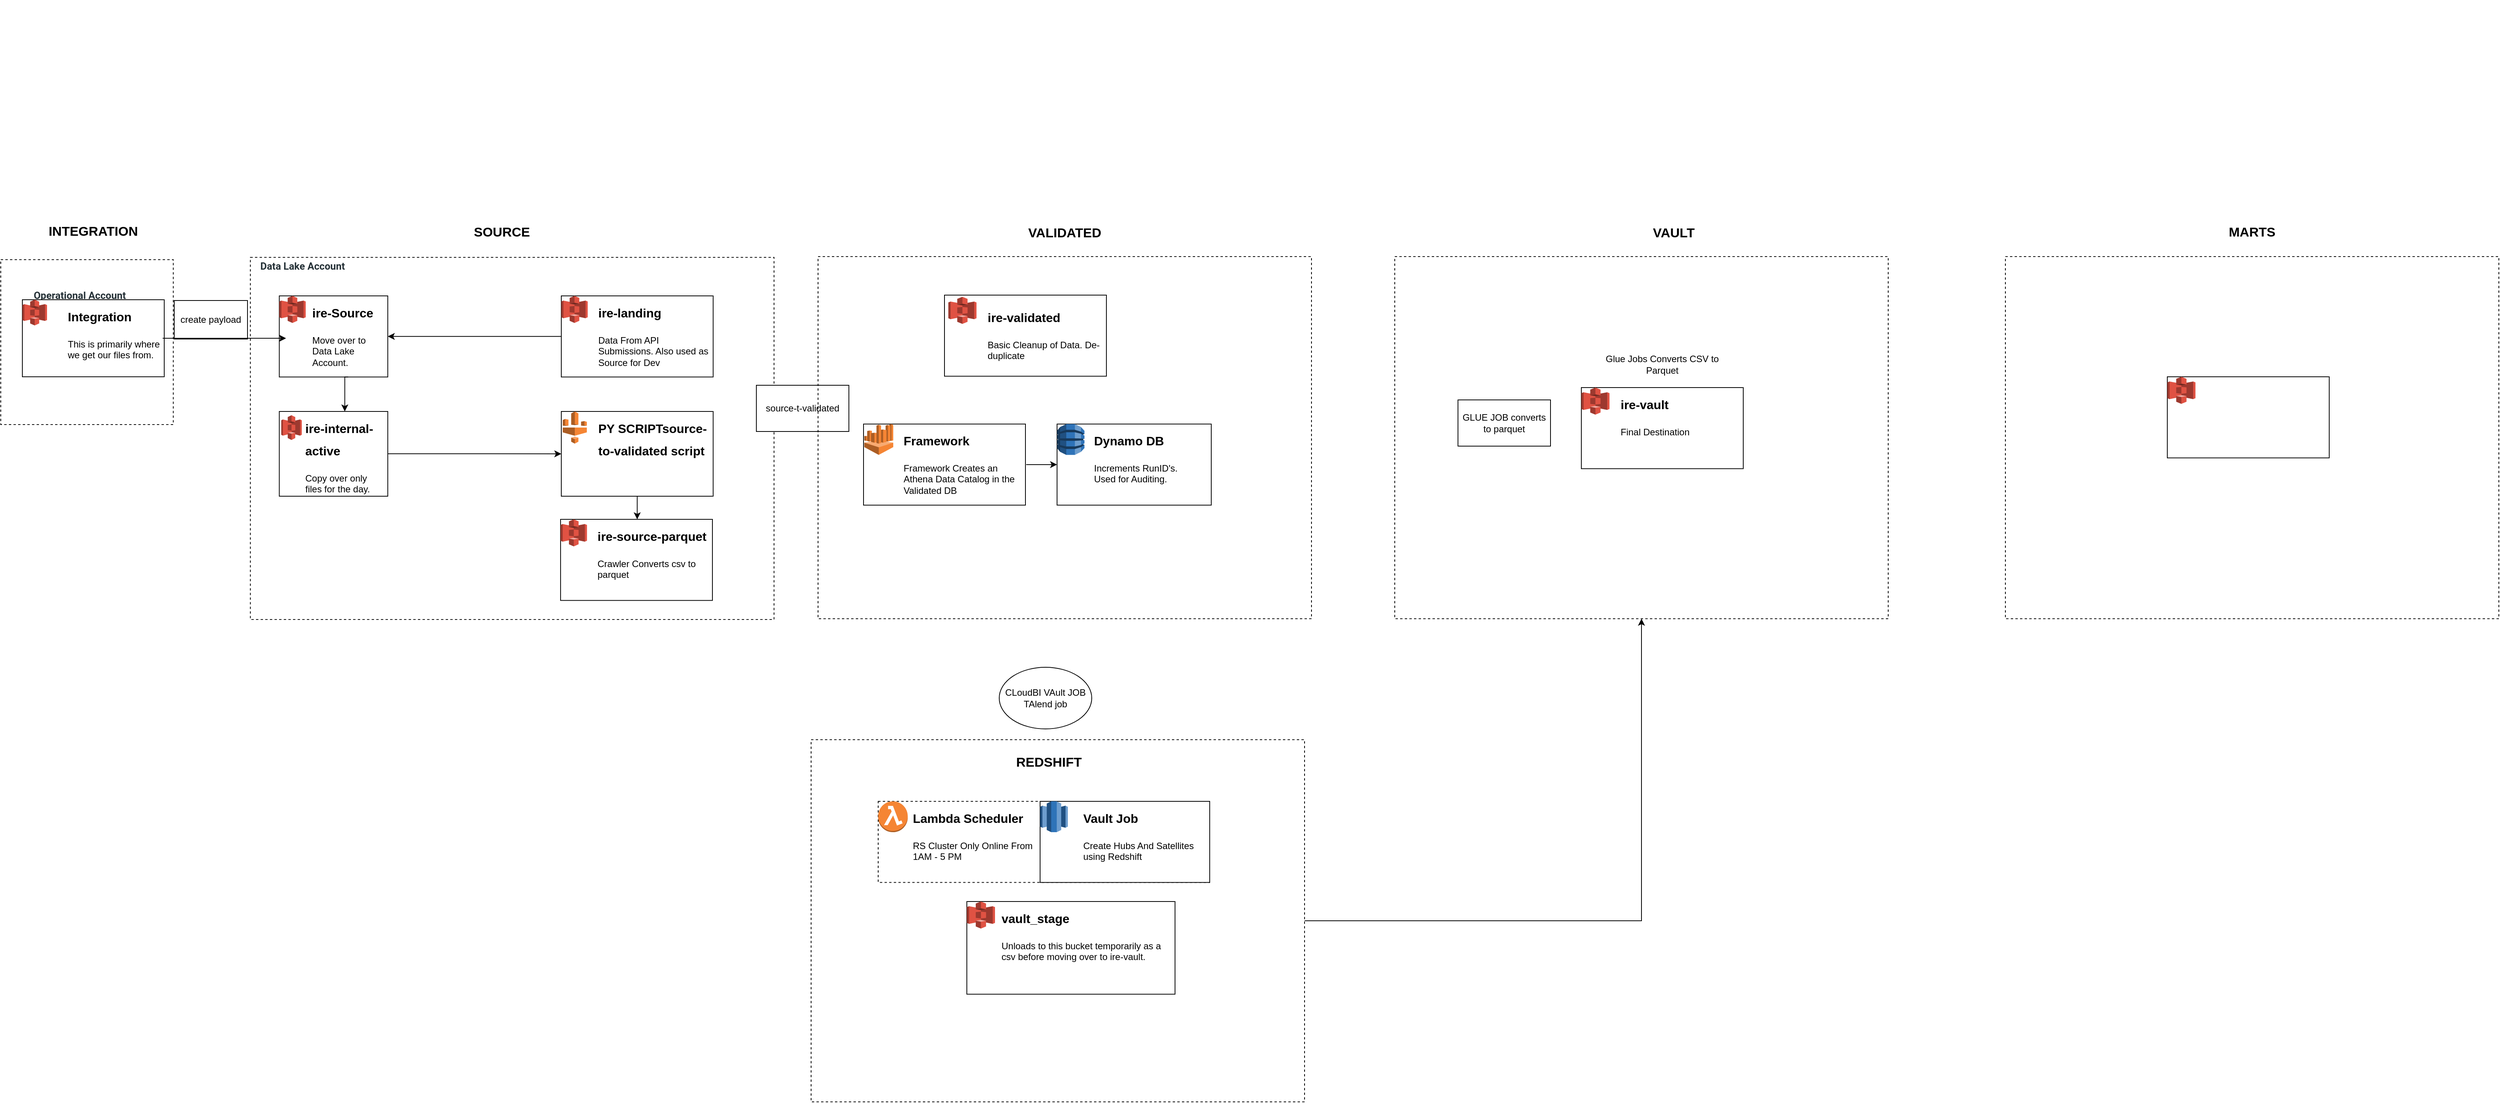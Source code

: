 <mxfile version="13.7.6" type="github" pages="8">
  <diagram id="LloLv-HhQISy6IQBXZDV" name="DL2 Architecture">
    <mxGraphModel dx="2555" dy="1195" grid="1" gridSize="10" guides="1" tooltips="1" connect="1" arrows="1" fold="1" page="1" pageScale="1" pageWidth="850" pageHeight="1100" math="0" shadow="0">
      <root>
        <mxCell id="0" />
        <mxCell id="1" parent="0" />
        <mxCell id="bSPKH8pDHS_TcSfJASLg-7" value="" style="group" parent="1" vertex="1" connectable="0">
          <mxGeometry x="70" y="80" width="1690" height="1340" as="geometry" />
        </mxCell>
        <mxCell id="bSPKH8pDHS_TcSfJASLg-70" value="" style="group" parent="bSPKH8pDHS_TcSfJASLg-7" vertex="1" connectable="0">
          <mxGeometry x="622.905" y="-29" width="1067.095" height="1340" as="geometry" />
        </mxCell>
        <mxCell id="bSPKH8pDHS_TcSfJASLg-79" value="" style="rounded=0;whiteSpace=wrap;html=1;fillColor=none;dashed=1;" parent="bSPKH8pDHS_TcSfJASLg-70" vertex="1">
          <mxGeometry x="428.095" y="960" width="640" height="470" as="geometry" />
        </mxCell>
        <mxCell id="bSPKH8pDHS_TcSfJASLg-2" value="" style="rounded=0;whiteSpace=wrap;html=1;fillColor=none;dashed=1;" parent="bSPKH8pDHS_TcSfJASLg-70" vertex="1">
          <mxGeometry x="-299.16" y="334" width="679.16" height="470" as="geometry" />
        </mxCell>
        <mxCell id="bSPKH8pDHS_TcSfJASLg-61" value="" style="rounded=0;whiteSpace=wrap;html=1;" parent="bSPKH8pDHS_TcSfJASLg-70" vertex="1">
          <mxGeometry x="-261.65" y="534" width="140.698" height="110" as="geometry" />
        </mxCell>
        <mxCell id="bSPKH8pDHS_TcSfJASLg-29" value="" style="rounded=0;whiteSpace=wrap;html=1;" parent="bSPKH8pDHS_TcSfJASLg-70" vertex="1">
          <mxGeometry x="-261.65" y="384" width="140.698" height="105.26" as="geometry" />
        </mxCell>
        <mxCell id="bSPKH8pDHS_TcSfJASLg-22" value="" style="rounded=0;whiteSpace=wrap;html=1;" parent="bSPKH8pDHS_TcSfJASLg-70" vertex="1">
          <mxGeometry x="104.098" y="383.998" width="196.942" height="105.263" as="geometry" />
        </mxCell>
        <mxCell id="bSPKH8pDHS_TcSfJASLg-38" value="" style="rounded=0;whiteSpace=wrap;html=1;" parent="bSPKH8pDHS_TcSfJASLg-70" vertex="1">
          <mxGeometry x="104.098" y="534" width="196.942" height="110" as="geometry" />
        </mxCell>
        <mxCell id="bSPKH8pDHS_TcSfJASLg-33" value="" style="rounded=0;whiteSpace=wrap;html=1;" parent="bSPKH8pDHS_TcSfJASLg-70" vertex="1">
          <mxGeometry x="103.16" y="673.998" width="196.942" height="105.263" as="geometry" />
        </mxCell>
        <mxCell id="bSPKH8pDHS_TcSfJASLg-74" style="edgeStyle=orthogonalEdgeStyle;rounded=0;orthogonalLoop=1;jettySize=auto;html=1;exitX=0.5;exitY=1;exitDx=0;exitDy=0;entryX=0.5;entryY=0;entryDx=0;entryDy=0;" parent="bSPKH8pDHS_TcSfJASLg-70" source="bSPKH8pDHS_TcSfJASLg-31" target="bSPKH8pDHS_TcSfJASLg-63" edge="1">
          <mxGeometry relative="1" as="geometry">
            <Array as="points">
              <mxPoint x="-176.59" y="489" />
            </Array>
          </mxGeometry>
        </mxCell>
        <mxCell id="bSPKH8pDHS_TcSfJASLg-31" value="&lt;h1&gt;&lt;div&gt;&lt;b&gt;&lt;font style=&quot;font-size: 16px&quot;&gt;ire-Source&lt;/font&gt;&lt;/b&gt;&lt;/div&gt;&lt;/h1&gt;&lt;p&gt;Move over to Data Lake Account.&lt;/p&gt;" style="text;html=1;strokeColor=none;fillColor=none;spacing=5;spacingTop=-20;whiteSpace=wrap;overflow=hidden;rounded=0;" parent="bSPKH8pDHS_TcSfJASLg-70" vertex="1">
          <mxGeometry x="-223.762" y="384" width="102.81" height="105.26" as="geometry" />
        </mxCell>
        <mxCell id="bSPKH8pDHS_TcSfJASLg-25" style="edgeStyle=orthogonalEdgeStyle;rounded=0;orthogonalLoop=1;jettySize=auto;html=1;" parent="bSPKH8pDHS_TcSfJASLg-70" source="bSPKH8pDHS_TcSfJASLg-22" target="bSPKH8pDHS_TcSfJASLg-31" edge="1">
          <mxGeometry relative="1" as="geometry" />
        </mxCell>
        <mxCell id="bSPKH8pDHS_TcSfJASLg-63" value="&lt;h1&gt;&lt;div&gt;&lt;b&gt;&lt;font style=&quot;font-size: 16px&quot;&gt;ire-internal-active&lt;/font&gt;&lt;/b&gt;&lt;/div&gt;&lt;/h1&gt;&lt;div&gt;Copy over only files for the day.&lt;/div&gt;" style="text;html=1;strokeColor=none;fillColor=none;spacing=5;spacingTop=-20;whiteSpace=wrap;overflow=hidden;rounded=0;" parent="bSPKH8pDHS_TcSfJASLg-70" vertex="1">
          <mxGeometry x="-232.477" y="534" width="111.524" height="109.73" as="geometry" />
        </mxCell>
        <mxCell id="bSPKH8pDHS_TcSfJASLg-64" style="edgeStyle=orthogonalEdgeStyle;rounded=0;orthogonalLoop=1;jettySize=auto;html=1;entryX=0;entryY=0.5;entryDx=0;entryDy=0;" parent="bSPKH8pDHS_TcSfJASLg-70" source="bSPKH8pDHS_TcSfJASLg-63" target="bSPKH8pDHS_TcSfJASLg-38" edge="1">
          <mxGeometry relative="1" as="geometry" />
        </mxCell>
        <mxCell id="bSPKH8pDHS_TcSfJASLg-24" value="&lt;h1&gt;&lt;div&gt;&lt;b&gt;&lt;font style=&quot;font-size: 16px&quot;&gt;ire-landing&lt;/font&gt;&lt;/b&gt;&lt;/div&gt;&lt;/h1&gt;&lt;p&gt;Data From API Submissions. Also used as Source for Dev&lt;br&gt;&lt;/p&gt;" style="text;html=1;strokeColor=none;fillColor=none;spacing=5;spacingTop=-20;whiteSpace=wrap;overflow=hidden;rounded=0;" parent="bSPKH8pDHS_TcSfJASLg-70" vertex="1">
          <mxGeometry x="146.911" y="383.998" width="154.129" height="105.263" as="geometry" />
        </mxCell>
        <mxCell id="bSPKH8pDHS_TcSfJASLg-39" value="&lt;h1&gt;&lt;span style=&quot;font-size: 16px&quot;&gt;PY SCRIPTsource-to-validated script&lt;/span&gt;&lt;/h1&gt;" style="text;html=1;strokeColor=none;fillColor=none;spacing=5;spacingTop=-20;whiteSpace=wrap;overflow=hidden;rounded=0;" parent="bSPKH8pDHS_TcSfJASLg-70" vertex="1">
          <mxGeometry x="146.911" y="534" width="154.129" height="110" as="geometry" />
        </mxCell>
        <mxCell id="bSPKH8pDHS_TcSfJASLg-35" value="&lt;h1&gt;&lt;div&gt;&lt;b&gt;&lt;font style=&quot;font-size: 16px&quot;&gt;ire-source-parquet&lt;/font&gt;&lt;/b&gt;&lt;/div&gt;&lt;/h1&gt;&lt;p&gt;Crawler Converts csv to parquet&lt;/p&gt;" style="text;html=1;strokeColor=none;fillColor=none;spacing=5;spacingTop=-20;whiteSpace=wrap;overflow=hidden;rounded=0;" parent="bSPKH8pDHS_TcSfJASLg-70" vertex="1">
          <mxGeometry x="145.974" y="673.998" width="154.129" height="105.263" as="geometry" />
        </mxCell>
        <mxCell id="bSPKH8pDHS_TcSfJASLg-36" style="edgeStyle=orthogonalEdgeStyle;rounded=0;orthogonalLoop=1;jettySize=auto;html=1;entryX=0.367;entryY=0;entryDx=0;entryDy=0;entryPerimeter=0;" parent="bSPKH8pDHS_TcSfJASLg-70" source="bSPKH8pDHS_TcSfJASLg-38" target="bSPKH8pDHS_TcSfJASLg-35" edge="1">
          <mxGeometry relative="1" as="geometry" />
        </mxCell>
        <mxCell id="bSPKH8pDHS_TcSfJASLg-30" value="" style="outlineConnect=0;dashed=0;verticalLabelPosition=bottom;verticalAlign=top;align=center;html=1;shape=mxgraph.aws3.s3;fillColor=#E05243;gradientColor=none;" parent="bSPKH8pDHS_TcSfJASLg-70" vertex="1">
          <mxGeometry x="-261.652" y="383.998" width="34.251" height="35.088" as="geometry" />
        </mxCell>
        <mxCell id="bSPKH8pDHS_TcSfJASLg-23" value="" style="outlineConnect=0;dashed=0;verticalLabelPosition=bottom;verticalAlign=top;align=center;html=1;shape=mxgraph.aws3.s3;fillColor=#E05243;gradientColor=none;" parent="bSPKH8pDHS_TcSfJASLg-70" vertex="1">
          <mxGeometry x="104.098" y="383.998" width="34.251" height="35.088" as="geometry" />
        </mxCell>
        <mxCell id="bSPKH8pDHS_TcSfJASLg-40" value="" style="outlineConnect=0;dashed=0;verticalLabelPosition=bottom;verticalAlign=top;align=center;html=1;shape=mxgraph.aws3.glue;fillColor=#F58534;gradientColor=none;" parent="bSPKH8pDHS_TcSfJASLg-70" vertex="1">
          <mxGeometry x="105.974" y="534" width="31.258" height="41.8" as="geometry" />
        </mxCell>
        <mxCell id="bSPKH8pDHS_TcSfJASLg-34" value="" style="outlineConnect=0;dashed=0;verticalLabelPosition=bottom;verticalAlign=top;align=center;html=1;shape=mxgraph.aws3.s3;fillColor=#E05243;gradientColor=none;" parent="bSPKH8pDHS_TcSfJASLg-70" vertex="1">
          <mxGeometry x="103.16" y="673.998" width="34.251" height="35.088" as="geometry" />
        </mxCell>
        <mxCell id="bSPKH8pDHS_TcSfJASLg-62" value="" style="outlineConnect=0;dashed=0;verticalLabelPosition=bottom;verticalAlign=top;align=center;html=1;shape=mxgraph.aws3.s3;fillColor=#E05243;gradientColor=none;" parent="bSPKH8pDHS_TcSfJASLg-70" vertex="1">
          <mxGeometry x="-259.11" y="538.86" width="26.64" height="32.084" as="geometry" />
        </mxCell>
        <mxCell id="bSPKH8pDHS_TcSfJASLg-73" value="&lt;span style=&quot;color: rgb(38 , 50 , 56) ; font-family: &amp;#34;roboto&amp;#34; , &amp;#34;arial&amp;#34; , sans-serif ; font-size: 13px ; text-align: left&quot;&gt;&lt;b&gt;Data Lake Account&lt;/b&gt;&lt;/span&gt;" style="text;html=1;strokeColor=none;fillColor=none;align=center;verticalAlign=middle;whiteSpace=wrap;rounded=0;dashed=1;" parent="bSPKH8pDHS_TcSfJASLg-70" vertex="1">
          <mxGeometry x="-299.164" y="334" width="135.046" height="21.053" as="geometry" />
        </mxCell>
        <mxCell id="bSPKH8pDHS_TcSfJASLg-3" value="" style="rounded=0;whiteSpace=wrap;html=1;fillColor=none;dashed=1;" parent="bSPKH8pDHS_TcSfJASLg-70" vertex="1">
          <mxGeometry x="515.095" y="1040" width="430" height="105.26" as="geometry" />
        </mxCell>
        <mxCell id="bSPKH8pDHS_TcSfJASLg-41" value="" style="rounded=0;whiteSpace=wrap;html=1;" parent="bSPKH8pDHS_TcSfJASLg-70" vertex="1">
          <mxGeometry x="725.095" y="1040" width="220" height="105.26" as="geometry" />
        </mxCell>
        <mxCell id="bSPKH8pDHS_TcSfJASLg-42" value="&lt;h1&gt;&lt;div&gt;&lt;font style=&quot;font-size: 16px&quot;&gt;Lambda Scheduler&lt;/font&gt;&lt;/div&gt;&lt;/h1&gt;&lt;div&gt;&lt;div&gt;RS Cluster Only Online From 1AM - 5 PM&lt;/div&gt;&lt;/div&gt;" style="text;html=1;strokeColor=none;fillColor=none;spacing=5;spacingTop=-20;whiteSpace=wrap;overflow=hidden;rounded=0;" parent="bSPKH8pDHS_TcSfJASLg-70" vertex="1">
          <mxGeometry x="555.095" y="1040" width="170" height="105.26" as="geometry" />
        </mxCell>
        <mxCell id="bSPKH8pDHS_TcSfJASLg-43" value="" style="outlineConnect=0;dashed=0;verticalLabelPosition=bottom;verticalAlign=top;align=center;html=1;shape=mxgraph.aws3.lambda_function;fillColor=#F58534;gradientColor=none;" parent="bSPKH8pDHS_TcSfJASLg-70" vertex="1">
          <mxGeometry x="515.095" y="1040" width="38.33" height="40" as="geometry" />
        </mxCell>
        <mxCell id="bSPKH8pDHS_TcSfJASLg-58" value="&lt;h1&gt;&lt;div&gt;&lt;font style=&quot;font-size: 16px&quot;&gt;Vault Job&lt;/font&gt;&lt;/div&gt;&lt;/h1&gt;&lt;div&gt;&lt;div&gt;Create Hubs And Satellites using Redshift&lt;/div&gt;&lt;/div&gt;" style="text;html=1;strokeColor=none;fillColor=none;spacing=5;spacingTop=-20;whiteSpace=wrap;overflow=hidden;rounded=0;" parent="bSPKH8pDHS_TcSfJASLg-70" vertex="1">
          <mxGeometry x="775.747" y="1039.998" width="164.348" height="105.263" as="geometry" />
        </mxCell>
        <mxCell id="bSPKH8pDHS_TcSfJASLg-59" value="" style="outlineConnect=0;dashed=0;verticalLabelPosition=bottom;verticalAlign=top;align=center;html=1;shape=mxgraph.aws3.redshift;fillColor=#2E73B8;gradientColor=none;" parent="bSPKH8pDHS_TcSfJASLg-70" vertex="1">
          <mxGeometry x="725.095" y="1039.998" width="36" height="40" as="geometry" />
        </mxCell>
        <mxCell id="bSPKH8pDHS_TcSfJASLg-65" value="" style="group" parent="bSPKH8pDHS_TcSfJASLg-70" vertex="1" connectable="0">
          <mxGeometry x="630.095" y="1169.998" width="270" height="120.3" as="geometry" />
        </mxCell>
        <mxCell id="bSPKH8pDHS_TcSfJASLg-66" value="" style="rounded=0;whiteSpace=wrap;html=1;" parent="bSPKH8pDHS_TcSfJASLg-65" vertex="1">
          <mxGeometry width="270" height="120.3" as="geometry" />
        </mxCell>
        <mxCell id="bSPKH8pDHS_TcSfJASLg-67" value="" style="outlineConnect=0;dashed=0;verticalLabelPosition=bottom;verticalAlign=top;align=center;html=1;shape=mxgraph.aws3.s3;fillColor=#E05243;gradientColor=none;" parent="bSPKH8pDHS_TcSfJASLg-65" vertex="1">
          <mxGeometry width="36.522" height="35.088" as="geometry" />
        </mxCell>
        <mxCell id="bSPKH8pDHS_TcSfJASLg-68" value="&lt;h1&gt;&lt;div&gt;&lt;b&gt;&lt;font style=&quot;font-size: 16px&quot;&gt;vault_stage&lt;/font&gt;&lt;/b&gt;&lt;/div&gt;&lt;/h1&gt;&lt;div&gt;Unloads to this bucket temporarily as a csv before moving over to ire-vault.&lt;/div&gt;&lt;div&gt;&lt;br&gt;&lt;/div&gt;&lt;div&gt;&lt;br&gt;&lt;/div&gt;&lt;div&gt;&lt;br&gt;&lt;/div&gt;" style="text;html=1;strokeColor=none;fillColor=none;spacing=5;spacingTop=-20;whiteSpace=wrap;overflow=hidden;rounded=0;" parent="bSPKH8pDHS_TcSfJASLg-65" vertex="1">
          <mxGeometry x="40" width="230" height="120" as="geometry" />
        </mxCell>
        <mxCell id="bSPKH8pDHS_TcSfJASLg-83" value="&lt;font style=&quot;font-size: 17px&quot;&gt;&lt;b&gt;REDSHIFT&lt;/b&gt;&lt;/font&gt;" style="text;html=1;strokeColor=none;fillColor=none;align=center;verticalAlign=middle;whiteSpace=wrap;rounded=0;dashed=1;" parent="bSPKH8pDHS_TcSfJASLg-70" vertex="1">
          <mxGeometry x="638" y="970" width="197.1" height="40" as="geometry" />
        </mxCell>
        <mxCell id="Zo51qXvbWINVlq7RiTZH-3" value="source-t-validated" style="rounded=0;whiteSpace=wrap;html=1;" parent="bSPKH8pDHS_TcSfJASLg-70" vertex="1">
          <mxGeometry x="357.095" y="500" width="120" height="60" as="geometry" />
        </mxCell>
        <mxCell id="Zo51qXvbWINVlq7RiTZH-4" value="CLoudBI VAult JOB TAlend job" style="ellipse;whiteSpace=wrap;html=1;" parent="bSPKH8pDHS_TcSfJASLg-70" vertex="1">
          <mxGeometry x="672.095" y="866" width="120" height="80" as="geometry" />
        </mxCell>
        <mxCell id="bSPKH8pDHS_TcSfJASLg-8" value="" style="rounded=0;whiteSpace=wrap;html=1;fillColor=none;dashed=1;" parent="bSPKH8pDHS_TcSfJASLg-7" vertex="1">
          <mxGeometry y="308" width="223.76" height="214" as="geometry" />
        </mxCell>
        <mxCell id="bSPKH8pDHS_TcSfJASLg-9" value="&lt;span style=&quot;color: rgb(38 , 50 , 56) ; font-family: &amp;#34;roboto&amp;#34; , &amp;#34;arial&amp;#34; , sans-serif ; font-size: 13px ; text-align: left&quot;&gt;&lt;b&gt;Operational Account&lt;/b&gt;&lt;/span&gt;" style="text;html=1;strokeColor=none;fillColor=none;align=center;verticalAlign=middle;whiteSpace=wrap;rounded=0;dashed=1;" parent="bSPKH8pDHS_TcSfJASLg-7" vertex="1">
          <mxGeometry x="5.13" y="334" width="194.87" height="40" as="geometry" />
        </mxCell>
        <mxCell id="Zo51qXvbWINVlq7RiTZH-2" value="create payload" style="rounded=0;whiteSpace=wrap;html=1;" parent="bSPKH8pDHS_TcSfJASLg-7" vertex="1">
          <mxGeometry x="225" y="361" width="95" height="50" as="geometry" />
        </mxCell>
        <mxCell id="bSPKH8pDHS_TcSfJASLg-80" value="" style="rounded=0;whiteSpace=wrap;html=1;fillColor=none;dashed=1;" parent="1" vertex="1">
          <mxGeometry x="1878" y="384" width="640" height="470" as="geometry" />
        </mxCell>
        <mxCell id="bSPKH8pDHS_TcSfJASLg-76" value="" style="rounded=0;whiteSpace=wrap;html=1;fillColor=none;dashed=1;" parent="1" vertex="1">
          <mxGeometry x="1130" y="384" width="640" height="470" as="geometry" />
        </mxCell>
        <mxCell id="bSPKH8pDHS_TcSfJASLg-12" value="" style="group" parent="1" vertex="1" connectable="0">
          <mxGeometry x="112" y="440" width="184" height="100" as="geometry" />
        </mxCell>
        <mxCell id="bSPKH8pDHS_TcSfJASLg-13" value="" style="rounded=0;whiteSpace=wrap;html=1;" parent="bSPKH8pDHS_TcSfJASLg-12" vertex="1">
          <mxGeometry x="-14" width="184" height="100" as="geometry" />
        </mxCell>
        <mxCell id="bSPKH8pDHS_TcSfJASLg-14" value="" style="outlineConnect=0;dashed=0;verticalLabelPosition=bottom;verticalAlign=top;align=center;html=1;shape=mxgraph.aws3.s3;fillColor=#E05243;gradientColor=none;" parent="bSPKH8pDHS_TcSfJASLg-12" vertex="1">
          <mxGeometry x="-14" width="32.0" height="33.333" as="geometry" />
        </mxCell>
        <mxCell id="bSPKH8pDHS_TcSfJASLg-15" value="&lt;h1&gt;&lt;div&gt;&lt;b&gt;&lt;font style=&quot;font-size: 16px&quot;&gt;Integration&lt;/font&gt;&lt;/b&gt;&lt;/div&gt;&lt;/h1&gt;&lt;p&gt;This is primarily where we get our files from.&lt;/p&gt;" style="text;html=1;strokeColor=none;fillColor=none;spacing=5;spacingTop=-20;whiteSpace=wrap;overflow=hidden;rounded=0;" parent="bSPKH8pDHS_TcSfJASLg-12" vertex="1">
          <mxGeometry x="40.0" width="144.0" height="100" as="geometry" />
        </mxCell>
        <mxCell id="bSPKH8pDHS_TcSfJASLg-16" value="" style="group" parent="1" vertex="1" connectable="0">
          <mxGeometry x="2120" y="553.998" width="210" height="105.263" as="geometry" />
        </mxCell>
        <mxCell id="bSPKH8pDHS_TcSfJASLg-17" value="" style="rounded=0;whiteSpace=wrap;html=1;" parent="bSPKH8pDHS_TcSfJASLg-16" vertex="1">
          <mxGeometry width="210" height="105.263" as="geometry" />
        </mxCell>
        <mxCell id="bSPKH8pDHS_TcSfJASLg-18" value="" style="outlineConnect=0;dashed=0;verticalLabelPosition=bottom;verticalAlign=top;align=center;html=1;shape=mxgraph.aws3.s3;fillColor=#E05243;gradientColor=none;" parent="bSPKH8pDHS_TcSfJASLg-16" vertex="1">
          <mxGeometry width="36.522" height="35.088" as="geometry" />
        </mxCell>
        <mxCell id="bSPKH8pDHS_TcSfJASLg-19" value="&lt;h1&gt;&lt;div&gt;&lt;b&gt;&lt;font style=&quot;font-size: 16px&quot;&gt;ire-vault&lt;/font&gt;&lt;/b&gt;&lt;/div&gt;&lt;/h1&gt;&lt;p&gt;Final Destination&lt;/p&gt;" style="text;html=1;strokeColor=none;fillColor=none;spacing=5;spacingTop=-20;whiteSpace=wrap;overflow=hidden;rounded=0;" parent="bSPKH8pDHS_TcSfJASLg-16" vertex="1">
          <mxGeometry x="45.652" width="164.348" height="105.263" as="geometry" />
        </mxCell>
        <mxCell id="bSPKH8pDHS_TcSfJASLg-20" value="&lt;font style=&quot;font-size: 17px&quot;&gt;&lt;b&gt;INTEGRATION&lt;/b&gt;&lt;/font&gt;" style="text;html=1;strokeColor=none;fillColor=none;align=center;verticalAlign=middle;whiteSpace=wrap;rounded=0;dashed=1;" parent="1" vertex="1">
          <mxGeometry x="80" y="332" width="220" height="40" as="geometry" />
        </mxCell>
        <mxCell id="bSPKH8pDHS_TcSfJASLg-44" value="" style="group" parent="1" vertex="1" connectable="0">
          <mxGeometry x="1190" y="601.328" width="210" height="105.263" as="geometry" />
        </mxCell>
        <mxCell id="bSPKH8pDHS_TcSfJASLg-45" value="" style="rounded=0;whiteSpace=wrap;html=1;" parent="bSPKH8pDHS_TcSfJASLg-44" vertex="1">
          <mxGeometry x="-1" width="210" height="105.263" as="geometry" />
        </mxCell>
        <mxCell id="bSPKH8pDHS_TcSfJASLg-46" value="&lt;h1&gt;&lt;div&gt;&lt;font style=&quot;font-size: 16px&quot;&gt;Framework&amp;nbsp;&lt;/font&gt;&lt;/div&gt;&lt;/h1&gt;&lt;div&gt;Framework Creates an Athena Data Catalog in the Validated DB&lt;/div&gt;" style="text;html=1;strokeColor=none;fillColor=none;spacing=5;spacingTop=-20;whiteSpace=wrap;overflow=hidden;rounded=0;" parent="bSPKH8pDHS_TcSfJASLg-44" vertex="1">
          <mxGeometry x="45.652" width="164.348" height="105.263" as="geometry" />
        </mxCell>
        <mxCell id="bSPKH8pDHS_TcSfJASLg-47" value="" style="outlineConnect=0;dashed=0;verticalLabelPosition=bottom;verticalAlign=top;align=center;html=1;shape=mxgraph.aws3.athena;fillColor=#F58534;gradientColor=none;" parent="bSPKH8pDHS_TcSfJASLg-44" vertex="1">
          <mxGeometry width="37.55" height="40" as="geometry" />
        </mxCell>
        <mxCell id="bSPKH8pDHS_TcSfJASLg-48" value="" style="group" parent="1" vertex="1" connectable="0">
          <mxGeometry x="1440" y="601.33" width="200" height="105.26" as="geometry" />
        </mxCell>
        <mxCell id="bSPKH8pDHS_TcSfJASLg-49" value="" style="group" parent="bSPKH8pDHS_TcSfJASLg-48" vertex="1" connectable="0">
          <mxGeometry width="200" height="105.26" as="geometry" />
        </mxCell>
        <mxCell id="bSPKH8pDHS_TcSfJASLg-50" value="" style="group" parent="bSPKH8pDHS_TcSfJASLg-49" vertex="1" connectable="0">
          <mxGeometry width="200" height="105.26" as="geometry" />
        </mxCell>
        <mxCell id="bSPKH8pDHS_TcSfJASLg-51" value="" style="rounded=0;whiteSpace=wrap;html=1;" parent="bSPKH8pDHS_TcSfJASLg-50" vertex="1">
          <mxGeometry width="200" height="105.26" as="geometry" />
        </mxCell>
        <mxCell id="bSPKH8pDHS_TcSfJASLg-52" value="&lt;h1&gt;&lt;div&gt;&lt;font style=&quot;font-size: 16px&quot;&gt;Dynamo DB&lt;/font&gt;&lt;span style=&quot;font-size: 23px&quot;&gt;&amp;nbsp;&lt;/span&gt;&lt;/div&gt;&lt;/h1&gt;&lt;div&gt;Increments RunID&#39;s.&lt;/div&gt;&lt;div&gt;Used for Auditing.&lt;/div&gt;" style="text;html=1;strokeColor=none;fillColor=none;spacing=5;spacingTop=-20;whiteSpace=wrap;overflow=hidden;rounded=0;" parent="bSPKH8pDHS_TcSfJASLg-50" vertex="1">
          <mxGeometry x="43.478" width="156.522" height="105.26" as="geometry" />
        </mxCell>
        <mxCell id="bSPKH8pDHS_TcSfJASLg-53" value="" style="outlineConnect=0;dashed=0;verticalLabelPosition=bottom;verticalAlign=top;align=center;html=1;shape=mxgraph.aws3.dynamo_db;fillColor=#2E73B8;gradientColor=none;" parent="bSPKH8pDHS_TcSfJASLg-50" vertex="1">
          <mxGeometry width="35.56" height="40" as="geometry" />
        </mxCell>
        <mxCell id="bSPKH8pDHS_TcSfJASLg-54" style="edgeStyle=orthogonalEdgeStyle;rounded=0;orthogonalLoop=1;jettySize=auto;html=1;entryX=0;entryY=0.5;entryDx=0;entryDy=0;" parent="1" source="bSPKH8pDHS_TcSfJASLg-46" target="bSPKH8pDHS_TcSfJASLg-51" edge="1">
          <mxGeometry relative="1" as="geometry" />
        </mxCell>
        <mxCell id="bSPKH8pDHS_TcSfJASLg-55" value="" style="rounded=0;whiteSpace=wrap;html=1;" parent="1" vertex="1">
          <mxGeometry x="1294" y="433.998" width="210" height="105.263" as="geometry" />
        </mxCell>
        <mxCell id="bSPKH8pDHS_TcSfJASLg-56" value="&lt;h1&gt;&lt;div&gt;&lt;b&gt;&lt;font style=&quot;font-size: 16px&quot;&gt;ire-validated&lt;/font&gt;&lt;/b&gt;&lt;/div&gt;&lt;/h1&gt;&lt;p&gt;Basic Cleanup of Data. De-duplicate&amp;nbsp;&lt;/p&gt;" style="text;html=1;strokeColor=none;fillColor=none;spacing=5;spacingTop=-20;whiteSpace=wrap;overflow=hidden;rounded=0;" parent="1" vertex="1">
          <mxGeometry x="1344.652" y="441.328" width="164.348" height="105.263" as="geometry" />
        </mxCell>
        <mxCell id="bSPKH8pDHS_TcSfJASLg-57" value="" style="outlineConnect=0;dashed=0;verticalLabelPosition=bottom;verticalAlign=top;align=center;html=1;shape=mxgraph.aws3.s3;fillColor=#E05243;gradientColor=none;" parent="1" vertex="1">
          <mxGeometry x="1299" y="436.238" width="36.522" height="35.088" as="geometry" />
        </mxCell>
        <mxCell id="bSPKH8pDHS_TcSfJASLg-69" value="Glue Jobs Converts CSV to Parquet" style="text;html=1;strokeColor=none;fillColor=none;align=center;verticalAlign=middle;whiteSpace=wrap;rounded=0;" parent="1" vertex="1">
          <mxGeometry x="2141" y="514" width="168" height="20" as="geometry" />
        </mxCell>
        <mxCell id="bSPKH8pDHS_TcSfJASLg-75" style="edgeStyle=orthogonalEdgeStyle;rounded=0;orthogonalLoop=1;jettySize=auto;html=1;" parent="1" edge="1">
          <mxGeometry relative="1" as="geometry">
            <mxPoint x="280" y="490" as="sourcePoint" />
            <mxPoint x="440" y="490" as="targetPoint" />
          </mxGeometry>
        </mxCell>
        <mxCell id="bSPKH8pDHS_TcSfJASLg-77" value="&lt;font style=&quot;font-size: 17px&quot;&gt;&lt;b&gt;SOURCE&lt;/b&gt;&lt;/font&gt;" style="text;html=1;strokeColor=none;fillColor=none;align=center;verticalAlign=middle;whiteSpace=wrap;rounded=0;dashed=1;" parent="1" vertex="1">
          <mxGeometry x="610" y="333" width="220" height="40" as="geometry" />
        </mxCell>
        <mxCell id="bSPKH8pDHS_TcSfJASLg-78" value="&lt;font style=&quot;font-size: 17px&quot;&gt;&lt;b&gt;VALIDATED&lt;/b&gt;&lt;/font&gt;" style="text;html=1;strokeColor=none;fillColor=none;align=center;verticalAlign=middle;whiteSpace=wrap;rounded=0;dashed=1;" parent="1" vertex="1">
          <mxGeometry x="1340" y="334" width="220" height="40" as="geometry" />
        </mxCell>
        <mxCell id="bSPKH8pDHS_TcSfJASLg-82" value="&lt;font style=&quot;font-size: 17px&quot;&gt;&lt;b&gt;VAULT&lt;/b&gt;&lt;/font&gt;" style="text;html=1;strokeColor=none;fillColor=none;align=center;verticalAlign=middle;whiteSpace=wrap;rounded=0;dashed=1;" parent="1" vertex="1">
          <mxGeometry x="2130" y="334" width="220" height="40" as="geometry" />
        </mxCell>
        <mxCell id="Zo51qXvbWINVlq7RiTZH-5" value="GLUE JOB converts to parquet" style="rounded=0;whiteSpace=wrap;html=1;" parent="1" vertex="1">
          <mxGeometry x="1960" y="570" width="120" height="60" as="geometry" />
        </mxCell>
        <mxCell id="UiaG_xg2E3MHfGOlfeMv-1" style="edgeStyle=orthogonalEdgeStyle;rounded=0;orthogonalLoop=1;jettySize=auto;html=1;entryX=0.5;entryY=1;entryDx=0;entryDy=0;" parent="1" source="bSPKH8pDHS_TcSfJASLg-79" target="bSPKH8pDHS_TcSfJASLg-80" edge="1">
          <mxGeometry relative="1" as="geometry" />
        </mxCell>
        <mxCell id="PpraTLC4139mDq8E7nWi-2" value="" style="rounded=0;whiteSpace=wrap;html=1;fillColor=none;dashed=1;" vertex="1" parent="1">
          <mxGeometry x="2670" y="384" width="640" height="470" as="geometry" />
        </mxCell>
        <mxCell id="PpraTLC4139mDq8E7nWi-3" value="&lt;font style=&quot;font-size: 17px&quot;&gt;&lt;b&gt;MARTS&lt;/b&gt;&lt;/font&gt;" style="text;html=1;strokeColor=none;fillColor=none;align=center;verticalAlign=middle;whiteSpace=wrap;rounded=0;dashed=1;" vertex="1" parent="1">
          <mxGeometry x="2880" y="333" width="220" height="40" as="geometry" />
        </mxCell>
        <mxCell id="PpraTLC4139mDq8E7nWi-4" value="" style="group" vertex="1" connectable="0" parent="1">
          <mxGeometry x="2880" y="539.998" width="210" height="105.263" as="geometry" />
        </mxCell>
        <mxCell id="PpraTLC4139mDq8E7nWi-5" value="" style="rounded=0;whiteSpace=wrap;html=1;" vertex="1" parent="PpraTLC4139mDq8E7nWi-4">
          <mxGeometry width="210" height="105.263" as="geometry" />
        </mxCell>
        <mxCell id="PpraTLC4139mDq8E7nWi-6" value="" style="outlineConnect=0;dashed=0;verticalLabelPosition=bottom;verticalAlign=top;align=center;html=1;shape=mxgraph.aws3.s3;fillColor=#E05243;gradientColor=none;" vertex="1" parent="PpraTLC4139mDq8E7nWi-4">
          <mxGeometry width="36.522" height="35.088" as="geometry" />
        </mxCell>
        <mxCell id="PpraTLC4139mDq8E7nWi-7" value="&lt;h1&gt;&lt;br&gt;&lt;/h1&gt;" style="text;html=1;strokeColor=none;fillColor=none;spacing=5;spacingTop=-20;whiteSpace=wrap;overflow=hidden;rounded=0;" vertex="1" parent="PpraTLC4139mDq8E7nWi-4">
          <mxGeometry x="45.652" width="164.348" height="105.263" as="geometry" />
        </mxCell>
      </root>
    </mxGraphModel>
  </diagram>
  <diagram name="Data Vault Flow" id="zTgO6YFBWq-rgxbn00B2">
    <mxGraphModel dx="1008" dy="491" grid="1" gridSize="10" guides="1" tooltips="1" connect="1" arrows="1" fold="1" page="1" pageScale="1" pageWidth="850" pageHeight="1100" math="0" shadow="0">
      <root>
        <mxCell id="vkzRMXjAtv4tOVzKnnkS-0" />
        <mxCell id="vkzRMXjAtv4tOVzKnnkS-1" parent="vkzRMXjAtv4tOVzKnnkS-0" />
        <mxCell id="9jiOMMXvrW691rPdCseq-0" value="" style="group" parent="vkzRMXjAtv4tOVzKnnkS-1" vertex="1" connectable="0">
          <mxGeometry x="350" y="250" width="270" height="150" as="geometry" />
        </mxCell>
        <mxCell id="9jiOMMXvrW691rPdCseq-1" value="" style="rounded=0;whiteSpace=wrap;html=1;" parent="9jiOMMXvrW691rPdCseq-0" vertex="1">
          <mxGeometry width="270" height="150" as="geometry" />
        </mxCell>
        <mxCell id="9jiOMMXvrW691rPdCseq-3" value="&lt;h1&gt;&lt;span style=&quot;font-size: 16px&quot;&gt;cloudbi_load_vault_config&lt;/span&gt;&lt;br&gt;&lt;/h1&gt;&lt;p&gt;Calls the proc to create the config table. (cloudbi_vault_create_layout)&lt;/p&gt;&lt;p&gt;Loads the config to a temp table active in the session&lt;/p&gt;&lt;div&gt;&lt;br&gt;&lt;/div&gt;" style="text;html=1;strokeColor=none;fillColor=none;spacing=5;spacingTop=-20;whiteSpace=wrap;overflow=hidden;rounded=0;" parent="9jiOMMXvrW691rPdCseq-0" vertex="1">
          <mxGeometry x="40" width="230" height="150" as="geometry" />
        </mxCell>
        <mxCell id="szGTEj4UXnfYo2mtKF-j-7" value="" style="outlineConnect=0;dashed=0;verticalLabelPosition=bottom;verticalAlign=top;align=center;html=1;shape=mxgraph.aws3.redshift;fillColor=#2E73B8;gradientColor=none;" parent="9jiOMMXvrW691rPdCseq-0" vertex="1">
          <mxGeometry width="30" height="40" as="geometry" />
        </mxCell>
        <mxCell id="DCaPT3VjZkjkm_LsVTUr-0" value="&lt;font style=&quot;font-size: 17px&quot;&gt;&lt;b&gt;Data Vault Flow&lt;/b&gt;&lt;/font&gt;" style="text;html=1;strokeColor=none;fillColor=none;align=center;verticalAlign=middle;whiteSpace=wrap;rounded=0;dashed=1;" parent="vkzRMXjAtv4tOVzKnnkS-1" vertex="1">
          <mxGeometry width="140" height="40" as="geometry" />
        </mxCell>
        <mxCell id="2DaiutEb-OPDFCmQDwea-0" value="" style="group" parent="vkzRMXjAtv4tOVzKnnkS-1" vertex="1" connectable="0">
          <mxGeometry x="370" y="90" width="230" height="130" as="geometry" />
        </mxCell>
        <mxCell id="2DaiutEb-OPDFCmQDwea-1" value="" style="rounded=0;whiteSpace=wrap;html=1;" parent="2DaiutEb-OPDFCmQDwea-0" vertex="1">
          <mxGeometry width="230" height="130" as="geometry" />
        </mxCell>
        <mxCell id="2DaiutEb-OPDFCmQDwea-3" value="&lt;h1&gt;&lt;div&gt;&lt;font&gt;&lt;span style=&quot;font-size: 16px&quot;&gt;Input Parameters&amp;nbsp;&lt;/span&gt;&lt;/font&gt;&lt;/div&gt;&lt;/h1&gt;&lt;p&gt;PARAM_solution_name&lt;br&gt;PARAM_vault_type&lt;br&gt;PARAM_adhoc_filter&lt;br&gt;PARAM_Create_Red_Vault&lt;br&gt;PARAM_Create_External_Vault&lt;br&gt;&lt;/p&gt;" style="text;html=1;strokeColor=none;fillColor=none;spacing=5;spacingTop=-20;whiteSpace=wrap;overflow=hidden;rounded=0;" parent="2DaiutEb-OPDFCmQDwea-0" vertex="1">
          <mxGeometry x="45.65" width="184.35" height="130" as="geometry" />
        </mxCell>
        <mxCell id="2DaiutEb-OPDFCmQDwea-4" value="" style="shape=image;html=1;verticalAlign=top;verticalLabelPosition=bottom;labelBackgroundColor=#ffffff;imageAspect=0;aspect=fixed;image=https://cdn4.iconfinder.com/data/icons/developer-set-3/128/settings-128.png" parent="2DaiutEb-OPDFCmQDwea-0" vertex="1">
          <mxGeometry width="40" height="40" as="geometry" />
        </mxCell>
        <mxCell id="K1YGa00iEb9tIoXZwmLV-0" value="" style="group" parent="vkzRMXjAtv4tOVzKnnkS-1" vertex="1" connectable="0">
          <mxGeometry x="40" y="180" width="270" height="290" as="geometry" />
        </mxCell>
        <mxCell id="K1YGa00iEb9tIoXZwmLV-1" value="" style="rounded=0;whiteSpace=wrap;html=1;" parent="K1YGa00iEb9tIoXZwmLV-0" vertex="1">
          <mxGeometry width="270" height="290" as="geometry" />
        </mxCell>
        <mxCell id="K1YGa00iEb9tIoXZwmLV-3" value="&lt;h1&gt;&lt;span style=&quot;font-size: 16px&quot;&gt;cloudbi_vault_create_layout&lt;/span&gt;&lt;br&gt;&lt;/h1&gt;&lt;p&gt;Loads the &amp;lt;solution&amp;gt;_vc.json.&amp;nbsp;&amp;nbsp;&lt;/p&gt;&lt;p&gt;Load column names from validated table schema.&lt;/p&gt;&lt;p&gt;Using the config and column list creates the &amp;lt;solution&amp;gt;_config table&lt;/p&gt;&lt;p&gt;&amp;nbsp;in schema vault_control&lt;/p&gt;&lt;p&gt;&lt;br&gt;&lt;/p&gt;&lt;p&gt;NB.&amp;nbsp; The table will only created when not already exist&lt;/p&gt;&lt;p&gt;Drop the table if you require a change or made a mistake on the _vc.json&lt;/p&gt;&lt;div&gt;&lt;br&gt;&lt;/div&gt;" style="text;html=1;strokeColor=none;fillColor=none;spacing=5;spacingTop=-20;whiteSpace=wrap;overflow=hidden;rounded=0;" parent="K1YGa00iEb9tIoXZwmLV-0" vertex="1">
          <mxGeometry x="40" width="230" height="290" as="geometry" />
        </mxCell>
        <mxCell id="szGTEj4UXnfYo2mtKF-j-2" value="" style="outlineConnect=0;dashed=0;verticalLabelPosition=bottom;verticalAlign=top;align=center;html=1;shape=mxgraph.aws3.redshift;fillColor=#2E73B8;gradientColor=none;" parent="K1YGa00iEb9tIoXZwmLV-0" vertex="1">
          <mxGeometry width="30" height="40" as="geometry" />
        </mxCell>
        <mxCell id="K1YGa00iEb9tIoXZwmLV-20" value="" style="group" parent="vkzRMXjAtv4tOVzKnnkS-1" vertex="1" connectable="0">
          <mxGeometry x="350" y="430" width="270" height="270" as="geometry" />
        </mxCell>
        <mxCell id="K1YGa00iEb9tIoXZwmLV-21" value="" style="rounded=0;whiteSpace=wrap;html=1;" parent="K1YGa00iEb9tIoXZwmLV-20" vertex="1">
          <mxGeometry width="270" height="260" as="geometry" />
        </mxCell>
        <mxCell id="K1YGa00iEb9tIoXZwmLV-23" value="&lt;h1&gt;&lt;span style=&quot;font-size: 16px&quot;&gt;cloudbi_vault_setup_tables&lt;/span&gt;&lt;br&gt;&lt;/h1&gt;&lt;p&gt;Creates the SAT and HUB table using the previously created config table.&lt;/p&gt;&lt;p&gt;Master Date:&amp;nbsp; will have SAT and HUB&lt;/p&gt;&lt;p&gt;Transaction Date: will only have a SAT&lt;/p&gt;&lt;p&gt;NB.&amp;nbsp; The SAT and HUB will only create when not exist.&lt;/p&gt;&lt;p&gt;Drop/Alter the table if you require a change or made a mistake on the _vc.json&lt;/p&gt;&lt;div&gt;&lt;br&gt;&lt;/div&gt;" style="text;html=1;strokeColor=none;fillColor=none;spacing=5;spacingTop=-20;whiteSpace=wrap;overflow=hidden;rounded=0;" parent="K1YGa00iEb9tIoXZwmLV-20" vertex="1">
          <mxGeometry x="40" width="230" height="250.0" as="geometry" />
        </mxCell>
        <mxCell id="szGTEj4UXnfYo2mtKF-j-6" value="" style="outlineConnect=0;dashed=0;verticalLabelPosition=bottom;verticalAlign=top;align=center;html=1;shape=mxgraph.aws3.redshift;fillColor=#2E73B8;gradientColor=none;" parent="K1YGa00iEb9tIoXZwmLV-20" vertex="1">
          <mxGeometry width="30" height="40" as="geometry" />
        </mxCell>
        <mxCell id="fM5T6olJiMNOOJs-w1F2-13" style="edgeStyle=orthogonalEdgeStyle;rounded=0;orthogonalLoop=1;jettySize=auto;html=1;entryX=0.37;entryY=0.01;entryDx=0;entryDy=0;entryPerimeter=0;" parent="vkzRMXjAtv4tOVzKnnkS-1" source="fM5T6olJiMNOOJs-w1F2-0" target="fM5T6olJiMNOOJs-w1F2-8" edge="1">
          <mxGeometry relative="1" as="geometry">
            <Array as="points">
              <mxPoint x="136" y="790" />
            </Array>
          </mxGeometry>
        </mxCell>
        <mxCell id="fM5T6olJiMNOOJs-w1F2-14" style="edgeStyle=orthogonalEdgeStyle;rounded=0;orthogonalLoop=1;jettySize=auto;html=1;entryX=0.403;entryY=0.006;entryDx=0;entryDy=0;entryPerimeter=0;" parent="vkzRMXjAtv4tOVzKnnkS-1" source="fM5T6olJiMNOOJs-w1F2-0" target="fM5T6olJiMNOOJs-w1F2-12" edge="1">
          <mxGeometry relative="1" as="geometry" />
        </mxCell>
        <mxCell id="fM5T6olJiMNOOJs-w1F2-0" value="Run_Type" style="strokeWidth=2;html=1;shape=mxgraph.flowchart.decision;whiteSpace=wrap;" parent="vkzRMXjAtv4tOVzKnnkS-1" vertex="1">
          <mxGeometry x="346" y="740" width="100" height="100" as="geometry" />
        </mxCell>
        <mxCell id="fM5T6olJiMNOOJs-w1F2-1" style="edgeStyle=orthogonalEdgeStyle;rounded=0;orthogonalLoop=1;jettySize=auto;html=1;entryX=0.5;entryY=0;entryDx=0;entryDy=0;entryPerimeter=0;" parent="vkzRMXjAtv4tOVzKnnkS-1" target="fM5T6olJiMNOOJs-w1F2-0" edge="1">
          <mxGeometry relative="1" as="geometry">
            <mxPoint x="496" y="690" as="sourcePoint" />
            <Array as="points">
              <mxPoint x="490" y="690" />
              <mxPoint x="490" y="740" />
            </Array>
          </mxGeometry>
        </mxCell>
        <mxCell id="fM5T6olJiMNOOJs-w1F2-2" style="edgeStyle=orthogonalEdgeStyle;rounded=0;orthogonalLoop=1;jettySize=auto;html=1;entryX=0.412;entryY=-0.002;entryDx=0;entryDy=0;entryPerimeter=0;" parent="vkzRMXjAtv4tOVzKnnkS-1" source="9jiOMMXvrW691rPdCseq-1" target="K1YGa00iEb9tIoXZwmLV-23" edge="1">
          <mxGeometry relative="1" as="geometry" />
        </mxCell>
        <mxCell id="fM5T6olJiMNOOJs-w1F2-3" style="edgeStyle=orthogonalEdgeStyle;rounded=0;orthogonalLoop=1;jettySize=auto;html=1;entryX=1;entryY=0.5;entryDx=0;entryDy=0;" parent="vkzRMXjAtv4tOVzKnnkS-1" source="9jiOMMXvrW691rPdCseq-1" target="K1YGa00iEb9tIoXZwmLV-3" edge="1">
          <mxGeometry relative="1" as="geometry" />
        </mxCell>
        <mxCell id="fM5T6olJiMNOOJs-w1F2-4" style="edgeStyle=orthogonalEdgeStyle;rounded=0;orthogonalLoop=1;jettySize=auto;html=1;entryX=0.412;entryY=-0.014;entryDx=0;entryDy=0;entryPerimeter=0;" parent="vkzRMXjAtv4tOVzKnnkS-1" source="2DaiutEb-OPDFCmQDwea-1" target="9jiOMMXvrW691rPdCseq-3" edge="1">
          <mxGeometry relative="1" as="geometry" />
        </mxCell>
        <mxCell id="fM5T6olJiMNOOJs-w1F2-5" value="" style="group" parent="vkzRMXjAtv4tOVzKnnkS-1" vertex="1" connectable="0">
          <mxGeometry x="11" y="810" width="270" height="200" as="geometry" />
        </mxCell>
        <mxCell id="fM5T6olJiMNOOJs-w1F2-6" value="" style="rounded=0;whiteSpace=wrap;html=1;" parent="fM5T6olJiMNOOJs-w1F2-5" vertex="1">
          <mxGeometry width="270" height="200" as="geometry" />
        </mxCell>
        <mxCell id="fM5T6olJiMNOOJs-w1F2-8" value="&lt;h1&gt;&lt;span style=&quot;font-size: 16px&quot;&gt;cloudbi_vault_retrieve_data&lt;/span&gt;&lt;br&gt;&lt;/h1&gt;&lt;p&gt;Loads data from validated table.&amp;nbsp; Data are loaded to staging.land_&amp;lt;solution&amp;gt;&lt;/p&gt;&lt;p&gt;Only data not previously loaded are loaded,&amp;nbsp; a control table are kept,&amp;nbsp; Table vault.vault_control&amp;nbsp;&lt;/p&gt;&lt;p&gt;NB.&amp;nbsp; staging.land_&amp;lt;solution&amp;gt; should not be empty&lt;/p&gt;&lt;div&gt;&lt;br&gt;&lt;/div&gt;" style="text;html=1;strokeColor=none;fillColor=none;spacing=5;spacingTop=-20;whiteSpace=wrap;overflow=hidden;rounded=0;" parent="fM5T6olJiMNOOJs-w1F2-5" vertex="1">
          <mxGeometry x="40" width="230" height="200" as="geometry" />
        </mxCell>
        <mxCell id="szGTEj4UXnfYo2mtKF-j-4" value="" style="outlineConnect=0;dashed=0;verticalLabelPosition=bottom;verticalAlign=top;align=center;html=1;shape=mxgraph.aws3.redshift;fillColor=#2E73B8;gradientColor=none;" parent="fM5T6olJiMNOOJs-w1F2-5" vertex="1">
          <mxGeometry width="30" height="40" as="geometry" />
        </mxCell>
        <mxCell id="fM5T6olJiMNOOJs-w1F2-9" value="" style="group" parent="vkzRMXjAtv4tOVzKnnkS-1" vertex="1" connectable="0">
          <mxGeometry x="526" y="810" width="300" height="100" as="geometry" />
        </mxCell>
        <mxCell id="fM5T6olJiMNOOJs-w1F2-10" value="" style="rounded=0;whiteSpace=wrap;html=1;" parent="fM5T6olJiMNOOJs-w1F2-9" vertex="1">
          <mxGeometry width="300" height="100" as="geometry" />
        </mxCell>
        <mxCell id="fM5T6olJiMNOOJs-w1F2-12" value="&lt;h1&gt;&lt;span style=&quot;font-size: 16px&quot;&gt;cloudbi_vault_retrieve_data_hst&lt;/span&gt;&lt;br&gt;&lt;/h1&gt;&lt;p&gt;Does the same cloudbi_vault_retrieve_data.&amp;nbsp; Runs the adhoc filter instead of using Table vault.vault_control&amp;nbsp;&lt;/p&gt;" style="text;html=1;strokeColor=none;fillColor=none;spacing=5;spacingTop=-20;whiteSpace=wrap;overflow=hidden;rounded=0;" parent="fM5T6olJiMNOOJs-w1F2-9" vertex="1">
          <mxGeometry x="44.444" width="255.556" height="100" as="geometry" />
        </mxCell>
        <mxCell id="szGTEj4UXnfYo2mtKF-j-3" value="" style="outlineConnect=0;dashed=0;verticalLabelPosition=bottom;verticalAlign=top;align=center;html=1;shape=mxgraph.aws3.redshift;fillColor=#2E73B8;gradientColor=none;" parent="fM5T6olJiMNOOJs-w1F2-9" vertex="1">
          <mxGeometry width="30" height="40" as="geometry" />
        </mxCell>
        <mxCell id="2" value="N = Default/Normal" style="text;html=1;align=center;verticalAlign=middle;resizable=0;points=[];autosize=1;" parent="vkzRMXjAtv4tOVzKnnkS-1" vertex="1">
          <mxGeometry x="166" y="760" width="120" height="20" as="geometry" />
        </mxCell>
        <mxCell id="fM5T6olJiMNOOJs-w1F2-15" value="A = History/Custom" style="text;html=1;align=center;verticalAlign=middle;resizable=0;points=[];autosize=1;" parent="vkzRMXjAtv4tOVzKnnkS-1" vertex="1">
          <mxGeometry x="476" y="760" width="120" height="20" as="geometry" />
        </mxCell>
        <mxCell id="fM5T6olJiMNOOJs-w1F2-22" style="edgeStyle=orthogonalEdgeStyle;rounded=0;orthogonalLoop=1;jettySize=auto;html=1;entryX=0.41;entryY=0.002;entryDx=0;entryDy=0;entryPerimeter=0;" parent="vkzRMXjAtv4tOVzKnnkS-1" source="fM5T6olJiMNOOJs-w1F2-24" target="fM5T6olJiMNOOJs-w1F2-28" edge="1">
          <mxGeometry relative="1" as="geometry">
            <mxPoint x="301" y="1110" as="targetPoint" />
          </mxGeometry>
        </mxCell>
        <mxCell id="fM5T6olJiMNOOJs-w1F2-40" style="edgeStyle=orthogonalEdgeStyle;rounded=0;orthogonalLoop=1;jettySize=auto;html=1;entryX=0.419;entryY=-0.014;entryDx=0;entryDy=0;entryPerimeter=0;" parent="vkzRMXjAtv4tOVzKnnkS-1" source="fM5T6olJiMNOOJs-w1F2-24" target="fM5T6olJiMNOOJs-w1F2-38" edge="1">
          <mxGeometry relative="1" as="geometry">
            <Array as="points">
              <mxPoint x="688" y="1110" />
            </Array>
          </mxGeometry>
        </mxCell>
        <mxCell id="fM5T6olJiMNOOJs-w1F2-24" value="Vault Type" style="strokeWidth=2;html=1;shape=mxgraph.flowchart.decision;whiteSpace=wrap;" parent="vkzRMXjAtv4tOVzKnnkS-1" vertex="1">
          <mxGeometry x="361" y="1060" width="100" height="100" as="geometry" />
        </mxCell>
        <mxCell id="fM5T6olJiMNOOJs-w1F2-25" value="" style="group" parent="vkzRMXjAtv4tOVzKnnkS-1" vertex="1" connectable="0">
          <mxGeometry x="36" y="1130" width="270" height="130" as="geometry" />
        </mxCell>
        <mxCell id="fM5T6olJiMNOOJs-w1F2-26" value="" style="rounded=0;whiteSpace=wrap;html=1;" parent="fM5T6olJiMNOOJs-w1F2-25" vertex="1">
          <mxGeometry width="270" height="130" as="geometry" />
        </mxCell>
        <mxCell id="fM5T6olJiMNOOJs-w1F2-28" value="&lt;h1&gt;&lt;span style=&quot;font-size: 16px&quot;&gt;cloudbi_vault_validate_data&lt;/span&gt;&lt;br&gt;&lt;/h1&gt;&lt;p&gt;Same as cloudbi_vault_validate_tran_data.&amp;nbsp;&amp;nbsp;&lt;/p&gt;&lt;p&gt;Duplicates are checked on HKEY and date_key&lt;/p&gt;&lt;div&gt;&lt;br&gt;&lt;/div&gt;" style="text;html=1;strokeColor=none;fillColor=none;spacing=5;spacingTop=-20;whiteSpace=wrap;overflow=hidden;rounded=0;" parent="fM5T6olJiMNOOJs-w1F2-25" vertex="1">
          <mxGeometry x="40" width="230" height="130" as="geometry" />
        </mxCell>
        <mxCell id="szGTEj4UXnfYo2mtKF-j-9" value="" style="outlineConnect=0;dashed=0;verticalLabelPosition=bottom;verticalAlign=top;align=center;html=1;shape=mxgraph.aws3.redshift;fillColor=#2E73B8;gradientColor=none;" parent="fM5T6olJiMNOOJs-w1F2-25" vertex="1">
          <mxGeometry width="30" height="40" as="geometry" />
        </mxCell>
        <mxCell id="fM5T6olJiMNOOJs-w1F2-30" value="M = Master Data" style="text;html=1;align=center;verticalAlign=middle;resizable=0;points=[];autosize=1;" parent="vkzRMXjAtv4tOVzKnnkS-1" vertex="1">
          <mxGeometry x="186" y="1080" width="100" height="20" as="geometry" />
        </mxCell>
        <mxCell id="fM5T6olJiMNOOJs-w1F2-31" value="T = Transactions" style="text;html=1;align=center;verticalAlign=middle;resizable=0;points=[];autosize=1;" parent="vkzRMXjAtv4tOVzKnnkS-1" vertex="1">
          <mxGeometry x="496" y="1080" width="100" height="20" as="geometry" />
        </mxCell>
        <mxCell id="fM5T6olJiMNOOJs-w1F2-32" style="edgeStyle=orthogonalEdgeStyle;rounded=0;orthogonalLoop=1;jettySize=auto;html=1;entryX=0.5;entryY=0;entryDx=0;entryDy=0;entryPerimeter=0;" parent="vkzRMXjAtv4tOVzKnnkS-1" source="fM5T6olJiMNOOJs-w1F2-6" target="fM5T6olJiMNOOJs-w1F2-24" edge="1">
          <mxGeometry relative="1" as="geometry">
            <Array as="points">
              <mxPoint x="146" y="1030" />
              <mxPoint x="411" y="1030" />
            </Array>
          </mxGeometry>
        </mxCell>
        <mxCell id="fM5T6olJiMNOOJs-w1F2-34" style="edgeStyle=orthogonalEdgeStyle;rounded=0;orthogonalLoop=1;jettySize=auto;html=1;entryX=0.5;entryY=0;entryDx=0;entryDy=0;entryPerimeter=0;" parent="vkzRMXjAtv4tOVzKnnkS-1" source="fM5T6olJiMNOOJs-w1F2-10" target="fM5T6olJiMNOOJs-w1F2-24" edge="1">
          <mxGeometry relative="1" as="geometry">
            <Array as="points">
              <mxPoint x="676" y="1030" />
              <mxPoint x="411" y="1030" />
            </Array>
          </mxGeometry>
        </mxCell>
        <mxCell id="fM5T6olJiMNOOJs-w1F2-35" value="" style="group" parent="vkzRMXjAtv4tOVzKnnkS-1" vertex="1" connectable="0">
          <mxGeometry x="531" y="1130" width="310" height="270" as="geometry" />
        </mxCell>
        <mxCell id="fM5T6olJiMNOOJs-w1F2-36" value="" style="rounded=0;whiteSpace=wrap;html=1;" parent="fM5T6olJiMNOOJs-w1F2-35" vertex="1">
          <mxGeometry width="310" height="260" as="geometry" />
        </mxCell>
        <mxCell id="fM5T6olJiMNOOJs-w1F2-38" value="&lt;h1&gt;&lt;span style=&quot;font-size: 16px&quot;&gt;cloudbi_vault_validate_tran_data&lt;/span&gt;&lt;br&gt;&lt;/h1&gt;&lt;p&gt;Validate data against config supplied, also removes duplicates&lt;/p&gt;&lt;p&gt;Valid rows are loaded to staging.prep_&amp;lt;solution&amp;gt;&lt;/p&gt;&lt;p&gt;Duplicates are checked on HKEY&lt;/p&gt;&lt;p&gt;&lt;br&gt;&lt;/p&gt;&lt;p&gt;NB.&amp;nbsp; staging.prep_&amp;lt;solution&amp;gt; can be empty, when all rows are not valid according to config.&amp;nbsp;&amp;nbsp;&lt;/p&gt;&lt;p&gt;Please check config if all rows are rejected.&lt;/p&gt;&lt;div&gt;&lt;br&gt;&lt;/div&gt;" style="text;html=1;strokeColor=none;fillColor=none;spacing=5;spacingTop=-20;whiteSpace=wrap;overflow=hidden;rounded=0;" parent="fM5T6olJiMNOOJs-w1F2-35" vertex="1">
          <mxGeometry x="45.93" width="264.07" height="240" as="geometry" />
        </mxCell>
        <mxCell id="szGTEj4UXnfYo2mtKF-j-10" value="" style="outlineConnect=0;dashed=0;verticalLabelPosition=bottom;verticalAlign=top;align=center;html=1;shape=mxgraph.aws3.redshift;fillColor=#2E73B8;gradientColor=none;" parent="fM5T6olJiMNOOJs-w1F2-35" vertex="1">
          <mxGeometry width="30" height="40" as="geometry" />
        </mxCell>
        <mxCell id="fM5T6olJiMNOOJs-w1F2-46" value="" style="group" parent="vkzRMXjAtv4tOVzKnnkS-1" vertex="1" connectable="0">
          <mxGeometry x="490" y="1440" width="360" height="100" as="geometry" />
        </mxCell>
        <mxCell id="fM5T6olJiMNOOJs-w1F2-47" value="" style="rounded=0;whiteSpace=wrap;html=1;" parent="fM5T6olJiMNOOJs-w1F2-46" vertex="1">
          <mxGeometry width="360" height="100" as="geometry" />
        </mxCell>
        <mxCell id="fM5T6olJiMNOOJs-w1F2-49" value="&lt;h1&gt;&lt;span style=&quot;font-size: 16px&quot;&gt;cloudbi_vault_append_transaction_data&lt;/span&gt;&lt;br&gt;&lt;/h1&gt;&lt;p&gt;Prep table date are loaded to SAT where the HKEY are not already in the SAT&amp;nbsp;&lt;/p&gt;" style="text;html=1;strokeColor=none;fillColor=none;spacing=5;spacingTop=-20;whiteSpace=wrap;overflow=hidden;rounded=0;" parent="fM5T6olJiMNOOJs-w1F2-46" vertex="1">
          <mxGeometry x="40" width="320" height="100" as="geometry" />
        </mxCell>
        <mxCell id="szGTEj4UXnfYo2mtKF-j-8" value="" style="outlineConnect=0;dashed=0;verticalLabelPosition=bottom;verticalAlign=top;align=center;html=1;shape=mxgraph.aws3.redshift;fillColor=#2E73B8;gradientColor=none;" parent="fM5T6olJiMNOOJs-w1F2-46" vertex="1">
          <mxGeometry width="30" height="40" as="geometry" />
        </mxCell>
        <mxCell id="fM5T6olJiMNOOJs-w1F2-50" style="edgeStyle=orthogonalEdgeStyle;rounded=0;orthogonalLoop=1;jettySize=auto;html=1;entryX=0.37;entryY=0.01;entryDx=0;entryDy=0;entryPerimeter=0;" parent="vkzRMXjAtv4tOVzKnnkS-1" source="fM5T6olJiMNOOJs-w1F2-52" target="fM5T6olJiMNOOJs-w1F2-56" edge="1">
          <mxGeometry relative="1" as="geometry">
            <Array as="points">
              <mxPoint x="149" y="1710" />
            </Array>
          </mxGeometry>
        </mxCell>
        <mxCell id="fM5T6olJiMNOOJs-w1F2-51" style="edgeStyle=orthogonalEdgeStyle;rounded=0;orthogonalLoop=1;jettySize=auto;html=1;entryX=0.419;entryY=-0.014;entryDx=0;entryDy=0;entryPerimeter=0;" parent="vkzRMXjAtv4tOVzKnnkS-1" source="fM5T6olJiMNOOJs-w1F2-52" target="fM5T6olJiMNOOJs-w1F2-62" edge="1">
          <mxGeometry relative="1" as="geometry">
            <Array as="points">
              <mxPoint x="678" y="1710" />
            </Array>
          </mxGeometry>
        </mxCell>
        <mxCell id="fM5T6olJiMNOOJs-w1F2-52" value="Run_Type" style="strokeWidth=2;html=1;shape=mxgraph.flowchart.decision;whiteSpace=wrap;" parent="vkzRMXjAtv4tOVzKnnkS-1" vertex="1">
          <mxGeometry x="346" y="1660" width="100" height="100" as="geometry" />
        </mxCell>
        <mxCell id="fM5T6olJiMNOOJs-w1F2-53" value="" style="group" parent="vkzRMXjAtv4tOVzKnnkS-1" vertex="1" connectable="0">
          <mxGeometry x="1" y="1740" width="320" height="120" as="geometry" />
        </mxCell>
        <mxCell id="fM5T6olJiMNOOJs-w1F2-54" value="" style="rounded=0;whiteSpace=wrap;html=1;" parent="fM5T6olJiMNOOJs-w1F2-53" vertex="1">
          <mxGeometry width="320" height="120" as="geometry" />
        </mxCell>
        <mxCell id="fM5T6olJiMNOOJs-w1F2-56" value="&lt;h1&gt;&lt;span style=&quot;font-size: 16px&quot;&gt;cloudbi_vault_control_update_hst&lt;/span&gt;&lt;br&gt;&lt;/h1&gt;&lt;p&gt;Same as cloudbi_vault_control_update.&lt;/p&gt;&lt;p&gt;Update date are changed to “2000-01-01”&amp;nbsp; instead of run date / current date&lt;br&gt;&lt;/p&gt;" style="text;html=1;strokeColor=none;fillColor=none;spacing=5;spacingTop=-20;whiteSpace=wrap;overflow=hidden;rounded=0;" parent="fM5T6olJiMNOOJs-w1F2-53" vertex="1">
          <mxGeometry x="47.41" width="272.59" height="120" as="geometry" />
        </mxCell>
        <mxCell id="szGTEj4UXnfYo2mtKF-j-11" value="" style="outlineConnect=0;dashed=0;verticalLabelPosition=bottom;verticalAlign=top;align=center;html=1;shape=mxgraph.aws3.redshift;fillColor=#2E73B8;gradientColor=none;" parent="fM5T6olJiMNOOJs-w1F2-53" vertex="1">
          <mxGeometry x="-1" width="30" height="40" as="geometry" />
        </mxCell>
        <mxCell id="fM5T6olJiMNOOJs-w1F2-57" value="A = History/Custom" style="text;html=1;align=center;verticalAlign=middle;resizable=0;points=[];autosize=1;" parent="vkzRMXjAtv4tOVzKnnkS-1" vertex="1">
          <mxGeometry x="171" y="1690" width="120" height="20" as="geometry" />
        </mxCell>
        <mxCell id="fM5T6olJiMNOOJs-w1F2-58" value="N = Default/Normal" style="text;html=1;align=center;verticalAlign=middle;resizable=0;points=[];autosize=1;" parent="vkzRMXjAtv4tOVzKnnkS-1" vertex="1">
          <mxGeometry x="481" y="1690" width="120" height="20" as="geometry" />
        </mxCell>
        <mxCell id="fM5T6olJiMNOOJs-w1F2-59" value="" style="group" parent="vkzRMXjAtv4tOVzKnnkS-1" vertex="1" connectable="0">
          <mxGeometry x="521" y="1740" width="310" height="200" as="geometry" />
        </mxCell>
        <mxCell id="fM5T6olJiMNOOJs-w1F2-60" value="" style="rounded=0;whiteSpace=wrap;html=1;" parent="fM5T6olJiMNOOJs-w1F2-59" vertex="1">
          <mxGeometry width="310.0" height="200" as="geometry" />
        </mxCell>
        <mxCell id="fM5T6olJiMNOOJs-w1F2-62" value="&lt;h1&gt;&lt;span style=&quot;font-size: 16px&quot;&gt;cloudbi_vault_control_update&lt;/span&gt;&lt;br&gt;&lt;/h1&gt;&lt;p&gt;Updates the vault.vault_control table with control values&lt;/p&gt;&lt;p&gt;Updates the vault_rejects.&amp;lt;solution&amp;gt; with keys of invalid rows.&lt;/p&gt;&lt;p&gt;&lt;br&gt;&lt;/p&gt;&lt;p&gt;NB.&amp;nbsp; When staging.prep_&amp;lt;solution&amp;gt;&amp;nbsp; this proc will force a failure.&amp;nbsp;&amp;nbsp;&lt;/p&gt;&lt;div&gt;&lt;br&gt;&lt;/div&gt;" style="text;html=1;strokeColor=none;fillColor=none;spacing=5;spacingTop=-20;whiteSpace=wrap;overflow=hidden;rounded=0;" parent="fM5T6olJiMNOOJs-w1F2-59" vertex="1">
          <mxGeometry x="45.926" width="264.074" height="200" as="geometry" />
        </mxCell>
        <mxCell id="szGTEj4UXnfYo2mtKF-j-12" value="" style="outlineConnect=0;dashed=0;verticalLabelPosition=bottom;verticalAlign=top;align=center;html=1;shape=mxgraph.aws3.redshift;fillColor=#2E73B8;gradientColor=none;" parent="fM5T6olJiMNOOJs-w1F2-59" vertex="1">
          <mxGeometry width="30" height="40" as="geometry" />
        </mxCell>
        <mxCell id="fM5T6olJiMNOOJs-w1F2-63" style="edgeStyle=orthogonalEdgeStyle;rounded=0;orthogonalLoop=1;jettySize=auto;html=1;entryX=0.5;entryY=0;entryDx=0;entryDy=0;entryPerimeter=0;" parent="vkzRMXjAtv4tOVzKnnkS-1" source="fM5T6olJiMNOOJs-w1F2-43" target="fM5T6olJiMNOOJs-w1F2-52" edge="1">
          <mxGeometry relative="1" as="geometry">
            <Array as="points">
              <mxPoint x="151" y="1640" />
              <mxPoint x="396" y="1640" />
            </Array>
          </mxGeometry>
        </mxCell>
        <mxCell id="fM5T6olJiMNOOJs-w1F2-64" style="edgeStyle=orthogonalEdgeStyle;rounded=0;orthogonalLoop=1;jettySize=auto;html=1;entryX=0.5;entryY=0;entryDx=0;entryDy=0;entryPerimeter=0;" parent="vkzRMXjAtv4tOVzKnnkS-1" target="fM5T6olJiMNOOJs-w1F2-52" edge="1">
          <mxGeometry relative="1" as="geometry">
            <mxPoint x="671" y="1540" as="sourcePoint" />
            <Array as="points">
              <mxPoint x="671" y="1640" />
              <mxPoint x="396" y="1640" />
            </Array>
          </mxGeometry>
        </mxCell>
        <mxCell id="fM5T6olJiMNOOJs-w1F2-65" style="edgeStyle=orthogonalEdgeStyle;rounded=0;orthogonalLoop=1;jettySize=auto;html=1;entryX=0.463;entryY=0.004;entryDx=0;entryDy=0;entryPerimeter=0;" parent="vkzRMXjAtv4tOVzKnnkS-1" source="fM5T6olJiMNOOJs-w1F2-26" target="fM5T6olJiMNOOJs-w1F2-45" edge="1">
          <mxGeometry relative="1" as="geometry">
            <mxPoint x="160" y="1330" as="targetPoint" />
          </mxGeometry>
        </mxCell>
        <mxCell id="fM5T6olJiMNOOJs-w1F2-71" style="edgeStyle=orthogonalEdgeStyle;rounded=0;orthogonalLoop=1;jettySize=auto;html=1;entryX=0.414;entryY=-0.01;entryDx=0;entryDy=0;entryPerimeter=0;" parent="vkzRMXjAtv4tOVzKnnkS-1" source="fM5T6olJiMNOOJs-w1F2-60" target="fM5T6olJiMNOOJs-w1F2-70" edge="1">
          <mxGeometry relative="1" as="geometry" />
        </mxCell>
        <mxCell id="fM5T6olJiMNOOJs-w1F2-74" style="edgeStyle=orthogonalEdgeStyle;rounded=0;orthogonalLoop=1;jettySize=auto;html=1;entryX=0.453;entryY=0.007;entryDx=0;entryDy=0;entryPerimeter=0;" parent="vkzRMXjAtv4tOVzKnnkS-1" source="fM5T6olJiMNOOJs-w1F2-36" edge="1">
          <mxGeometry relative="1" as="geometry">
            <mxPoint x="685.96" y="1440.7" as="targetPoint" />
          </mxGeometry>
        </mxCell>
        <mxCell id="fM5T6olJiMNOOJs-w1F2-43" value="" style="rounded=0;whiteSpace=wrap;html=1;" parent="vkzRMXjAtv4tOVzKnnkS-1" vertex="1">
          <mxGeometry x="1" y="1430" width="320" height="180" as="geometry" />
        </mxCell>
        <mxCell id="fM5T6olJiMNOOJs-w1F2-45" value="&lt;h1&gt;&lt;span style=&quot;font-size: 16px&quot;&gt;cloubbi_vault_append_master_data&lt;/span&gt;&lt;br&gt;&lt;/h1&gt;&lt;p&gt;Prep table are processed per day if more than one day’s date are loaded&lt;/p&gt;&lt;p&gt;Prep table are check against HUB for new records (HKEY not in HUB) and inserted&lt;/p&gt;&lt;p&gt;Prep table are then checked against SAT for any changes, new row gets inserted for any change found&lt;/p&gt;&lt;div&gt;&lt;br&gt;&lt;/div&gt;" style="text;html=1;strokeColor=none;fillColor=none;spacing=5;spacingTop=-20;whiteSpace=wrap;overflow=hidden;rounded=0;" parent="vkzRMXjAtv4tOVzKnnkS-1" vertex="1">
          <mxGeometry x="41" y="1430" width="280" height="190" as="geometry" />
        </mxCell>
        <mxCell id="fM5T6olJiMNOOJs-w1F2-68" value="" style="rounded=0;whiteSpace=wrap;html=1;" parent="vkzRMXjAtv4tOVzKnnkS-1" vertex="1">
          <mxGeometry x="521" y="1980" width="310" height="130" as="geometry" />
        </mxCell>
        <mxCell id="fM5T6olJiMNOOJs-w1F2-70" value="&lt;h1&gt;&lt;span style=&quot;font-size: 16px&quot;&gt;cloudbi_vault_load_summary&lt;/span&gt;&lt;br&gt;&lt;/h1&gt;&lt;p&gt;Maintains a Athena table with details of data loaded per SAT&amp;nbsp;&lt;/p&gt;&lt;p&gt;This is updated by CRAWLER on DMPROD account&lt;/p&gt;&lt;div&gt;&lt;br&gt;&lt;/div&gt;" style="text;html=1;strokeColor=none;fillColor=none;spacing=5;spacingTop=-20;whiteSpace=wrap;overflow=hidden;rounded=0;" parent="vkzRMXjAtv4tOVzKnnkS-1" vertex="1">
          <mxGeometry x="566.93" y="1980" width="264.07" height="120" as="geometry" />
        </mxCell>
        <mxCell id="szGTEj4UXnfYo2mtKF-j-5" value="" style="outlineConnect=0;dashed=0;verticalLabelPosition=bottom;verticalAlign=top;align=center;html=1;shape=mxgraph.aws3.redshift;fillColor=#2E73B8;gradientColor=none;" parent="vkzRMXjAtv4tOVzKnnkS-1" vertex="1">
          <mxGeometry x="521" y="1980" width="30" height="40" as="geometry" />
        </mxCell>
        <mxCell id="szGTEj4UXnfYo2mtKF-j-13" value="" style="outlineConnect=0;dashed=0;verticalLabelPosition=bottom;verticalAlign=top;align=center;html=1;shape=mxgraph.aws3.redshift;fillColor=#2E73B8;gradientColor=none;" parent="vkzRMXjAtv4tOVzKnnkS-1" vertex="1">
          <mxGeometry x="1" y="1430" width="30" height="40" as="geometry" />
        </mxCell>
      </root>
    </mxGraphModel>
  </diagram>
  <diagram name="Process Flow" id="X29PR051hbE-kV3_7D1B">
    <mxGraphModel dx="1008" dy="491" grid="1" gridSize="10" guides="1" tooltips="1" connect="1" arrows="1" fold="1" page="1" pageScale="1" pageWidth="850" pageHeight="1100" math="0" shadow="0">
      <root>
        <mxCell id="YgXuZ_QayaBn2CygE-uv-0" />
        <mxCell id="YgXuZ_QayaBn2CygE-uv-1" parent="YgXuZ_QayaBn2CygE-uv-0" />
        <mxCell id="SWKkpwv9qWdozbcCiSLs-7" value="" style="rounded=0;whiteSpace=wrap;html=1;fillColor=none;dashed=1;" parent="YgXuZ_QayaBn2CygE-uv-1" vertex="1">
          <mxGeometry x="80" y="690" width="680" height="430" as="geometry" />
        </mxCell>
        <mxCell id="w4SBRk8cgmdtrNX9JEKg-43" style="edgeStyle=orthogonalEdgeStyle;rounded=0;orthogonalLoop=1;jettySize=auto;html=1;entryX=0.5;entryY=0;entryDx=0;entryDy=0;" parent="YgXuZ_QayaBn2CygE-uv-1" source="w4SBRk8cgmdtrNX9JEKg-2" target="SWKkpwv9qWdozbcCiSLs-3" edge="1">
          <mxGeometry relative="1" as="geometry" />
        </mxCell>
        <mxCell id="w4SBRk8cgmdtrNX9JEKg-2" value="" style="rounded=0;whiteSpace=wrap;html=1;fillColor=none;dashed=1;" parent="YgXuZ_QayaBn2CygE-uv-1" vertex="1">
          <mxGeometry x="80" y="260" width="680" height="300" as="geometry" />
        </mxCell>
        <mxCell id="2lbPvLYqHkMttCjtp7Bn-0" value="&lt;font style=&quot;font-size: 17px&quot;&gt;&lt;b&gt;Basic Process Flow&lt;/b&gt;&lt;/font&gt;" style="text;html=1;strokeColor=none;fillColor=none;align=center;verticalAlign=middle;whiteSpace=wrap;rounded=0;dashed=1;" parent="YgXuZ_QayaBn2CygE-uv-1" vertex="1">
          <mxGeometry width="192.17" height="20" as="geometry" />
        </mxCell>
        <mxCell id="w4SBRk8cgmdtrNX9JEKg-44" style="edgeStyle=orthogonalEdgeStyle;rounded=0;orthogonalLoop=1;jettySize=auto;html=1;entryX=0.5;entryY=0;entryDx=0;entryDy=0;" parent="YgXuZ_QayaBn2CygE-uv-1" source="SWKkpwv9qWdozbcCiSLs-3" target="SWKkpwv9qWdozbcCiSLs-7" edge="1">
          <mxGeometry relative="1" as="geometry" />
        </mxCell>
        <mxCell id="SWKkpwv9qWdozbcCiSLs-3" value="" style="rounded=0;whiteSpace=wrap;html=1;fillColor=none;dashed=1;" parent="YgXuZ_QayaBn2CygE-uv-1" vertex="1">
          <mxGeometry x="80" y="605" width="680" height="40" as="geometry" />
        </mxCell>
        <mxCell id="SWKkpwv9qWdozbcCiSLs-4" value="&lt;span style=&quot;color: rgb(38 , 50 , 56) ; font-family: &amp;#34;roboto&amp;#34; , &amp;#34;arial&amp;#34; , sans-serif ; font-size: 13px ; text-align: left&quot;&gt;&lt;b&gt;Nexus&lt;/b&gt;&lt;/span&gt;" style="text;html=1;strokeColor=none;fillColor=none;align=center;verticalAlign=middle;whiteSpace=wrap;rounded=0;dashed=1;" parent="YgXuZ_QayaBn2CygE-uv-1" vertex="1">
          <mxGeometry x="85.91" y="605" width="44.09" height="20" as="geometry" />
        </mxCell>
        <mxCell id="SWKkpwv9qWdozbcCiSLs-5" value="" style="rounded=1;whiteSpace=wrap;html=1;fillColor=none;dashed=1;" parent="YgXuZ_QayaBn2CygE-uv-1" vertex="1">
          <mxGeometry x="80" y="900" width="680" height="190" as="geometry" />
        </mxCell>
        <mxCell id="SWKkpwv9qWdozbcCiSLs-6" value="&lt;span style=&quot;color: rgb(38 , 50 , 56) ; font-family: &amp;#34;roboto&amp;#34; , &amp;#34;arial&amp;#34; , sans-serif ; font-size: 13px ; text-align: left&quot;&gt;&lt;b&gt;Talend&lt;/b&gt;&lt;/span&gt;" style="text;html=1;strokeColor=none;fillColor=none;align=center;verticalAlign=middle;whiteSpace=wrap;rounded=0;dashed=1;" parent="YgXuZ_QayaBn2CygE-uv-1" vertex="1">
          <mxGeometry x="100" y="910" width="50" height="20" as="geometry" />
        </mxCell>
        <mxCell id="SWKkpwv9qWdozbcCiSLs-8" value="&lt;span style=&quot;color: rgb(38 , 50 , 56) ; font-family: &amp;#34;roboto&amp;#34; , &amp;#34;arial&amp;#34; , sans-serif ; font-size: 13px ; text-align: left&quot;&gt;&lt;b&gt;Control M&lt;/b&gt;&lt;/span&gt;" style="text;html=1;strokeColor=none;fillColor=none;align=center;verticalAlign=middle;whiteSpace=wrap;rounded=0;dashed=1;" parent="YgXuZ_QayaBn2CygE-uv-1" vertex="1">
          <mxGeometry x="80" y="690" width="70" height="20" as="geometry" />
        </mxCell>
        <mxCell id="XzvFGYFcr9ZeSXMpApE6-0" value="" style="group" parent="YgXuZ_QayaBn2CygE-uv-1" vertex="1" connectable="0">
          <mxGeometry x="150" y="440" width="230" height="100" as="geometry" />
        </mxCell>
        <mxCell id="XzvFGYFcr9ZeSXMpApE6-1" value="" style="rounded=0;whiteSpace=wrap;html=1;" parent="XzvFGYFcr9ZeSXMpApE6-0" vertex="1">
          <mxGeometry width="230" height="100" as="geometry" />
        </mxCell>
        <mxCell id="XzvFGYFcr9ZeSXMpApE6-2" value="" style="outlineConnect=0;dashed=0;verticalLabelPosition=bottom;verticalAlign=top;align=center;html=1;shape=mxgraph.aws3.s3;fillColor=#E05243;gradientColor=none;" parent="XzvFGYFcr9ZeSXMpApE6-0" vertex="1">
          <mxGeometry width="36.522" height="33.333" as="geometry" />
        </mxCell>
        <mxCell id="XzvFGYFcr9ZeSXMpApE6-3" value="&lt;h1&gt;&lt;div&gt;&lt;span style=&quot;font-size: 16px&quot;&gt;ire-solution-config&lt;/span&gt;&lt;/div&gt;&lt;div style=&quot;line-height: 90%&quot;&gt;&lt;span style=&quot;font-size: 12px&quot;&gt;s3_upload.py&lt;/span&gt;&lt;span style=&quot;font-size: 12px ; font-weight: normal&quot;&gt; copies files&amp;nbsp;&lt;/span&gt;&lt;span style=&quot;font-size: 12px ; font-weight: normal ; line-height: 110%&quot;&gt;here using AWS CLI copy command.&amp;nbsp;&lt;/span&gt;&lt;br&gt;&lt;/div&gt;&lt;/h1&gt;" style="text;html=1;strokeColor=none;fillColor=none;spacing=5;spacingTop=-20;whiteSpace=wrap;overflow=hidden;rounded=0;" parent="XzvFGYFcr9ZeSXMpApE6-0" vertex="1">
          <mxGeometry x="45.65" width="184.35" height="100" as="geometry" />
        </mxCell>
        <mxCell id="w4SBRk8cgmdtrNX9JEKg-52" style="edgeStyle=orthogonalEdgeStyle;rounded=0;orthogonalLoop=1;jettySize=auto;html=1;entryX=0.5;entryY=0;entryDx=0;entryDy=0;" parent="YgXuZ_QayaBn2CygE-uv-1" source="XzvFGYFcr9ZeSXMpApE6-4" target="SWKkpwv9qWdozbcCiSLs-5" edge="1">
          <mxGeometry relative="1" as="geometry" />
        </mxCell>
        <mxCell id="XzvFGYFcr9ZeSXMpApE6-4" value="Runable Jar File To Integrate With S3&amp;nbsp;" style="text;html=1;strokeColor=none;align=center;verticalAlign=middle;whiteSpace=wrap;rounded=0;fillColor=#ffffff;" parent="YgXuZ_QayaBn2CygE-uv-1" vertex="1">
          <mxGeometry x="310" y="850" width="220" height="20" as="geometry" />
        </mxCell>
        <mxCell id="w4SBRk8cgmdtrNX9JEKg-5" value="" style="group" parent="YgXuZ_QayaBn2CygE-uv-1" vertex="1" connectable="0">
          <mxGeometry x="150" y="280" width="230" height="100" as="geometry" />
        </mxCell>
        <mxCell id="w4SBRk8cgmdtrNX9JEKg-6" value="" style="rounded=0;whiteSpace=wrap;html=1;" parent="w4SBRk8cgmdtrNX9JEKg-5" vertex="1">
          <mxGeometry width="230" height="100" as="geometry" />
        </mxCell>
        <mxCell id="w4SBRk8cgmdtrNX9JEKg-8" value="&lt;h1&gt;&lt;div&gt;&lt;span style=&quot;font-size: 16px&quot;&gt;Pipelines&lt;/span&gt;&lt;/div&gt;&lt;div style=&quot;line-height: 90%&quot;&gt;&lt;span style=&quot;font-size: 12px ; font-weight: normal&quot;&gt;Bitbucket pipelines reads the &lt;/span&gt;&lt;span style=&quot;font-size: 12px&quot;&gt;bitbucket-pipeline.yml&lt;/span&gt;&lt;span style=&quot;font-size: 12px ; font-weight: normal&quot;&gt; file&lt;/span&gt;&lt;span style=&quot;font-size: 12px ; font-weight: normal ; line-height: 110%&quot;&gt;.&amp;nbsp;&lt;/span&gt;&lt;br&gt;&lt;/div&gt;&lt;/h1&gt;" style="text;html=1;strokeColor=none;fillColor=none;spacing=5;spacingTop=-20;whiteSpace=wrap;overflow=hidden;rounded=0;" parent="w4SBRk8cgmdtrNX9JEKg-5" vertex="1">
          <mxGeometry x="45.65" width="184.35" height="100" as="geometry" />
        </mxCell>
        <mxCell id="w4SBRk8cgmdtrNX9JEKg-4" value="" style="outlineConnect=0;fontColor=#232F3E;gradientColor=none;fillColor=#277116;strokeColor=none;dashed=0;verticalLabelPosition=bottom;verticalAlign=top;align=center;html=1;fontSize=12;fontStyle=0;aspect=fixed;pointerEvents=1;shape=mxgraph.aws4.iot_analytics_pipeline;" parent="w4SBRk8cgmdtrNX9JEKg-5" vertex="1">
          <mxGeometry width="37.14" height="20" as="geometry" />
        </mxCell>
        <mxCell id="w4SBRk8cgmdtrNX9JEKg-9" value="" style="group" parent="YgXuZ_QayaBn2CygE-uv-1" vertex="1" connectable="0">
          <mxGeometry x="470" y="280" width="230" height="100" as="geometry" />
        </mxCell>
        <mxCell id="w4SBRk8cgmdtrNX9JEKg-10" value="" style="rounded=0;whiteSpace=wrap;html=1;" parent="w4SBRk8cgmdtrNX9JEKg-9" vertex="1">
          <mxGeometry width="230" height="100" as="geometry" />
        </mxCell>
        <mxCell id="w4SBRk8cgmdtrNX9JEKg-11" value="&lt;h1&gt;&lt;div&gt;&lt;span style=&quot;font-size: 16px&quot;&gt;s3_upload.py&lt;/span&gt;&lt;/div&gt;&lt;div style=&quot;line-height: 90%&quot;&gt;&lt;span style=&quot;font-size: 12px ; font-weight: normal ; line-height: 110%&quot;&gt;Runs the &lt;/span&gt;&lt;span style=&quot;font-size: 12px ; line-height: 110%&quot;&gt;s3_upload.py&lt;/span&gt;&lt;span style=&quot;font-size: 12px ; font-weight: normal ; line-height: 110%&quot;&gt; script&amp;nbsp;&lt;/span&gt;&lt;br&gt;&lt;/div&gt;&lt;/h1&gt;" style="text;html=1;strokeColor=none;fillColor=none;spacing=5;spacingTop=-20;whiteSpace=wrap;overflow=hidden;rounded=0;" parent="w4SBRk8cgmdtrNX9JEKg-9" vertex="1">
          <mxGeometry x="45.65" width="184.35" height="100" as="geometry" />
        </mxCell>
        <mxCell id="w4SBRk8cgmdtrNX9JEKg-13" value="" style="shape=image;html=1;verticalAlign=top;verticalLabelPosition=bottom;labelBackgroundColor=#ffffff;imageAspect=0;aspect=fixed;image=https://cdn3.iconfinder.com/data/icons/logos-and-brands-adobe/512/267_Python-128.png;dashed=1;fillColor=none;" parent="w4SBRk8cgmdtrNX9JEKg-9" vertex="1">
          <mxGeometry width="30" height="30" as="geometry" />
        </mxCell>
        <mxCell id="w4SBRk8cgmdtrNX9JEKg-15" style="edgeStyle=orthogonalEdgeStyle;rounded=0;orthogonalLoop=1;jettySize=auto;html=1;entryX=0;entryY=0.5;entryDx=0;entryDy=0;" parent="YgXuZ_QayaBn2CygE-uv-1" source="w4SBRk8cgmdtrNX9JEKg-8" target="w4SBRk8cgmdtrNX9JEKg-10" edge="1">
          <mxGeometry relative="1" as="geometry" />
        </mxCell>
        <mxCell id="w4SBRk8cgmdtrNX9JEKg-16" value="" style="group" parent="YgXuZ_QayaBn2CygE-uv-1" vertex="1" connectable="0">
          <mxGeometry x="470" y="440" width="230" height="100" as="geometry" />
        </mxCell>
        <mxCell id="w4SBRk8cgmdtrNX9JEKg-17" value="" style="rounded=0;whiteSpace=wrap;html=1;" parent="w4SBRk8cgmdtrNX9JEKg-16" vertex="1">
          <mxGeometry width="230" height="100" as="geometry" />
        </mxCell>
        <mxCell id="w4SBRk8cgmdtrNX9JEKg-18" value="&lt;h1&gt;&lt;div&gt;&lt;span style=&quot;font-size: 16px&quot;&gt;Reads Artifacts&lt;/span&gt;&lt;/div&gt;&lt;div style=&quot;line-height: 90%&quot;&gt;&lt;span style=&quot;font-size: 12px ; font-weight: 400&quot;&gt;Loop over each Artifact in &lt;/span&gt;&lt;span style=&quot;font-size: 12px&quot;&gt;atrifacts.txt&lt;/span&gt;&lt;/div&gt;&lt;/h1&gt;" style="text;html=1;strokeColor=none;fillColor=none;spacing=5;spacingTop=-20;whiteSpace=wrap;overflow=hidden;rounded=0;" parent="w4SBRk8cgmdtrNX9JEKg-16" vertex="1">
          <mxGeometry x="45.65" width="184.35" height="100" as="geometry" />
        </mxCell>
        <mxCell id="w4SBRk8cgmdtrNX9JEKg-21" value="" style="aspect=fixed;html=1;points=[];align=center;image;fontSize=12;image=img/lib/mscae/Azure_Artifacts.svg;dashed=1;fillColor=none;" parent="w4SBRk8cgmdtrNX9JEKg-16" vertex="1">
          <mxGeometry width="40" height="40" as="geometry" />
        </mxCell>
        <mxCell id="w4SBRk8cgmdtrNX9JEKg-22" style="edgeStyle=orthogonalEdgeStyle;rounded=0;orthogonalLoop=1;jettySize=auto;html=1;entryX=0.377;entryY=-0.026;entryDx=0;entryDy=0;entryPerimeter=0;" parent="YgXuZ_QayaBn2CygE-uv-1" source="w4SBRk8cgmdtrNX9JEKg-10" target="w4SBRk8cgmdtrNX9JEKg-18" edge="1">
          <mxGeometry relative="1" as="geometry" />
        </mxCell>
        <mxCell id="w4SBRk8cgmdtrNX9JEKg-23" style="edgeStyle=orthogonalEdgeStyle;rounded=0;orthogonalLoop=1;jettySize=auto;html=1;entryX=1;entryY=0.5;entryDx=0;entryDy=0;" parent="YgXuZ_QayaBn2CygE-uv-1" source="w4SBRk8cgmdtrNX9JEKg-17" target="XzvFGYFcr9ZeSXMpApE6-3" edge="1">
          <mxGeometry relative="1" as="geometry" />
        </mxCell>
        <mxCell id="w4SBRk8cgmdtrNX9JEKg-24" style="edgeStyle=orthogonalEdgeStyle;rounded=0;orthogonalLoop=1;jettySize=auto;html=1;entryX=0.5;entryY=0;entryDx=0;entryDy=0;" parent="YgXuZ_QayaBn2CygE-uv-1" target="w4SBRk8cgmdtrNX9JEKg-2" edge="1">
          <mxGeometry relative="1" as="geometry">
            <mxPoint x="420" y="225" as="sourcePoint" />
          </mxGeometry>
        </mxCell>
        <mxCell id="w4SBRk8cgmdtrNX9JEKg-25" value="Prod Branch is deployed only after approval&amp;nbsp;" style="text;html=1;strokeColor=none;align=center;verticalAlign=middle;whiteSpace=wrap;rounded=0;dashed=1;fillColor=#ffffff;" parent="YgXuZ_QayaBn2CygE-uv-1" vertex="1">
          <mxGeometry x="440" y="230" width="300" height="20" as="geometry" />
        </mxCell>
        <mxCell id="w4SBRk8cgmdtrNX9JEKg-26" value="Dev and QA is deployed without Approval" style="text;html=1;strokeColor=none;align=center;verticalAlign=middle;whiteSpace=wrap;rounded=0;dashed=1;fillColor=#ffffff;" parent="YgXuZ_QayaBn2CygE-uv-1" vertex="1">
          <mxGeometry x="85.91" y="230" width="300" height="20" as="geometry" />
        </mxCell>
        <mxCell id="w4SBRk8cgmdtrNX9JEKg-40" value="Registers jobs to Talend&amp;nbsp;&amp;nbsp;" style="text;html=1;strokeColor=none;align=center;verticalAlign=middle;whiteSpace=wrap;rounded=0;dashed=1;fillColor=#ffffff;" parent="YgXuZ_QayaBn2CygE-uv-1" vertex="1">
          <mxGeometry x="320" y="615" width="210" height="20" as="geometry" />
        </mxCell>
        <mxCell id="SWKkpwv9qWdozbcCiSLs-1" value="" style="rounded=0;whiteSpace=wrap;html=1;fillColor=none;dashed=1;" parent="YgXuZ_QayaBn2CygE-uv-1" vertex="1">
          <mxGeometry x="80" y="70" width="680" height="150" as="geometry" />
        </mxCell>
        <mxCell id="SWKkpwv9qWdozbcCiSLs-2" value="&lt;span style=&quot;color: rgb(38 , 50 , 56) ; font-family: &amp;#34;roboto&amp;#34; , &amp;#34;arial&amp;#34; , sans-serif ; font-size: 13px ; text-align: left&quot;&gt;&lt;b&gt;BitBucket&lt;/b&gt;&lt;/span&gt;" style="text;html=1;strokeColor=none;fillColor=none;align=center;verticalAlign=middle;whiteSpace=wrap;rounded=0;dashed=1;" parent="YgXuZ_QayaBn2CygE-uv-1" vertex="1">
          <mxGeometry x="80" y="70" width="84.09" height="20" as="geometry" />
        </mxCell>
        <mxCell id="w4SBRk8cgmdtrNX9JEKg-32" value="" style="group" parent="YgXuZ_QayaBn2CygE-uv-1" vertex="1" connectable="0">
          <mxGeometry x="315" y="100" width="210" height="100" as="geometry" />
        </mxCell>
        <mxCell id="w4SBRk8cgmdtrNX9JEKg-33" value="" style="rounded=0;whiteSpace=wrap;html=1;" parent="w4SBRk8cgmdtrNX9JEKg-32" vertex="1">
          <mxGeometry width="210" height="100" as="geometry" />
        </mxCell>
        <mxCell id="w4SBRk8cgmdtrNX9JEKg-34" value="&lt;h1&gt;&lt;div&gt;&lt;span style=&quot;font-size: 16px&quot;&gt;solution-config&lt;/span&gt;&lt;/div&gt;&lt;div&gt;&lt;span style=&quot;font-size: 12px ; font-weight: normal ; line-height: 80%&quot;&gt;Contains PySpark code that&#39;s used for ETL.&lt;/span&gt;&lt;br&gt;&lt;/div&gt;&lt;/h1&gt;" style="text;html=1;strokeColor=none;fillColor=none;spacing=5;spacingTop=-20;whiteSpace=wrap;overflow=hidden;rounded=0;" parent="w4SBRk8cgmdtrNX9JEKg-32" vertex="1">
          <mxGeometry x="41.68" width="168.32" height="100" as="geometry" />
        </mxCell>
        <mxCell id="w4SBRk8cgmdtrNX9JEKg-35" value="" style="aspect=fixed;perimeter=ellipsePerimeter;html=1;align=center;shadow=0;dashed=0;spacingTop=3;image;image=img/lib/active_directory/folder.svg;fillColor=none;" parent="w4SBRk8cgmdtrNX9JEKg-32" vertex="1">
          <mxGeometry width="33.326" height="45.652" as="geometry" />
        </mxCell>
        <mxCell id="w4SBRk8cgmdtrNX9JEKg-27" value="" style="group" parent="YgXuZ_QayaBn2CygE-uv-1" vertex="1" connectable="0">
          <mxGeometry x="90" y="100" width="210" height="100" as="geometry" />
        </mxCell>
        <mxCell id="w4SBRk8cgmdtrNX9JEKg-28" value="" style="rounded=0;whiteSpace=wrap;html=1;" parent="w4SBRk8cgmdtrNX9JEKg-27" vertex="1">
          <mxGeometry width="210" height="100" as="geometry" />
        </mxCell>
        <mxCell id="w4SBRk8cgmdtrNX9JEKg-29" value="&lt;h1&gt;&lt;div&gt;&lt;span style=&quot;font-size: 16px&quot;&gt;build&lt;/span&gt;&lt;/div&gt;&lt;div&gt;&lt;span style=&quot;font-size: 12px ; font-weight: normal ; line-height: 80%&quot;&gt;Defines Environment like EMR type and name.&lt;/span&gt;&lt;br&gt;&lt;/div&gt;&lt;/h1&gt;" style="text;html=1;strokeColor=none;fillColor=none;spacing=5;spacingTop=-20;whiteSpace=wrap;overflow=hidden;rounded=0;" parent="w4SBRk8cgmdtrNX9JEKg-27" vertex="1">
          <mxGeometry x="41.68" width="168.32" height="100" as="geometry" />
        </mxCell>
        <mxCell id="w4SBRk8cgmdtrNX9JEKg-31" value="" style="aspect=fixed;perimeter=ellipsePerimeter;html=1;align=center;shadow=0;dashed=0;spacingTop=3;image;image=img/lib/active_directory/folder.svg;fillColor=none;" parent="w4SBRk8cgmdtrNX9JEKg-27" vertex="1">
          <mxGeometry width="33.326" height="45.652" as="geometry" />
        </mxCell>
        <mxCell id="w4SBRk8cgmdtrNX9JEKg-36" value="" style="group" parent="YgXuZ_QayaBn2CygE-uv-1" vertex="1" connectable="0">
          <mxGeometry x="540" y="100" width="210" height="100" as="geometry" />
        </mxCell>
        <mxCell id="w4SBRk8cgmdtrNX9JEKg-37" value="" style="rounded=0;whiteSpace=wrap;html=1;" parent="w4SBRk8cgmdtrNX9JEKg-36" vertex="1">
          <mxGeometry width="210" height="100" as="geometry" />
        </mxCell>
        <mxCell id="w4SBRk8cgmdtrNX9JEKg-38" value="&lt;h1&gt;&lt;div&gt;&lt;span style=&quot;font-size: 16px&quot;&gt;vault&lt;/span&gt;&lt;/div&gt;&lt;div&gt;&lt;span style=&quot;font-size: 12px ; font-weight: 400 ; line-height: 80%&quot;&gt;Defines the primary/value keys and delimiter type&lt;/span&gt;&lt;/div&gt;&lt;/h1&gt;" style="text;html=1;strokeColor=none;fillColor=none;spacing=5;spacingTop=-20;whiteSpace=wrap;overflow=hidden;rounded=0;" parent="w4SBRk8cgmdtrNX9JEKg-36" vertex="1">
          <mxGeometry x="41.68" width="168.32" height="100" as="geometry" />
        </mxCell>
        <mxCell id="w4SBRk8cgmdtrNX9JEKg-39" value="" style="aspect=fixed;perimeter=ellipsePerimeter;html=1;align=center;shadow=0;dashed=0;spacingTop=3;image;image=img/lib/active_directory/folder.svg;fillColor=none;" parent="w4SBRk8cgmdtrNX9JEKg-36" vertex="1">
          <mxGeometry width="33.326" height="45.652" as="geometry" />
        </mxCell>
        <mxCell id="w4SBRk8cgmdtrNX9JEKg-46" value="" style="group" parent="YgXuZ_QayaBn2CygE-uv-1" vertex="1" connectable="0">
          <mxGeometry x="305" y="710" width="230" height="100" as="geometry" />
        </mxCell>
        <mxCell id="w4SBRk8cgmdtrNX9JEKg-47" value="" style="rounded=0;whiteSpace=wrap;html=1;" parent="w4SBRk8cgmdtrNX9JEKg-46" vertex="1">
          <mxGeometry width="230" height="100" as="geometry" />
        </mxCell>
        <mxCell id="w4SBRk8cgmdtrNX9JEKg-48" value="&lt;h1&gt;&lt;div&gt;&lt;span style=&quot;font-size: 16px&quot;&gt;Schedules&lt;/span&gt;&lt;/div&gt;&lt;div style=&quot;line-height: 90%&quot;&gt;&lt;span style=&quot;font-size: 12px ; font-weight: normal ; line-height: 80%&quot;&gt;Per schedule a Jar File is called that in turn then calls a Talend Job&amp;nbsp;&lt;/span&gt;&lt;br&gt;&lt;/div&gt;&lt;/h1&gt;" style="text;html=1;strokeColor=none;fillColor=none;spacing=5;spacingTop=-20;whiteSpace=wrap;overflow=hidden;rounded=0;" parent="w4SBRk8cgmdtrNX9JEKg-46" vertex="1">
          <mxGeometry x="45.65" width="184.35" height="100" as="geometry" />
        </mxCell>
        <mxCell id="w4SBRk8cgmdtrNX9JEKg-45" value="" style="shape=image;html=1;verticalAlign=top;verticalLabelPosition=bottom;labelBackgroundColor=#ffffff;imageAspect=0;aspect=fixed;image=https://cdn1.iconfinder.com/data/icons/material-core/20/schedule-128.png;rounded=1;dashed=1;fillColor=#ffffff;" parent="w4SBRk8cgmdtrNX9JEKg-46" vertex="1">
          <mxGeometry width="30.625" height="30.625" as="geometry" />
        </mxCell>
        <mxCell id="w4SBRk8cgmdtrNX9JEKg-51" style="edgeStyle=orthogonalEdgeStyle;rounded=0;orthogonalLoop=1;jettySize=auto;html=1;entryX=0.5;entryY=0;entryDx=0;entryDy=0;" parent="YgXuZ_QayaBn2CygE-uv-1" source="w4SBRk8cgmdtrNX9JEKg-47" target="XzvFGYFcr9ZeSXMpApE6-4" edge="1">
          <mxGeometry relative="1" as="geometry" />
        </mxCell>
        <mxCell id="KQxCS1AuDIknbRtN88YY-2" value="&lt;h1&gt;Setup Job&lt;/h1&gt;&lt;p&gt;&lt;ul&gt;&lt;li&gt;&lt;span&gt;Run Build -&amp;gt; Project name in build folder .json file.&lt;/span&gt;&lt;/li&gt;&lt;/ul&gt;&lt;/p&gt;" style="text;html=1;strokeColor=none;fillColor=none;spacing=5;spacingTop=-20;whiteSpace=wrap;overflow=hidden;rounded=0;dashed=1;" parent="YgXuZ_QayaBn2CygE-uv-1" vertex="1">
          <mxGeometry x="100" y="935" width="640" height="145" as="geometry" />
        </mxCell>
      </root>
    </mxGraphModel>
  </diagram>
  <diagram name="Data Marts" id="diY6wdQiB_gBMS8S5WmG">
    <mxGraphModel dx="1038" dy="548" grid="1" gridSize="10" guides="1" tooltips="1" connect="1" arrows="1" fold="1" page="1" pageScale="1" pageWidth="850" pageHeight="1100" math="0" shadow="0">
      <root>
        <mxCell id="iOca9XYl1A162su0ZTC7-0" />
        <mxCell id="iOca9XYl1A162su0ZTC7-1" parent="iOca9XYl1A162su0ZTC7-0" />
        <mxCell id="I6RwqblBSvtFIAIRsZoT-0" value="" style="rounded=0;whiteSpace=wrap;html=1;fillColor=none;dashed=1;" parent="iOca9XYl1A162su0ZTC7-1" vertex="1">
          <mxGeometry x="75" y="20" width="680" height="1070" as="geometry" />
        </mxCell>
        <mxCell id="-zn7F3XiOB0crRqT0lBT-0" value="" style="group" parent="iOca9XYl1A162su0ZTC7-1" vertex="1" connectable="0">
          <mxGeometry x="400" y="79.998" width="210" height="105.263" as="geometry" />
        </mxCell>
        <mxCell id="-zn7F3XiOB0crRqT0lBT-1" value="" style="rounded=0;whiteSpace=wrap;html=1;" parent="-zn7F3XiOB0crRqT0lBT-0" vertex="1">
          <mxGeometry width="210" height="105.263" as="geometry" />
        </mxCell>
        <mxCell id="-zn7F3XiOB0crRqT0lBT-2" value="" style="outlineConnect=0;dashed=0;verticalLabelPosition=bottom;verticalAlign=top;align=center;html=1;shape=mxgraph.aws3.s3;fillColor=#E05243;gradientColor=none;" parent="-zn7F3XiOB0crRqT0lBT-0" vertex="1">
          <mxGeometry width="36.522" height="35.088" as="geometry" />
        </mxCell>
        <mxCell id="-zn7F3XiOB0crRqT0lBT-3" value="&lt;h1&gt;&lt;div&gt;&lt;b&gt;&lt;font style=&quot;font-size: 16px&quot;&gt;ire-vault&lt;/font&gt;&lt;/b&gt;&lt;/div&gt;&lt;/h1&gt;&lt;p&gt;Source Destination For Data Marts&lt;/p&gt;" style="text;html=1;strokeColor=none;fillColor=none;spacing=5;spacingTop=-20;whiteSpace=wrap;overflow=hidden;rounded=0;" parent="-zn7F3XiOB0crRqT0lBT-0" vertex="1">
          <mxGeometry x="45.652" width="164.348" height="105.263" as="geometry" />
        </mxCell>
        <mxCell id="we7mvJ1UXBJnCsix9oG7-0" value="&lt;span style=&quot;color: rgb(38 , 50 , 56) ; font-family: &amp;#34;roboto&amp;#34; , &amp;#34;arial&amp;#34; , sans-serif ; font-size: 13px ; text-align: left&quot;&gt;&lt;b&gt;Operational Account&lt;/b&gt;&lt;/span&gt;" style="text;html=1;strokeColor=none;fillColor=none;align=center;verticalAlign=middle;whiteSpace=wrap;rounded=0;dashed=1;" parent="iOca9XYl1A162su0ZTC7-1" vertex="1">
          <mxGeometry x="86" y="30" width="144" height="21.053" as="geometry" />
        </mxCell>
        <mxCell id="NwvbWHM5FVFvlyqgQWuU-0" value="" style="group" parent="iOca9XYl1A162su0ZTC7-1" vertex="1" connectable="0">
          <mxGeometry x="117" y="230" width="490" height="105.262" as="geometry" />
        </mxCell>
        <mxCell id="NwvbWHM5FVFvlyqgQWuU-1" value="" style="rounded=0;whiteSpace=wrap;html=1;fillColor=none;dashed=1;" parent="NwvbWHM5FVFvlyqgQWuU-0" vertex="1">
          <mxGeometry width="490" height="105.26" as="geometry" />
        </mxCell>
        <mxCell id="NwvbWHM5FVFvlyqgQWuU-2" value="&lt;h1&gt;&lt;div&gt;&lt;font style=&quot;font-size: 16px&quot;&gt;Lambda Scheduler&lt;/font&gt;&lt;/div&gt;&lt;/h1&gt;&lt;div&gt;&lt;div&gt;RS Cluster Only Online From 1AM - 5 PM&lt;/div&gt;&lt;/div&gt;" style="text;html=1;strokeColor=none;fillColor=none;spacing=5;spacingTop=-20;whiteSpace=wrap;overflow=hidden;rounded=0;" parent="NwvbWHM5FVFvlyqgQWuU-0" vertex="1">
          <mxGeometry x="40" width="180" height="105.26" as="geometry" />
        </mxCell>
        <mxCell id="NwvbWHM5FVFvlyqgQWuU-3" value="" style="outlineConnect=0;dashed=0;verticalLabelPosition=bottom;verticalAlign=top;align=center;html=1;shape=mxgraph.aws3.lambda_function;fillColor=#F58534;gradientColor=none;" parent="NwvbWHM5FVFvlyqgQWuU-0" vertex="1">
          <mxGeometry width="38.33" height="40" as="geometry" />
        </mxCell>
        <mxCell id="6nhczsjSwXp74ruoPcNR-0" value="" style="group" parent="NwvbWHM5FVFvlyqgQWuU-0" vertex="1" connectable="0">
          <mxGeometry x="280" y="-0.002" width="210" height="105.263" as="geometry" />
        </mxCell>
        <mxCell id="6nhczsjSwXp74ruoPcNR-1" value="" style="rounded=0;whiteSpace=wrap;html=1;" parent="6nhczsjSwXp74ruoPcNR-0" vertex="1">
          <mxGeometry width="210" height="105.263" as="geometry" />
        </mxCell>
        <mxCell id="6nhczsjSwXp74ruoPcNR-2" value="&lt;h1&gt;&lt;div&gt;&lt;font style=&quot;font-size: 16px&quot;&gt;Build Marts&lt;/font&gt;&lt;/div&gt;&lt;/h1&gt;&lt;div&gt;&lt;div&gt;Using Redshift We Build Our Data Marts&lt;/div&gt;&lt;/div&gt;" style="text;html=1;strokeColor=none;fillColor=none;spacing=5;spacingTop=-20;whiteSpace=wrap;overflow=hidden;rounded=0;" parent="6nhczsjSwXp74ruoPcNR-0" vertex="1">
          <mxGeometry x="45.652" width="164.348" height="105.263" as="geometry" />
        </mxCell>
        <mxCell id="6nhczsjSwXp74ruoPcNR-3" value="" style="outlineConnect=0;dashed=0;verticalLabelPosition=bottom;verticalAlign=top;align=center;html=1;shape=mxgraph.aws3.redshift;fillColor=#2E73B8;gradientColor=none;" parent="6nhczsjSwXp74ruoPcNR-0" vertex="1">
          <mxGeometry width="36" height="40" as="geometry" />
        </mxCell>
        <mxCell id="hRiv8JwPRq8RVGdfrM47-0" style="edgeStyle=orthogonalEdgeStyle;rounded=0;orthogonalLoop=1;jettySize=auto;html=1;entryX=0.379;entryY=0.01;entryDx=0;entryDy=0;entryPerimeter=0;" parent="iOca9XYl1A162su0ZTC7-1" source="-zn7F3XiOB0crRqT0lBT-1" target="6nhczsjSwXp74ruoPcNR-2" edge="1">
          <mxGeometry relative="1" as="geometry" />
        </mxCell>
      </root>
    </mxGraphModel>
  </diagram>
  <diagram name="Page-1" id="H0LzPJcRgX9F6SF8foOV">
    <mxGraphModel dx="782" dy="478" grid="1" gridSize="10" guides="1" tooltips="1" connect="1" arrows="1" fold="1" page="1" pageScale="1" pageWidth="850" pageHeight="1100" math="0" shadow="0">
      <root>
        <mxCell id="0" />
        <mxCell id="1" parent="0" />
        <mxCell id="bSPKH8pDHS_TcSfJASLg-1" style="edgeStyle=orthogonalEdgeStyle;rounded=0;orthogonalLoop=1;jettySize=auto;html=1;entryX=0.306;entryY=-0.006;entryDx=0;entryDy=0;entryPerimeter=0;" edge="1" parent="1" source="bSPKH8pDHS_TcSfJASLg-2" target="bSPKH8pDHS_TcSfJASLg-19">
          <mxGeometry relative="1" as="geometry" />
        </mxCell>
        <mxCell id="bSPKH8pDHS_TcSfJASLg-2" value="" style="rounded=0;whiteSpace=wrap;html=1;fillColor=none;dashed=1;" vertex="1" parent="1">
          <mxGeometry x="80" y="280" width="680" height="1190" as="geometry" />
        </mxCell>
        <mxCell id="bSPKH8pDHS_TcSfJASLg-3" value="" style="rounded=0;whiteSpace=wrap;html=1;fillColor=none;dashed=1;" vertex="1" parent="1">
          <mxGeometry x="210" y="1160" width="430" height="105.26" as="geometry" />
        </mxCell>
        <mxCell id="bSPKH8pDHS_TcSfJASLg-4" value="" style="rounded=1;whiteSpace=wrap;html=1;fillColor=none;dashed=1;" vertex="1" parent="1">
          <mxGeometry x="80" y="770" width="680" height="342" as="geometry" />
        </mxCell>
        <mxCell id="bSPKH8pDHS_TcSfJASLg-5" style="edgeStyle=orthogonalEdgeStyle;rounded=0;orthogonalLoop=1;jettySize=auto;html=1;entryX=0.5;entryY=0;entryDx=0;entryDy=0;" edge="1" parent="1" source="bSPKH8pDHS_TcSfJASLg-4" target="bSPKH8pDHS_TcSfJASLg-6">
          <mxGeometry relative="1" as="geometry" />
        </mxCell>
        <mxCell id="bSPKH8pDHS_TcSfJASLg-6" value="" style="rounded=1;whiteSpace=wrap;html=1;fillColor=none;dashed=1;" vertex="1" parent="1">
          <mxGeometry x="80" y="1138" width="680" height="312" as="geometry" />
        </mxCell>
        <mxCell id="bSPKH8pDHS_TcSfJASLg-7" value="" style="group" vertex="1" connectable="0" parent="1">
          <mxGeometry x="80" y="50" width="680" height="190" as="geometry" />
        </mxCell>
        <mxCell id="bSPKH8pDHS_TcSfJASLg-8" value="" style="rounded=0;whiteSpace=wrap;html=1;fillColor=none;dashed=1;" vertex="1" parent="bSPKH8pDHS_TcSfJASLg-7">
          <mxGeometry width="680" height="190" as="geometry" />
        </mxCell>
        <mxCell id="bSPKH8pDHS_TcSfJASLg-9" value="&lt;span style=&quot;color: rgb(38 , 50 , 56) ; font-family: &amp;#34;roboto&amp;#34; , &amp;#34;arial&amp;#34; , sans-serif ; font-size: 13px ; text-align: left&quot;&gt;&lt;b&gt;Operational Account&lt;/b&gt;&lt;/span&gt;" style="text;html=1;strokeColor=none;fillColor=none;align=center;verticalAlign=middle;whiteSpace=wrap;rounded=0;dashed=1;" vertex="1" parent="bSPKH8pDHS_TcSfJASLg-7">
          <mxGeometry x="5.913" width="141.913" height="20" as="geometry" />
        </mxCell>
        <mxCell id="bSPKH8pDHS_TcSfJASLg-10" style="edgeStyle=orthogonalEdgeStyle;rounded=0;orthogonalLoop=1;jettySize=auto;html=1;entryX=0.337;entryY=0.02;entryDx=0;entryDy=0;entryPerimeter=0;" edge="1" parent="1" source="bSPKH8pDHS_TcSfJASLg-13" target="bSPKH8pDHS_TcSfJASLg-31">
          <mxGeometry relative="1" as="geometry" />
        </mxCell>
        <mxCell id="bSPKH8pDHS_TcSfJASLg-11" value="&lt;span style=&quot;color: rgb(38 , 50 , 56) ; font-family: &amp;#34;roboto&amp;#34; , &amp;#34;arial&amp;#34; , sans-serif ; font-size: 13px ; text-align: left&quot;&gt;&lt;b&gt;Data Lake Account&lt;/b&gt;&lt;/span&gt;" style="text;html=1;strokeColor=none;fillColor=none;align=center;verticalAlign=middle;whiteSpace=wrap;rounded=0;dashed=1;" vertex="1" parent="1">
          <mxGeometry x="80" y="280" width="144" height="21.053" as="geometry" />
        </mxCell>
        <mxCell id="bSPKH8pDHS_TcSfJASLg-12" value="" style="group" vertex="1" connectable="0" parent="1">
          <mxGeometry x="116" y="120" width="210" height="100" as="geometry" />
        </mxCell>
        <mxCell id="bSPKH8pDHS_TcSfJASLg-13" value="" style="rounded=0;whiteSpace=wrap;html=1;" vertex="1" parent="bSPKH8pDHS_TcSfJASLg-12">
          <mxGeometry width="210" height="100" as="geometry" />
        </mxCell>
        <mxCell id="bSPKH8pDHS_TcSfJASLg-14" value="" style="outlineConnect=0;dashed=0;verticalLabelPosition=bottom;verticalAlign=top;align=center;html=1;shape=mxgraph.aws3.s3;fillColor=#E05243;gradientColor=none;" vertex="1" parent="bSPKH8pDHS_TcSfJASLg-12">
          <mxGeometry width="36.522" height="33.333" as="geometry" />
        </mxCell>
        <mxCell id="bSPKH8pDHS_TcSfJASLg-15" value="&lt;h1&gt;&lt;div&gt;&lt;b&gt;&lt;font style=&quot;font-size: 16px&quot;&gt;Integration&lt;/font&gt;&lt;/b&gt;&lt;/div&gt;&lt;/h1&gt;&lt;p&gt;This is primarily where we get our files from.&lt;/p&gt;" style="text;html=1;strokeColor=none;fillColor=none;spacing=5;spacingTop=-20;whiteSpace=wrap;overflow=hidden;rounded=0;" vertex="1" parent="bSPKH8pDHS_TcSfJASLg-12">
          <mxGeometry x="45.652" width="164.348" height="100" as="geometry" />
        </mxCell>
        <mxCell id="bSPKH8pDHS_TcSfJASLg-16" value="" style="group" vertex="1" connectable="0" parent="1">
          <mxGeometry x="324" y="1529.998" width="210" height="105.263" as="geometry" />
        </mxCell>
        <mxCell id="bSPKH8pDHS_TcSfJASLg-17" value="" style="rounded=0;whiteSpace=wrap;html=1;" vertex="1" parent="bSPKH8pDHS_TcSfJASLg-16">
          <mxGeometry width="210" height="105.263" as="geometry" />
        </mxCell>
        <mxCell id="bSPKH8pDHS_TcSfJASLg-18" value="" style="outlineConnect=0;dashed=0;verticalLabelPosition=bottom;verticalAlign=top;align=center;html=1;shape=mxgraph.aws3.s3;fillColor=#E05243;gradientColor=none;" vertex="1" parent="bSPKH8pDHS_TcSfJASLg-16">
          <mxGeometry width="36.522" height="35.088" as="geometry" />
        </mxCell>
        <mxCell id="bSPKH8pDHS_TcSfJASLg-19" value="&lt;h1&gt;&lt;div&gt;&lt;b&gt;&lt;font style=&quot;font-size: 16px&quot;&gt;ire-vault&lt;/font&gt;&lt;/b&gt;&lt;/div&gt;&lt;/h1&gt;&lt;p&gt;Final Destination&lt;/p&gt;" style="text;html=1;strokeColor=none;fillColor=none;spacing=5;spacingTop=-20;whiteSpace=wrap;overflow=hidden;rounded=0;" vertex="1" parent="bSPKH8pDHS_TcSfJASLg-16">
          <mxGeometry x="45.652" width="164.348" height="105.263" as="geometry" />
        </mxCell>
        <mxCell id="bSPKH8pDHS_TcSfJASLg-20" value="&lt;font style=&quot;font-size: 17px&quot;&gt;&lt;b&gt;Data Lake Basic Data Flow&lt;/b&gt;&lt;/font&gt;" style="text;html=1;strokeColor=none;fillColor=none;align=center;verticalAlign=middle;whiteSpace=wrap;rounded=0;dashed=1;" vertex="1" parent="1">
          <mxGeometry x="80" width="220" height="40" as="geometry" />
        </mxCell>
        <mxCell id="bSPKH8pDHS_TcSfJASLg-21" value="" style="group" vertex="1" connectable="0" parent="1">
          <mxGeometry x="510" y="329.998" width="210" height="105.263" as="geometry" />
        </mxCell>
        <mxCell id="bSPKH8pDHS_TcSfJASLg-22" value="" style="rounded=0;whiteSpace=wrap;html=1;" vertex="1" parent="bSPKH8pDHS_TcSfJASLg-21">
          <mxGeometry width="210" height="105.263" as="geometry" />
        </mxCell>
        <mxCell id="bSPKH8pDHS_TcSfJASLg-23" value="" style="outlineConnect=0;dashed=0;verticalLabelPosition=bottom;verticalAlign=top;align=center;html=1;shape=mxgraph.aws3.s3;fillColor=#E05243;gradientColor=none;" vertex="1" parent="bSPKH8pDHS_TcSfJASLg-21">
          <mxGeometry width="36.522" height="35.088" as="geometry" />
        </mxCell>
        <mxCell id="bSPKH8pDHS_TcSfJASLg-24" value="&lt;h1&gt;&lt;div&gt;&lt;b&gt;&lt;font style=&quot;font-size: 16px&quot;&gt;ire-landing&lt;/font&gt;&lt;/b&gt;&lt;/div&gt;&lt;/h1&gt;&lt;p&gt;Data From API Submissions. Also used as Source for Dev&lt;br&gt;&lt;/p&gt;" style="text;html=1;strokeColor=none;fillColor=none;spacing=5;spacingTop=-20;whiteSpace=wrap;overflow=hidden;rounded=0;" vertex="1" parent="bSPKH8pDHS_TcSfJASLg-21">
          <mxGeometry x="45.652" width="164.348" height="105.263" as="geometry" />
        </mxCell>
        <mxCell id="bSPKH8pDHS_TcSfJASLg-25" style="edgeStyle=orthogonalEdgeStyle;rounded=0;orthogonalLoop=1;jettySize=auto;html=1;entryX=1;entryY=0.5;entryDx=0;entryDy=0;" edge="1" parent="1" source="bSPKH8pDHS_TcSfJASLg-22" target="bSPKH8pDHS_TcSfJASLg-31">
          <mxGeometry relative="1" as="geometry" />
        </mxCell>
        <mxCell id="bSPKH8pDHS_TcSfJASLg-26" style="edgeStyle=orthogonalEdgeStyle;rounded=0;orthogonalLoop=1;jettySize=auto;html=1;entryX=0.5;entryY=0;entryDx=0;entryDy=0;" edge="1" parent="1" source="bSPKH8pDHS_TcSfJASLg-33" target="bSPKH8pDHS_TcSfJASLg-4">
          <mxGeometry relative="1" as="geometry" />
        </mxCell>
        <mxCell id="bSPKH8pDHS_TcSfJASLg-27" value="" style="outlineConnect=0;dashed=0;verticalLabelPosition=bottom;verticalAlign=top;align=center;html=1;shape=mxgraph.aws3.s3;fillColor=#E05243;gradientColor=none;" vertex="1" parent="1">
          <mxGeometry x="304" y="789.998" width="36.522" height="35.088" as="geometry" />
        </mxCell>
        <mxCell id="bSPKH8pDHS_TcSfJASLg-28" style="edgeStyle=orthogonalEdgeStyle;rounded=0;orthogonalLoop=1;jettySize=auto;html=1;entryX=0.412;entryY=0.013;entryDx=0;entryDy=0;entryPerimeter=0;" edge="1" parent="1" source="bSPKH8pDHS_TcSfJASLg-29" target="bSPKH8pDHS_TcSfJASLg-63">
          <mxGeometry relative="1" as="geometry" />
        </mxCell>
        <mxCell id="bSPKH8pDHS_TcSfJASLg-29" value="" style="rounded=0;whiteSpace=wrap;html=1;" vertex="1" parent="1">
          <mxGeometry x="120" y="329.998" width="210" height="105.263" as="geometry" />
        </mxCell>
        <mxCell id="bSPKH8pDHS_TcSfJASLg-30" value="" style="outlineConnect=0;dashed=0;verticalLabelPosition=bottom;verticalAlign=top;align=center;html=1;shape=mxgraph.aws3.s3;fillColor=#E05243;gradientColor=none;" vertex="1" parent="1">
          <mxGeometry x="120" y="329.998" width="36.522" height="35.088" as="geometry" />
        </mxCell>
        <mxCell id="bSPKH8pDHS_TcSfJASLg-31" value="&lt;h1&gt;&lt;div&gt;&lt;b&gt;&lt;font style=&quot;font-size: 16px&quot;&gt;ire-Source&lt;/font&gt;&lt;/b&gt;&lt;/div&gt;&lt;/h1&gt;&lt;p&gt;Move over to Data Lake Account.&lt;/p&gt;" style="text;html=1;strokeColor=none;fillColor=none;spacing=5;spacingTop=-20;whiteSpace=wrap;overflow=hidden;rounded=0;" vertex="1" parent="1">
          <mxGeometry x="165.652" y="329.998" width="164.348" height="105.263" as="geometry" />
        </mxCell>
        <mxCell id="bSPKH8pDHS_TcSfJASLg-32" value="" style="group" vertex="1" connectable="0" parent="1">
          <mxGeometry x="509" y="619.998" width="210" height="105.263" as="geometry" />
        </mxCell>
        <mxCell id="bSPKH8pDHS_TcSfJASLg-33" value="" style="rounded=0;whiteSpace=wrap;html=1;" vertex="1" parent="bSPKH8pDHS_TcSfJASLg-32">
          <mxGeometry width="210" height="105.263" as="geometry" />
        </mxCell>
        <mxCell id="bSPKH8pDHS_TcSfJASLg-34" value="" style="outlineConnect=0;dashed=0;verticalLabelPosition=bottom;verticalAlign=top;align=center;html=1;shape=mxgraph.aws3.s3;fillColor=#E05243;gradientColor=none;" vertex="1" parent="bSPKH8pDHS_TcSfJASLg-32">
          <mxGeometry width="36.522" height="35.088" as="geometry" />
        </mxCell>
        <mxCell id="bSPKH8pDHS_TcSfJASLg-35" value="&lt;h1&gt;&lt;div&gt;&lt;b&gt;&lt;font style=&quot;font-size: 16px&quot;&gt;ire-source-parquet&lt;/font&gt;&lt;/b&gt;&lt;/div&gt;&lt;/h1&gt;&lt;p&gt;Crawler Converts csv to parquet&lt;/p&gt;" style="text;html=1;strokeColor=none;fillColor=none;spacing=5;spacingTop=-20;whiteSpace=wrap;overflow=hidden;rounded=0;" vertex="1" parent="bSPKH8pDHS_TcSfJASLg-32">
          <mxGeometry x="45.652" width="164.348" height="105.263" as="geometry" />
        </mxCell>
        <mxCell id="bSPKH8pDHS_TcSfJASLg-36" style="edgeStyle=orthogonalEdgeStyle;rounded=0;orthogonalLoop=1;jettySize=auto;html=1;entryX=0.367;entryY=0;entryDx=0;entryDy=0;entryPerimeter=0;" edge="1" parent="1" source="bSPKH8pDHS_TcSfJASLg-38" target="bSPKH8pDHS_TcSfJASLg-35">
          <mxGeometry relative="1" as="geometry" />
        </mxCell>
        <mxCell id="bSPKH8pDHS_TcSfJASLg-37" value="" style="group" vertex="1" connectable="0" parent="1">
          <mxGeometry x="510" y="480" width="210" height="110" as="geometry" />
        </mxCell>
        <mxCell id="bSPKH8pDHS_TcSfJASLg-38" value="" style="rounded=0;whiteSpace=wrap;html=1;" vertex="1" parent="bSPKH8pDHS_TcSfJASLg-37">
          <mxGeometry width="210" height="110" as="geometry" />
        </mxCell>
        <mxCell id="bSPKH8pDHS_TcSfJASLg-39" value="&lt;h1&gt;&lt;div&gt;&lt;font style=&quot;font-size: 16px&quot;&gt;Glue Job&lt;/font&gt;&lt;/div&gt;&lt;/h1&gt;&lt;div&gt;Using AWS Glue We Convert The CSV Back To a P&lt;span&gt;arquet File&lt;/span&gt;&lt;/div&gt;" style="text;html=1;strokeColor=none;fillColor=none;spacing=5;spacingTop=-20;whiteSpace=wrap;overflow=hidden;rounded=0;" vertex="1" parent="bSPKH8pDHS_TcSfJASLg-37">
          <mxGeometry x="45.652" width="164.348" height="110" as="geometry" />
        </mxCell>
        <mxCell id="bSPKH8pDHS_TcSfJASLg-40" value="" style="outlineConnect=0;dashed=0;verticalLabelPosition=bottom;verticalAlign=top;align=center;html=1;shape=mxgraph.aws3.glue;fillColor=#F58534;gradientColor=none;" vertex="1" parent="bSPKH8pDHS_TcSfJASLg-37">
          <mxGeometry x="2" width="33.33" height="41.8" as="geometry" />
        </mxCell>
        <mxCell id="bSPKH8pDHS_TcSfJASLg-41" value="" style="rounded=0;whiteSpace=wrap;html=1;" vertex="1" parent="1">
          <mxGeometry x="420" y="1160" width="220" height="105.26" as="geometry" />
        </mxCell>
        <mxCell id="bSPKH8pDHS_TcSfJASLg-42" value="&lt;h1&gt;&lt;div&gt;&lt;font style=&quot;font-size: 16px&quot;&gt;Lambda Scheduler&lt;/font&gt;&lt;/div&gt;&lt;/h1&gt;&lt;div&gt;&lt;div&gt;RS Cluster Only Online From 1AM - 5 PM&lt;/div&gt;&lt;/div&gt;" style="text;html=1;strokeColor=none;fillColor=none;spacing=5;spacingTop=-20;whiteSpace=wrap;overflow=hidden;rounded=0;" vertex="1" parent="1">
          <mxGeometry x="250" y="1160" width="170" height="105.26" as="geometry" />
        </mxCell>
        <mxCell id="bSPKH8pDHS_TcSfJASLg-43" value="" style="outlineConnect=0;dashed=0;verticalLabelPosition=bottom;verticalAlign=top;align=center;html=1;shape=mxgraph.aws3.lambda_function;fillColor=#F58534;gradientColor=none;" vertex="1" parent="1">
          <mxGeometry x="210" y="1160" width="38.33" height="40" as="geometry" />
        </mxCell>
        <mxCell id="bSPKH8pDHS_TcSfJASLg-44" value="" style="group" vertex="1" connectable="0" parent="1">
          <mxGeometry x="196" y="949.998" width="210" height="105.263" as="geometry" />
        </mxCell>
        <mxCell id="bSPKH8pDHS_TcSfJASLg-45" value="" style="rounded=0;whiteSpace=wrap;html=1;" vertex="1" parent="bSPKH8pDHS_TcSfJASLg-44">
          <mxGeometry width="210" height="105.263" as="geometry" />
        </mxCell>
        <mxCell id="bSPKH8pDHS_TcSfJASLg-46" value="&lt;h1&gt;&lt;div&gt;&lt;font style=&quot;font-size: 16px&quot;&gt;Framework&amp;nbsp;&lt;/font&gt;&lt;/div&gt;&lt;/h1&gt;&lt;div&gt;Framework Creates an Athena Data Catalog in the Validated DB&lt;/div&gt;" style="text;html=1;strokeColor=none;fillColor=none;spacing=5;spacingTop=-20;whiteSpace=wrap;overflow=hidden;rounded=0;" vertex="1" parent="bSPKH8pDHS_TcSfJASLg-44">
          <mxGeometry x="45.652" width="164.348" height="105.263" as="geometry" />
        </mxCell>
        <mxCell id="bSPKH8pDHS_TcSfJASLg-47" value="" style="outlineConnect=0;dashed=0;verticalLabelPosition=bottom;verticalAlign=top;align=center;html=1;shape=mxgraph.aws3.athena;fillColor=#F58534;gradientColor=none;" vertex="1" parent="bSPKH8pDHS_TcSfJASLg-44">
          <mxGeometry width="37.55" height="40" as="geometry" />
        </mxCell>
        <mxCell id="bSPKH8pDHS_TcSfJASLg-48" value="" style="group" vertex="1" connectable="0" parent="1">
          <mxGeometry x="446" y="950" width="200" height="105.26" as="geometry" />
        </mxCell>
        <mxCell id="bSPKH8pDHS_TcSfJASLg-49" value="" style="group" vertex="1" connectable="0" parent="bSPKH8pDHS_TcSfJASLg-48">
          <mxGeometry width="200" height="105.26" as="geometry" />
        </mxCell>
        <mxCell id="bSPKH8pDHS_TcSfJASLg-50" value="" style="group" vertex="1" connectable="0" parent="bSPKH8pDHS_TcSfJASLg-49">
          <mxGeometry width="200" height="105.26" as="geometry" />
        </mxCell>
        <mxCell id="bSPKH8pDHS_TcSfJASLg-51" value="" style="rounded=0;whiteSpace=wrap;html=1;" vertex="1" parent="bSPKH8pDHS_TcSfJASLg-50">
          <mxGeometry width="200" height="105.26" as="geometry" />
        </mxCell>
        <mxCell id="bSPKH8pDHS_TcSfJASLg-52" value="&lt;h1&gt;&lt;div&gt;&lt;font style=&quot;font-size: 16px&quot;&gt;Dynamo DB&lt;/font&gt;&lt;span style=&quot;font-size: 23px&quot;&gt;&amp;nbsp;&lt;/span&gt;&lt;/div&gt;&lt;/h1&gt;&lt;div&gt;Increments RunID&#39;s.&lt;/div&gt;&lt;div&gt;Used for Auditing.&lt;/div&gt;" style="text;html=1;strokeColor=none;fillColor=none;spacing=5;spacingTop=-20;whiteSpace=wrap;overflow=hidden;rounded=0;" vertex="1" parent="bSPKH8pDHS_TcSfJASLg-50">
          <mxGeometry x="43.478" width="156.522" height="105.26" as="geometry" />
        </mxCell>
        <mxCell id="bSPKH8pDHS_TcSfJASLg-53" value="" style="outlineConnect=0;dashed=0;verticalLabelPosition=bottom;verticalAlign=top;align=center;html=1;shape=mxgraph.aws3.dynamo_db;fillColor=#2E73B8;gradientColor=none;" vertex="1" parent="bSPKH8pDHS_TcSfJASLg-50">
          <mxGeometry width="35.56" height="40" as="geometry" />
        </mxCell>
        <mxCell id="bSPKH8pDHS_TcSfJASLg-54" style="edgeStyle=orthogonalEdgeStyle;rounded=0;orthogonalLoop=1;jettySize=auto;html=1;entryX=0;entryY=0.5;entryDx=0;entryDy=0;" edge="1" parent="1" source="bSPKH8pDHS_TcSfJASLg-46" target="bSPKH8pDHS_TcSfJASLg-51">
          <mxGeometry relative="1" as="geometry" />
        </mxCell>
        <mxCell id="bSPKH8pDHS_TcSfJASLg-55" value="" style="rounded=0;whiteSpace=wrap;html=1;" vertex="1" parent="1">
          <mxGeometry x="315" y="789.998" width="210" height="105.263" as="geometry" />
        </mxCell>
        <mxCell id="bSPKH8pDHS_TcSfJASLg-56" value="&lt;h1&gt;&lt;div&gt;&lt;b&gt;&lt;font style=&quot;font-size: 16px&quot;&gt;ire-validated&lt;/font&gt;&lt;/b&gt;&lt;/div&gt;&lt;/h1&gt;&lt;p&gt;Basic Cleanup of Data. De-duplicate&amp;nbsp;&lt;/p&gt;" style="text;html=1;strokeColor=none;fillColor=none;spacing=5;spacingTop=-20;whiteSpace=wrap;overflow=hidden;rounded=0;" vertex="1" parent="1">
          <mxGeometry x="349.652" y="789.998" width="164.348" height="105.263" as="geometry" />
        </mxCell>
        <mxCell id="bSPKH8pDHS_TcSfJASLg-57" value="" style="outlineConnect=0;dashed=0;verticalLabelPosition=bottom;verticalAlign=top;align=center;html=1;shape=mxgraph.aws3.s3;fillColor=#E05243;gradientColor=none;" vertex="1" parent="1">
          <mxGeometry x="304" y="784.908" width="36.522" height="35.088" as="geometry" />
        </mxCell>
        <mxCell id="bSPKH8pDHS_TcSfJASLg-58" value="&lt;h1&gt;&lt;div&gt;&lt;font style=&quot;font-size: 16px&quot;&gt;Vault Job&lt;/font&gt;&lt;/div&gt;&lt;/h1&gt;&lt;div&gt;&lt;div&gt;Create Hubs And Satellites using Redshift&lt;/div&gt;&lt;/div&gt;" style="text;html=1;strokeColor=none;fillColor=none;spacing=5;spacingTop=-20;whiteSpace=wrap;overflow=hidden;rounded=0;" vertex="1" parent="1">
          <mxGeometry x="470.652" y="1159.998" width="164.348" height="105.263" as="geometry" />
        </mxCell>
        <mxCell id="bSPKH8pDHS_TcSfJASLg-59" value="" style="outlineConnect=0;dashed=0;verticalLabelPosition=bottom;verticalAlign=top;align=center;html=1;shape=mxgraph.aws3.redshift;fillColor=#2E73B8;gradientColor=none;" vertex="1" parent="1">
          <mxGeometry x="420" y="1159.998" width="36" height="40" as="geometry" />
        </mxCell>
        <mxCell id="bSPKH8pDHS_TcSfJASLg-60" value="" style="group" vertex="1" connectable="0" parent="1">
          <mxGeometry x="120" y="480" width="210" height="110" as="geometry" />
        </mxCell>
        <mxCell id="bSPKH8pDHS_TcSfJASLg-61" value="" style="rounded=0;whiteSpace=wrap;html=1;" vertex="1" parent="bSPKH8pDHS_TcSfJASLg-60">
          <mxGeometry width="210" height="110.0" as="geometry" />
        </mxCell>
        <mxCell id="bSPKH8pDHS_TcSfJASLg-62" value="" style="outlineConnect=0;dashed=0;verticalLabelPosition=bottom;verticalAlign=top;align=center;html=1;shape=mxgraph.aws3.s3;fillColor=#E05243;gradientColor=none;" vertex="1" parent="bSPKH8pDHS_TcSfJASLg-60">
          <mxGeometry width="28.406" height="32.084" as="geometry" />
        </mxCell>
        <mxCell id="bSPKH8pDHS_TcSfJASLg-63" value="&lt;h1&gt;&lt;div&gt;&lt;b&gt;&lt;font style=&quot;font-size: 16px&quot;&gt;ire-internal-active&lt;/font&gt;&lt;/b&gt;&lt;/div&gt;&lt;/h1&gt;&lt;div&gt;Copy over only files for the day.&lt;/div&gt;" style="text;html=1;strokeColor=none;fillColor=none;spacing=5;spacingTop=-20;whiteSpace=wrap;overflow=hidden;rounded=0;" vertex="1" parent="bSPKH8pDHS_TcSfJASLg-60">
          <mxGeometry x="31.111" width="178.889" height="109.726" as="geometry" />
        </mxCell>
        <mxCell id="bSPKH8pDHS_TcSfJASLg-64" style="edgeStyle=orthogonalEdgeStyle;rounded=0;orthogonalLoop=1;jettySize=auto;html=1;entryX=0;entryY=0.5;entryDx=0;entryDy=0;" edge="1" parent="1" source="bSPKH8pDHS_TcSfJASLg-63" target="bSPKH8pDHS_TcSfJASLg-38">
          <mxGeometry relative="1" as="geometry" />
        </mxCell>
        <mxCell id="bSPKH8pDHS_TcSfJASLg-65" value="" style="group" vertex="1" connectable="0" parent="1">
          <mxGeometry x="290" y="1289.998" width="270" height="120.3" as="geometry" />
        </mxCell>
        <mxCell id="bSPKH8pDHS_TcSfJASLg-66" value="" style="rounded=0;whiteSpace=wrap;html=1;" vertex="1" parent="bSPKH8pDHS_TcSfJASLg-65">
          <mxGeometry width="270" height="120.3" as="geometry" />
        </mxCell>
        <mxCell id="bSPKH8pDHS_TcSfJASLg-67" value="" style="outlineConnect=0;dashed=0;verticalLabelPosition=bottom;verticalAlign=top;align=center;html=1;shape=mxgraph.aws3.s3;fillColor=#E05243;gradientColor=none;" vertex="1" parent="bSPKH8pDHS_TcSfJASLg-65">
          <mxGeometry width="36.522" height="35.088" as="geometry" />
        </mxCell>
        <mxCell id="bSPKH8pDHS_TcSfJASLg-68" value="&lt;h1&gt;&lt;div&gt;&lt;b&gt;&lt;font style=&quot;font-size: 16px&quot;&gt;vault_stage&lt;/font&gt;&lt;/b&gt;&lt;/div&gt;&lt;/h1&gt;&lt;div&gt;Unloads to this bucket temporarily as a csv before moving over to ire-vault.&lt;/div&gt;" style="text;html=1;strokeColor=none;fillColor=none;spacing=5;spacingTop=-20;whiteSpace=wrap;overflow=hidden;rounded=0;" vertex="1" parent="bSPKH8pDHS_TcSfJASLg-65">
          <mxGeometry x="40" width="230" height="120" as="geometry" />
        </mxCell>
        <mxCell id="bSPKH8pDHS_TcSfJASLg-69" value="Glue Jobs Converts CSV Back to Parquet" style="text;html=1;strokeColor=none;fillColor=none;align=center;verticalAlign=middle;whiteSpace=wrap;rounded=0;" vertex="1" parent="1">
          <mxGeometry x="432" y="1490" width="168" height="20" as="geometry" />
        </mxCell>
      </root>
    </mxGraphModel>
  </diagram>
  <diagram name="Data Vault Flow" id="cKB8cL_KOwXeecz29CLT">
    <mxGraphModel dx="1038" dy="548" grid="1" gridSize="10" guides="1" tooltips="1" connect="1" arrows="1" fold="1" page="1" pageScale="1" pageWidth="850" pageHeight="1100" math="0" shadow="0">
      <root>
        <mxCell id="vkzRMXjAtv4tOVzKnnkS-0" />
        <mxCell id="vkzRMXjAtv4tOVzKnnkS-1" parent="vkzRMXjAtv4tOVzKnnkS-0" />
        <mxCell id="9jiOMMXvrW691rPdCseq-0" value="" style="group" parent="vkzRMXjAtv4tOVzKnnkS-1" vertex="1" connectable="0">
          <mxGeometry x="350" y="250" width="270" height="150" as="geometry" />
        </mxCell>
        <mxCell id="9jiOMMXvrW691rPdCseq-1" value="" style="rounded=0;whiteSpace=wrap;html=1;" parent="9jiOMMXvrW691rPdCseq-0" vertex="1">
          <mxGeometry width="270" height="150" as="geometry" />
        </mxCell>
        <mxCell id="9jiOMMXvrW691rPdCseq-3" value="&lt;h1&gt;&lt;span style=&quot;font-size: 16px&quot;&gt;cloudbi_load_vault_config&lt;/span&gt;&lt;br&gt;&lt;/h1&gt;&lt;p&gt;Calls the proc to create the config table. (cloudbi_vault_create_layout)&lt;/p&gt;&lt;p&gt;Loads the config to a temp table active in the session&lt;/p&gt;&lt;div&gt;&lt;br&gt;&lt;/div&gt;" style="text;html=1;strokeColor=none;fillColor=none;spacing=5;spacingTop=-20;whiteSpace=wrap;overflow=hidden;rounded=0;" parent="9jiOMMXvrW691rPdCseq-0" vertex="1">
          <mxGeometry x="40" width="230" height="150" as="geometry" />
        </mxCell>
        <mxCell id="szGTEj4UXnfYo2mtKF-j-7" value="" style="outlineConnect=0;dashed=0;verticalLabelPosition=bottom;verticalAlign=top;align=center;html=1;shape=mxgraph.aws3.redshift;fillColor=#2E73B8;gradientColor=none;" vertex="1" parent="9jiOMMXvrW691rPdCseq-0">
          <mxGeometry width="30" height="40" as="geometry" />
        </mxCell>
        <mxCell id="DCaPT3VjZkjkm_LsVTUr-0" value="&lt;font style=&quot;font-size: 17px&quot;&gt;&lt;b&gt;Data Vault Flow&lt;/b&gt;&lt;/font&gt;" style="text;html=1;strokeColor=none;fillColor=none;align=center;verticalAlign=middle;whiteSpace=wrap;rounded=0;dashed=1;" parent="vkzRMXjAtv4tOVzKnnkS-1" vertex="1">
          <mxGeometry width="140" height="40" as="geometry" />
        </mxCell>
        <mxCell id="2DaiutEb-OPDFCmQDwea-0" value="" style="group" parent="vkzRMXjAtv4tOVzKnnkS-1" vertex="1" connectable="0">
          <mxGeometry x="370" y="90" width="230" height="130" as="geometry" />
        </mxCell>
        <mxCell id="2DaiutEb-OPDFCmQDwea-1" value="" style="rounded=0;whiteSpace=wrap;html=1;" parent="2DaiutEb-OPDFCmQDwea-0" vertex="1">
          <mxGeometry width="230" height="130" as="geometry" />
        </mxCell>
        <mxCell id="2DaiutEb-OPDFCmQDwea-3" value="&lt;h1&gt;&lt;div&gt;&lt;font&gt;&lt;span style=&quot;font-size: 16px&quot;&gt;Input Parameters&amp;nbsp;&lt;/span&gt;&lt;/font&gt;&lt;/div&gt;&lt;/h1&gt;&lt;p&gt;PARAM_solution_name&lt;br&gt;PARAM_vault_type&lt;br&gt;PARAM_adhoc_filter&lt;br&gt;PARAM_Create_Red_Vault&lt;br&gt;PARAM_Create_External_Vault&lt;br&gt;&lt;/p&gt;" style="text;html=1;strokeColor=none;fillColor=none;spacing=5;spacingTop=-20;whiteSpace=wrap;overflow=hidden;rounded=0;" parent="2DaiutEb-OPDFCmQDwea-0" vertex="1">
          <mxGeometry x="45.65" width="184.35" height="130" as="geometry" />
        </mxCell>
        <mxCell id="2DaiutEb-OPDFCmQDwea-4" value="" style="shape=image;html=1;verticalAlign=top;verticalLabelPosition=bottom;labelBackgroundColor=#ffffff;imageAspect=0;aspect=fixed;image=https://cdn4.iconfinder.com/data/icons/developer-set-3/128/settings-128.png" parent="2DaiutEb-OPDFCmQDwea-0" vertex="1">
          <mxGeometry width="40" height="40" as="geometry" />
        </mxCell>
        <mxCell id="K1YGa00iEb9tIoXZwmLV-0" value="" style="group" parent="vkzRMXjAtv4tOVzKnnkS-1" vertex="1" connectable="0">
          <mxGeometry x="40" y="180" width="270" height="290" as="geometry" />
        </mxCell>
        <mxCell id="K1YGa00iEb9tIoXZwmLV-1" value="" style="rounded=0;whiteSpace=wrap;html=1;" parent="K1YGa00iEb9tIoXZwmLV-0" vertex="1">
          <mxGeometry width="270" height="290" as="geometry" />
        </mxCell>
        <mxCell id="K1YGa00iEb9tIoXZwmLV-3" value="&lt;h1&gt;&lt;span style=&quot;font-size: 16px&quot;&gt;cloudbi_vault_create_layout&lt;/span&gt;&lt;br&gt;&lt;/h1&gt;&lt;p&gt;Loads the &amp;lt;solution&amp;gt;_vc.json.&amp;nbsp;&amp;nbsp;&lt;/p&gt;&lt;p&gt;Load column names from validated table schema.&lt;/p&gt;&lt;p&gt;Using the config and column list creates the &amp;lt;solution&amp;gt;_config table&lt;/p&gt;&lt;p&gt;&amp;nbsp;in schema vault_control&lt;/p&gt;&lt;p&gt;&lt;br&gt;&lt;/p&gt;&lt;p&gt;NB.&amp;nbsp; The table will only created when not already exist&lt;/p&gt;&lt;p&gt;Drop the table if you require a change or made a mistake on the _vc.json&lt;/p&gt;&lt;div&gt;&lt;br&gt;&lt;/div&gt;" style="text;html=1;strokeColor=none;fillColor=none;spacing=5;spacingTop=-20;whiteSpace=wrap;overflow=hidden;rounded=0;" parent="K1YGa00iEb9tIoXZwmLV-0" vertex="1">
          <mxGeometry x="40" width="230" height="290" as="geometry" />
        </mxCell>
        <mxCell id="szGTEj4UXnfYo2mtKF-j-2" value="" style="outlineConnect=0;dashed=0;verticalLabelPosition=bottom;verticalAlign=top;align=center;html=1;shape=mxgraph.aws3.redshift;fillColor=#2E73B8;gradientColor=none;" vertex="1" parent="K1YGa00iEb9tIoXZwmLV-0">
          <mxGeometry width="30" height="40" as="geometry" />
        </mxCell>
        <mxCell id="K1YGa00iEb9tIoXZwmLV-20" value="" style="group" parent="vkzRMXjAtv4tOVzKnnkS-1" vertex="1" connectable="0">
          <mxGeometry x="350" y="430" width="270" height="270" as="geometry" />
        </mxCell>
        <mxCell id="K1YGa00iEb9tIoXZwmLV-21" value="" style="rounded=0;whiteSpace=wrap;html=1;" parent="K1YGa00iEb9tIoXZwmLV-20" vertex="1">
          <mxGeometry width="270" height="260" as="geometry" />
        </mxCell>
        <mxCell id="K1YGa00iEb9tIoXZwmLV-23" value="&lt;h1&gt;&lt;span style=&quot;font-size: 16px&quot;&gt;cloudbi_vault_setup_tables&lt;/span&gt;&lt;br&gt;&lt;/h1&gt;&lt;p&gt;Creates the SAT and HUB table using the previously created config table.&lt;/p&gt;&lt;p&gt;Master Date:&amp;nbsp; will have SAT and HUB&lt;/p&gt;&lt;p&gt;Transaction Date: will only have a SAT&lt;/p&gt;&lt;p&gt;NB.&amp;nbsp; The SAT and HUB will only create when not exist.&lt;/p&gt;&lt;p&gt;Drop/Alter the table if you require a change or made a mistake on the _vc.json&lt;/p&gt;&lt;div&gt;&lt;br&gt;&lt;/div&gt;" style="text;html=1;strokeColor=none;fillColor=none;spacing=5;spacingTop=-20;whiteSpace=wrap;overflow=hidden;rounded=0;" parent="K1YGa00iEb9tIoXZwmLV-20" vertex="1">
          <mxGeometry x="40" width="230" height="250.0" as="geometry" />
        </mxCell>
        <mxCell id="szGTEj4UXnfYo2mtKF-j-6" value="" style="outlineConnect=0;dashed=0;verticalLabelPosition=bottom;verticalAlign=top;align=center;html=1;shape=mxgraph.aws3.redshift;fillColor=#2E73B8;gradientColor=none;" vertex="1" parent="K1YGa00iEb9tIoXZwmLV-20">
          <mxGeometry width="30" height="40" as="geometry" />
        </mxCell>
        <mxCell id="fM5T6olJiMNOOJs-w1F2-13" style="edgeStyle=orthogonalEdgeStyle;rounded=0;orthogonalLoop=1;jettySize=auto;html=1;entryX=0.37;entryY=0.01;entryDx=0;entryDy=0;entryPerimeter=0;" parent="vkzRMXjAtv4tOVzKnnkS-1" source="fM5T6olJiMNOOJs-w1F2-0" target="fM5T6olJiMNOOJs-w1F2-8" edge="1">
          <mxGeometry relative="1" as="geometry">
            <Array as="points">
              <mxPoint x="136" y="790" />
            </Array>
          </mxGeometry>
        </mxCell>
        <mxCell id="fM5T6olJiMNOOJs-w1F2-14" style="edgeStyle=orthogonalEdgeStyle;rounded=0;orthogonalLoop=1;jettySize=auto;html=1;entryX=0.403;entryY=0.006;entryDx=0;entryDy=0;entryPerimeter=0;" parent="vkzRMXjAtv4tOVzKnnkS-1" source="fM5T6olJiMNOOJs-w1F2-0" target="fM5T6olJiMNOOJs-w1F2-12" edge="1">
          <mxGeometry relative="1" as="geometry" />
        </mxCell>
        <mxCell id="fM5T6olJiMNOOJs-w1F2-0" value="Run_Type" style="strokeWidth=2;html=1;shape=mxgraph.flowchart.decision;whiteSpace=wrap;" parent="vkzRMXjAtv4tOVzKnnkS-1" vertex="1">
          <mxGeometry x="346" y="740" width="100" height="100" as="geometry" />
        </mxCell>
        <mxCell id="fM5T6olJiMNOOJs-w1F2-1" style="edgeStyle=orthogonalEdgeStyle;rounded=0;orthogonalLoop=1;jettySize=auto;html=1;entryX=0.5;entryY=0;entryDx=0;entryDy=0;entryPerimeter=0;" parent="vkzRMXjAtv4tOVzKnnkS-1" target="fM5T6olJiMNOOJs-w1F2-0" edge="1">
          <mxGeometry relative="1" as="geometry">
            <mxPoint x="496" y="690" as="sourcePoint" />
            <Array as="points">
              <mxPoint x="490" y="690" />
              <mxPoint x="490" y="740" />
            </Array>
          </mxGeometry>
        </mxCell>
        <mxCell id="fM5T6olJiMNOOJs-w1F2-2" style="edgeStyle=orthogonalEdgeStyle;rounded=0;orthogonalLoop=1;jettySize=auto;html=1;entryX=0.412;entryY=-0.002;entryDx=0;entryDy=0;entryPerimeter=0;" parent="vkzRMXjAtv4tOVzKnnkS-1" source="9jiOMMXvrW691rPdCseq-1" target="K1YGa00iEb9tIoXZwmLV-23" edge="1">
          <mxGeometry relative="1" as="geometry" />
        </mxCell>
        <mxCell id="fM5T6olJiMNOOJs-w1F2-3" style="edgeStyle=orthogonalEdgeStyle;rounded=0;orthogonalLoop=1;jettySize=auto;html=1;entryX=1;entryY=0.5;entryDx=0;entryDy=0;" parent="vkzRMXjAtv4tOVzKnnkS-1" source="9jiOMMXvrW691rPdCseq-1" target="K1YGa00iEb9tIoXZwmLV-3" edge="1">
          <mxGeometry relative="1" as="geometry" />
        </mxCell>
        <mxCell id="fM5T6olJiMNOOJs-w1F2-4" style="edgeStyle=orthogonalEdgeStyle;rounded=0;orthogonalLoop=1;jettySize=auto;html=1;entryX=0.412;entryY=-0.014;entryDx=0;entryDy=0;entryPerimeter=0;" parent="vkzRMXjAtv4tOVzKnnkS-1" source="2DaiutEb-OPDFCmQDwea-1" target="9jiOMMXvrW691rPdCseq-3" edge="1">
          <mxGeometry relative="1" as="geometry" />
        </mxCell>
        <mxCell id="fM5T6olJiMNOOJs-w1F2-5" value="" style="group" parent="vkzRMXjAtv4tOVzKnnkS-1" vertex="1" connectable="0">
          <mxGeometry x="11" y="810" width="270" height="200" as="geometry" />
        </mxCell>
        <mxCell id="fM5T6olJiMNOOJs-w1F2-6" value="" style="rounded=0;whiteSpace=wrap;html=1;" parent="fM5T6olJiMNOOJs-w1F2-5" vertex="1">
          <mxGeometry width="270" height="200" as="geometry" />
        </mxCell>
        <mxCell id="fM5T6olJiMNOOJs-w1F2-8" value="&lt;h1&gt;&lt;span style=&quot;font-size: 16px&quot;&gt;cloudbi_vault_retrieve_data&lt;/span&gt;&lt;br&gt;&lt;/h1&gt;&lt;p&gt;Loads data from validated table.&amp;nbsp; Data are loaded to staging.land_&amp;lt;solution&amp;gt;&lt;/p&gt;&lt;p&gt;Only data not previously loaded are loaded,&amp;nbsp; a control table are kept,&amp;nbsp; Table vault.vault_control&amp;nbsp;&lt;/p&gt;&lt;p&gt;NB.&amp;nbsp; staging.land_&amp;lt;solution&amp;gt; should not be empty&lt;/p&gt;&lt;div&gt;&lt;br&gt;&lt;/div&gt;" style="text;html=1;strokeColor=none;fillColor=none;spacing=5;spacingTop=-20;whiteSpace=wrap;overflow=hidden;rounded=0;" parent="fM5T6olJiMNOOJs-w1F2-5" vertex="1">
          <mxGeometry x="40" width="230" height="200" as="geometry" />
        </mxCell>
        <mxCell id="szGTEj4UXnfYo2mtKF-j-4" value="" style="outlineConnect=0;dashed=0;verticalLabelPosition=bottom;verticalAlign=top;align=center;html=1;shape=mxgraph.aws3.redshift;fillColor=#2E73B8;gradientColor=none;" vertex="1" parent="fM5T6olJiMNOOJs-w1F2-5">
          <mxGeometry width="30" height="40" as="geometry" />
        </mxCell>
        <mxCell id="fM5T6olJiMNOOJs-w1F2-9" value="" style="group" parent="vkzRMXjAtv4tOVzKnnkS-1" vertex="1" connectable="0">
          <mxGeometry x="526" y="810" width="300" height="100" as="geometry" />
        </mxCell>
        <mxCell id="fM5T6olJiMNOOJs-w1F2-10" value="" style="rounded=0;whiteSpace=wrap;html=1;" parent="fM5T6olJiMNOOJs-w1F2-9" vertex="1">
          <mxGeometry width="300" height="100" as="geometry" />
        </mxCell>
        <mxCell id="fM5T6olJiMNOOJs-w1F2-12" value="&lt;h1&gt;&lt;span style=&quot;font-size: 16px&quot;&gt;cloudbi_vault_retrieve_data_hst&lt;/span&gt;&lt;br&gt;&lt;/h1&gt;&lt;p&gt;Does the same cloudbi_vault_retrieve_data.&amp;nbsp; Runs the adhoc filter instead of using Table vault.vault_control&amp;nbsp;&lt;/p&gt;" style="text;html=1;strokeColor=none;fillColor=none;spacing=5;spacingTop=-20;whiteSpace=wrap;overflow=hidden;rounded=0;" parent="fM5T6olJiMNOOJs-w1F2-9" vertex="1">
          <mxGeometry x="44.444" width="255.556" height="100" as="geometry" />
        </mxCell>
        <mxCell id="szGTEj4UXnfYo2mtKF-j-3" value="" style="outlineConnect=0;dashed=0;verticalLabelPosition=bottom;verticalAlign=top;align=center;html=1;shape=mxgraph.aws3.redshift;fillColor=#2E73B8;gradientColor=none;" vertex="1" parent="fM5T6olJiMNOOJs-w1F2-9">
          <mxGeometry width="30" height="40" as="geometry" />
        </mxCell>
        <mxCell id="2" value="N = Default/Normal" style="text;html=1;align=center;verticalAlign=middle;resizable=0;points=[];autosize=1;" parent="vkzRMXjAtv4tOVzKnnkS-1" vertex="1">
          <mxGeometry x="166" y="760" width="120" height="20" as="geometry" />
        </mxCell>
        <mxCell id="fM5T6olJiMNOOJs-w1F2-15" value="A = History/Custom" style="text;html=1;align=center;verticalAlign=middle;resizable=0;points=[];autosize=1;" parent="vkzRMXjAtv4tOVzKnnkS-1" vertex="1">
          <mxGeometry x="476" y="760" width="120" height="20" as="geometry" />
        </mxCell>
        <mxCell id="fM5T6olJiMNOOJs-w1F2-22" style="edgeStyle=orthogonalEdgeStyle;rounded=0;orthogonalLoop=1;jettySize=auto;html=1;entryX=0.41;entryY=0.002;entryDx=0;entryDy=0;entryPerimeter=0;" parent="vkzRMXjAtv4tOVzKnnkS-1" source="fM5T6olJiMNOOJs-w1F2-24" target="fM5T6olJiMNOOJs-w1F2-28" edge="1">
          <mxGeometry relative="1" as="geometry">
            <mxPoint x="301" y="1110" as="targetPoint" />
          </mxGeometry>
        </mxCell>
        <mxCell id="fM5T6olJiMNOOJs-w1F2-40" style="edgeStyle=orthogonalEdgeStyle;rounded=0;orthogonalLoop=1;jettySize=auto;html=1;entryX=0.419;entryY=-0.014;entryDx=0;entryDy=0;entryPerimeter=0;" parent="vkzRMXjAtv4tOVzKnnkS-1" source="fM5T6olJiMNOOJs-w1F2-24" target="fM5T6olJiMNOOJs-w1F2-38" edge="1">
          <mxGeometry relative="1" as="geometry">
            <Array as="points">
              <mxPoint x="688" y="1110" />
            </Array>
          </mxGeometry>
        </mxCell>
        <mxCell id="fM5T6olJiMNOOJs-w1F2-24" value="Vault Type" style="strokeWidth=2;html=1;shape=mxgraph.flowchart.decision;whiteSpace=wrap;" parent="vkzRMXjAtv4tOVzKnnkS-1" vertex="1">
          <mxGeometry x="361" y="1060" width="100" height="100" as="geometry" />
        </mxCell>
        <mxCell id="fM5T6olJiMNOOJs-w1F2-25" value="" style="group" parent="vkzRMXjAtv4tOVzKnnkS-1" vertex="1" connectable="0">
          <mxGeometry x="36" y="1130" width="270" height="130" as="geometry" />
        </mxCell>
        <mxCell id="fM5T6olJiMNOOJs-w1F2-26" value="" style="rounded=0;whiteSpace=wrap;html=1;" parent="fM5T6olJiMNOOJs-w1F2-25" vertex="1">
          <mxGeometry width="270" height="130" as="geometry" />
        </mxCell>
        <mxCell id="fM5T6olJiMNOOJs-w1F2-28" value="&lt;h1&gt;&lt;span style=&quot;font-size: 16px&quot;&gt;cloudbi_vault_validate_data&lt;/span&gt;&lt;br&gt;&lt;/h1&gt;&lt;p&gt;Same as cloudbi_vault_validate_tran_data.&amp;nbsp;&amp;nbsp;&lt;/p&gt;&lt;p&gt;Duplicates are checked on HKEY and date_key&lt;/p&gt;&lt;div&gt;&lt;br&gt;&lt;/div&gt;" style="text;html=1;strokeColor=none;fillColor=none;spacing=5;spacingTop=-20;whiteSpace=wrap;overflow=hidden;rounded=0;" parent="fM5T6olJiMNOOJs-w1F2-25" vertex="1">
          <mxGeometry x="40" width="230" height="130" as="geometry" />
        </mxCell>
        <mxCell id="szGTEj4UXnfYo2mtKF-j-9" value="" style="outlineConnect=0;dashed=0;verticalLabelPosition=bottom;verticalAlign=top;align=center;html=1;shape=mxgraph.aws3.redshift;fillColor=#2E73B8;gradientColor=none;" vertex="1" parent="fM5T6olJiMNOOJs-w1F2-25">
          <mxGeometry width="30" height="40" as="geometry" />
        </mxCell>
        <mxCell id="fM5T6olJiMNOOJs-w1F2-30" value="M = Master Data" style="text;html=1;align=center;verticalAlign=middle;resizable=0;points=[];autosize=1;" parent="vkzRMXjAtv4tOVzKnnkS-1" vertex="1">
          <mxGeometry x="186" y="1080" width="100" height="20" as="geometry" />
        </mxCell>
        <mxCell id="fM5T6olJiMNOOJs-w1F2-31" value="T = Transactions" style="text;html=1;align=center;verticalAlign=middle;resizable=0;points=[];autosize=1;" parent="vkzRMXjAtv4tOVzKnnkS-1" vertex="1">
          <mxGeometry x="496" y="1080" width="100" height="20" as="geometry" />
        </mxCell>
        <mxCell id="fM5T6olJiMNOOJs-w1F2-32" style="edgeStyle=orthogonalEdgeStyle;rounded=0;orthogonalLoop=1;jettySize=auto;html=1;entryX=0.5;entryY=0;entryDx=0;entryDy=0;entryPerimeter=0;" parent="vkzRMXjAtv4tOVzKnnkS-1" source="fM5T6olJiMNOOJs-w1F2-6" target="fM5T6olJiMNOOJs-w1F2-24" edge="1">
          <mxGeometry relative="1" as="geometry">
            <Array as="points">
              <mxPoint x="146" y="1030" />
              <mxPoint x="411" y="1030" />
            </Array>
          </mxGeometry>
        </mxCell>
        <mxCell id="fM5T6olJiMNOOJs-w1F2-34" style="edgeStyle=orthogonalEdgeStyle;rounded=0;orthogonalLoop=1;jettySize=auto;html=1;entryX=0.5;entryY=0;entryDx=0;entryDy=0;entryPerimeter=0;" parent="vkzRMXjAtv4tOVzKnnkS-1" source="fM5T6olJiMNOOJs-w1F2-10" target="fM5T6olJiMNOOJs-w1F2-24" edge="1">
          <mxGeometry relative="1" as="geometry">
            <Array as="points">
              <mxPoint x="676" y="1030" />
              <mxPoint x="411" y="1030" />
            </Array>
          </mxGeometry>
        </mxCell>
        <mxCell id="fM5T6olJiMNOOJs-w1F2-35" value="" style="group" parent="vkzRMXjAtv4tOVzKnnkS-1" vertex="1" connectable="0">
          <mxGeometry x="531" y="1130" width="310" height="270" as="geometry" />
        </mxCell>
        <mxCell id="fM5T6olJiMNOOJs-w1F2-36" value="" style="rounded=0;whiteSpace=wrap;html=1;" parent="fM5T6olJiMNOOJs-w1F2-35" vertex="1">
          <mxGeometry width="310" height="260" as="geometry" />
        </mxCell>
        <mxCell id="fM5T6olJiMNOOJs-w1F2-38" value="&lt;h1&gt;&lt;span style=&quot;font-size: 16px&quot;&gt;cloudbi_vault_validate_tran_data&lt;/span&gt;&lt;br&gt;&lt;/h1&gt;&lt;p&gt;Validate data against config supplied, also removes duplicates&lt;/p&gt;&lt;p&gt;Valid rows are loaded to staging.prep_&amp;lt;solution&amp;gt;&lt;/p&gt;&lt;p&gt;Duplicates are checked on HKEY&lt;/p&gt;&lt;p&gt;&lt;br&gt;&lt;/p&gt;&lt;p&gt;NB.&amp;nbsp; staging.prep_&amp;lt;solution&amp;gt; can be empty, when all rows are not valid according to config.&amp;nbsp;&amp;nbsp;&lt;/p&gt;&lt;p&gt;Please check config if all rows are rejected.&lt;/p&gt;&lt;div&gt;&lt;br&gt;&lt;/div&gt;" style="text;html=1;strokeColor=none;fillColor=none;spacing=5;spacingTop=-20;whiteSpace=wrap;overflow=hidden;rounded=0;" parent="fM5T6olJiMNOOJs-w1F2-35" vertex="1">
          <mxGeometry x="45.93" width="264.07" height="240" as="geometry" />
        </mxCell>
        <mxCell id="szGTEj4UXnfYo2mtKF-j-10" value="" style="outlineConnect=0;dashed=0;verticalLabelPosition=bottom;verticalAlign=top;align=center;html=1;shape=mxgraph.aws3.redshift;fillColor=#2E73B8;gradientColor=none;" vertex="1" parent="fM5T6olJiMNOOJs-w1F2-35">
          <mxGeometry width="30" height="40" as="geometry" />
        </mxCell>
        <mxCell id="fM5T6olJiMNOOJs-w1F2-46" value="" style="group" parent="vkzRMXjAtv4tOVzKnnkS-1" vertex="1" connectable="0">
          <mxGeometry x="490" y="1440" width="360" height="100" as="geometry" />
        </mxCell>
        <mxCell id="fM5T6olJiMNOOJs-w1F2-47" value="" style="rounded=0;whiteSpace=wrap;html=1;" parent="fM5T6olJiMNOOJs-w1F2-46" vertex="1">
          <mxGeometry width="360" height="100" as="geometry" />
        </mxCell>
        <mxCell id="fM5T6olJiMNOOJs-w1F2-49" value="&lt;h1&gt;&lt;span style=&quot;font-size: 16px&quot;&gt;cloudbi_vault_append_transaction_data&lt;/span&gt;&lt;br&gt;&lt;/h1&gt;&lt;p&gt;Prep table date are loaded to SAT where the HKEY are not already in the SAT&amp;nbsp;&lt;/p&gt;" style="text;html=1;strokeColor=none;fillColor=none;spacing=5;spacingTop=-20;whiteSpace=wrap;overflow=hidden;rounded=0;" parent="fM5T6olJiMNOOJs-w1F2-46" vertex="1">
          <mxGeometry x="40" width="320" height="100" as="geometry" />
        </mxCell>
        <mxCell id="szGTEj4UXnfYo2mtKF-j-8" value="" style="outlineConnect=0;dashed=0;verticalLabelPosition=bottom;verticalAlign=top;align=center;html=1;shape=mxgraph.aws3.redshift;fillColor=#2E73B8;gradientColor=none;" vertex="1" parent="fM5T6olJiMNOOJs-w1F2-46">
          <mxGeometry width="30" height="40" as="geometry" />
        </mxCell>
        <mxCell id="fM5T6olJiMNOOJs-w1F2-50" style="edgeStyle=orthogonalEdgeStyle;rounded=0;orthogonalLoop=1;jettySize=auto;html=1;entryX=0.37;entryY=0.01;entryDx=0;entryDy=0;entryPerimeter=0;" parent="vkzRMXjAtv4tOVzKnnkS-1" source="fM5T6olJiMNOOJs-w1F2-52" target="fM5T6olJiMNOOJs-w1F2-56" edge="1">
          <mxGeometry relative="1" as="geometry">
            <Array as="points">
              <mxPoint x="149" y="1710" />
            </Array>
          </mxGeometry>
        </mxCell>
        <mxCell id="fM5T6olJiMNOOJs-w1F2-51" style="edgeStyle=orthogonalEdgeStyle;rounded=0;orthogonalLoop=1;jettySize=auto;html=1;entryX=0.419;entryY=-0.014;entryDx=0;entryDy=0;entryPerimeter=0;" parent="vkzRMXjAtv4tOVzKnnkS-1" source="fM5T6olJiMNOOJs-w1F2-52" target="fM5T6olJiMNOOJs-w1F2-62" edge="1">
          <mxGeometry relative="1" as="geometry">
            <Array as="points">
              <mxPoint x="678" y="1710" />
            </Array>
          </mxGeometry>
        </mxCell>
        <mxCell id="fM5T6olJiMNOOJs-w1F2-52" value="Run_Type" style="strokeWidth=2;html=1;shape=mxgraph.flowchart.decision;whiteSpace=wrap;" parent="vkzRMXjAtv4tOVzKnnkS-1" vertex="1">
          <mxGeometry x="346" y="1660" width="100" height="100" as="geometry" />
        </mxCell>
        <mxCell id="fM5T6olJiMNOOJs-w1F2-53" value="" style="group" parent="vkzRMXjAtv4tOVzKnnkS-1" vertex="1" connectable="0">
          <mxGeometry x="1" y="1740" width="320" height="120" as="geometry" />
        </mxCell>
        <mxCell id="fM5T6olJiMNOOJs-w1F2-54" value="" style="rounded=0;whiteSpace=wrap;html=1;" parent="fM5T6olJiMNOOJs-w1F2-53" vertex="1">
          <mxGeometry width="320" height="120" as="geometry" />
        </mxCell>
        <mxCell id="fM5T6olJiMNOOJs-w1F2-56" value="&lt;h1&gt;&lt;span style=&quot;font-size: 16px&quot;&gt;cloudbi_vault_control_update_hst&lt;/span&gt;&lt;br&gt;&lt;/h1&gt;&lt;p&gt;Same as cloudbi_vault_control_update.&lt;/p&gt;&lt;p&gt;Update date are changed to “2000-01-01”&amp;nbsp; instead of run date / current date&lt;br&gt;&lt;/p&gt;" style="text;html=1;strokeColor=none;fillColor=none;spacing=5;spacingTop=-20;whiteSpace=wrap;overflow=hidden;rounded=0;" parent="fM5T6olJiMNOOJs-w1F2-53" vertex="1">
          <mxGeometry x="47.41" width="272.59" height="120" as="geometry" />
        </mxCell>
        <mxCell id="szGTEj4UXnfYo2mtKF-j-11" value="" style="outlineConnect=0;dashed=0;verticalLabelPosition=bottom;verticalAlign=top;align=center;html=1;shape=mxgraph.aws3.redshift;fillColor=#2E73B8;gradientColor=none;" vertex="1" parent="fM5T6olJiMNOOJs-w1F2-53">
          <mxGeometry x="-1" width="30" height="40" as="geometry" />
        </mxCell>
        <mxCell id="fM5T6olJiMNOOJs-w1F2-57" value="A = History/Custom" style="text;html=1;align=center;verticalAlign=middle;resizable=0;points=[];autosize=1;" parent="vkzRMXjAtv4tOVzKnnkS-1" vertex="1">
          <mxGeometry x="171" y="1690" width="120" height="20" as="geometry" />
        </mxCell>
        <mxCell id="fM5T6olJiMNOOJs-w1F2-58" value="N = Default/Normal" style="text;html=1;align=center;verticalAlign=middle;resizable=0;points=[];autosize=1;" parent="vkzRMXjAtv4tOVzKnnkS-1" vertex="1">
          <mxGeometry x="481" y="1690" width="120" height="20" as="geometry" />
        </mxCell>
        <mxCell id="fM5T6olJiMNOOJs-w1F2-59" value="" style="group" parent="vkzRMXjAtv4tOVzKnnkS-1" vertex="1" connectable="0">
          <mxGeometry x="521" y="1740" width="310" height="200" as="geometry" />
        </mxCell>
        <mxCell id="fM5T6olJiMNOOJs-w1F2-60" value="" style="rounded=0;whiteSpace=wrap;html=1;" parent="fM5T6olJiMNOOJs-w1F2-59" vertex="1">
          <mxGeometry width="310.0" height="200" as="geometry" />
        </mxCell>
        <mxCell id="fM5T6olJiMNOOJs-w1F2-62" value="&lt;h1&gt;&lt;span style=&quot;font-size: 16px&quot;&gt;cloudbi_vault_control_update&lt;/span&gt;&lt;br&gt;&lt;/h1&gt;&lt;p&gt;Updates the vault.vault_control table with control values&lt;/p&gt;&lt;p&gt;Updates the vault_rejects.&amp;lt;solution&amp;gt; with keys of invalid rows.&lt;/p&gt;&lt;p&gt;&lt;br&gt;&lt;/p&gt;&lt;p&gt;NB.&amp;nbsp; When staging.prep_&amp;lt;solution&amp;gt;&amp;nbsp; this proc will force a failure.&amp;nbsp;&amp;nbsp;&lt;/p&gt;&lt;div&gt;&lt;br&gt;&lt;/div&gt;" style="text;html=1;strokeColor=none;fillColor=none;spacing=5;spacingTop=-20;whiteSpace=wrap;overflow=hidden;rounded=0;" parent="fM5T6olJiMNOOJs-w1F2-59" vertex="1">
          <mxGeometry x="45.926" width="264.074" height="200" as="geometry" />
        </mxCell>
        <mxCell id="szGTEj4UXnfYo2mtKF-j-12" value="" style="outlineConnect=0;dashed=0;verticalLabelPosition=bottom;verticalAlign=top;align=center;html=1;shape=mxgraph.aws3.redshift;fillColor=#2E73B8;gradientColor=none;" vertex="1" parent="fM5T6olJiMNOOJs-w1F2-59">
          <mxGeometry width="30" height="40" as="geometry" />
        </mxCell>
        <mxCell id="fM5T6olJiMNOOJs-w1F2-63" style="edgeStyle=orthogonalEdgeStyle;rounded=0;orthogonalLoop=1;jettySize=auto;html=1;entryX=0.5;entryY=0;entryDx=0;entryDy=0;entryPerimeter=0;" parent="vkzRMXjAtv4tOVzKnnkS-1" source="fM5T6olJiMNOOJs-w1F2-43" target="fM5T6olJiMNOOJs-w1F2-52" edge="1">
          <mxGeometry relative="1" as="geometry">
            <Array as="points">
              <mxPoint x="151" y="1640" />
              <mxPoint x="396" y="1640" />
            </Array>
          </mxGeometry>
        </mxCell>
        <mxCell id="fM5T6olJiMNOOJs-w1F2-64" style="edgeStyle=orthogonalEdgeStyle;rounded=0;orthogonalLoop=1;jettySize=auto;html=1;entryX=0.5;entryY=0;entryDx=0;entryDy=0;entryPerimeter=0;" parent="vkzRMXjAtv4tOVzKnnkS-1" target="fM5T6olJiMNOOJs-w1F2-52" edge="1">
          <mxGeometry relative="1" as="geometry">
            <mxPoint x="671" y="1540" as="sourcePoint" />
            <Array as="points">
              <mxPoint x="671" y="1640" />
              <mxPoint x="396" y="1640" />
            </Array>
          </mxGeometry>
        </mxCell>
        <mxCell id="fM5T6olJiMNOOJs-w1F2-65" style="edgeStyle=orthogonalEdgeStyle;rounded=0;orthogonalLoop=1;jettySize=auto;html=1;entryX=0.463;entryY=0.004;entryDx=0;entryDy=0;entryPerimeter=0;" parent="vkzRMXjAtv4tOVzKnnkS-1" source="fM5T6olJiMNOOJs-w1F2-26" target="fM5T6olJiMNOOJs-w1F2-45" edge="1">
          <mxGeometry relative="1" as="geometry">
            <mxPoint x="160" y="1330" as="targetPoint" />
          </mxGeometry>
        </mxCell>
        <mxCell id="fM5T6olJiMNOOJs-w1F2-71" style="edgeStyle=orthogonalEdgeStyle;rounded=0;orthogonalLoop=1;jettySize=auto;html=1;entryX=0.414;entryY=-0.01;entryDx=0;entryDy=0;entryPerimeter=0;" parent="vkzRMXjAtv4tOVzKnnkS-1" source="fM5T6olJiMNOOJs-w1F2-60" target="fM5T6olJiMNOOJs-w1F2-70" edge="1">
          <mxGeometry relative="1" as="geometry" />
        </mxCell>
        <mxCell id="fM5T6olJiMNOOJs-w1F2-74" style="edgeStyle=orthogonalEdgeStyle;rounded=0;orthogonalLoop=1;jettySize=auto;html=1;entryX=0.453;entryY=0.007;entryDx=0;entryDy=0;entryPerimeter=0;" parent="vkzRMXjAtv4tOVzKnnkS-1" source="fM5T6olJiMNOOJs-w1F2-36" edge="1">
          <mxGeometry relative="1" as="geometry">
            <mxPoint x="685.96" y="1440.7" as="targetPoint" />
          </mxGeometry>
        </mxCell>
        <mxCell id="fM5T6olJiMNOOJs-w1F2-43" value="" style="rounded=0;whiteSpace=wrap;html=1;" parent="vkzRMXjAtv4tOVzKnnkS-1" vertex="1">
          <mxGeometry x="1" y="1430" width="320" height="180" as="geometry" />
        </mxCell>
        <mxCell id="fM5T6olJiMNOOJs-w1F2-45" value="&lt;h1&gt;&lt;span style=&quot;font-size: 16px&quot;&gt;cloubbi_vault_append_master_data&lt;/span&gt;&lt;br&gt;&lt;/h1&gt;&lt;p&gt;Prep table are processed per day if more than one day’s date are loaded&lt;/p&gt;&lt;p&gt;Prep table are check against HUB for new records (HKEY not in HUB) and inserted&lt;/p&gt;&lt;p&gt;Prep table are then checked against SAT for any changes, new row gets inserted for any change found&lt;/p&gt;&lt;div&gt;&lt;br&gt;&lt;/div&gt;" style="text;html=1;strokeColor=none;fillColor=none;spacing=5;spacingTop=-20;whiteSpace=wrap;overflow=hidden;rounded=0;" parent="vkzRMXjAtv4tOVzKnnkS-1" vertex="1">
          <mxGeometry x="41" y="1430" width="280" height="190" as="geometry" />
        </mxCell>
        <mxCell id="fM5T6olJiMNOOJs-w1F2-68" value="" style="rounded=0;whiteSpace=wrap;html=1;" parent="vkzRMXjAtv4tOVzKnnkS-1" vertex="1">
          <mxGeometry x="521" y="1980" width="310" height="130" as="geometry" />
        </mxCell>
        <mxCell id="fM5T6olJiMNOOJs-w1F2-70" value="&lt;h1&gt;&lt;span style=&quot;font-size: 16px&quot;&gt;cloudbi_vault_load_summary&lt;/span&gt;&lt;br&gt;&lt;/h1&gt;&lt;p&gt;Maintains a Athena table with details of data loaded per SAT&amp;nbsp;&lt;/p&gt;&lt;p&gt;This is updated by CRAWLER on DMPROD account&lt;/p&gt;&lt;div&gt;&lt;br&gt;&lt;/div&gt;" style="text;html=1;strokeColor=none;fillColor=none;spacing=5;spacingTop=-20;whiteSpace=wrap;overflow=hidden;rounded=0;" parent="vkzRMXjAtv4tOVzKnnkS-1" vertex="1">
          <mxGeometry x="566.93" y="1980" width="264.07" height="120" as="geometry" />
        </mxCell>
        <mxCell id="szGTEj4UXnfYo2mtKF-j-5" value="" style="outlineConnect=0;dashed=0;verticalLabelPosition=bottom;verticalAlign=top;align=center;html=1;shape=mxgraph.aws3.redshift;fillColor=#2E73B8;gradientColor=none;" vertex="1" parent="vkzRMXjAtv4tOVzKnnkS-1">
          <mxGeometry x="521" y="1980" width="30" height="40" as="geometry" />
        </mxCell>
        <mxCell id="szGTEj4UXnfYo2mtKF-j-13" value="" style="outlineConnect=0;dashed=0;verticalLabelPosition=bottom;verticalAlign=top;align=center;html=1;shape=mxgraph.aws3.redshift;fillColor=#2E73B8;gradientColor=none;" vertex="1" parent="vkzRMXjAtv4tOVzKnnkS-1">
          <mxGeometry x="1" y="1430" width="30" height="40" as="geometry" />
        </mxCell>
      </root>
    </mxGraphModel>
  </diagram>
  <diagram name="Process Flow" id="94QUy70Q4CV8BGM3FVog">
    <mxGraphModel dx="1038" dy="548" grid="1" gridSize="10" guides="1" tooltips="1" connect="1" arrows="1" fold="1" page="1" pageScale="1" pageWidth="850" pageHeight="1100" math="0" shadow="0">
      <root>
        <mxCell id="YgXuZ_QayaBn2CygE-uv-0" />
        <mxCell id="YgXuZ_QayaBn2CygE-uv-1" parent="YgXuZ_QayaBn2CygE-uv-0" />
        <mxCell id="SWKkpwv9qWdozbcCiSLs-7" value="" style="rounded=0;whiteSpace=wrap;html=1;fillColor=none;dashed=1;" parent="YgXuZ_QayaBn2CygE-uv-1" vertex="1">
          <mxGeometry x="80" y="690" width="680" height="430" as="geometry" />
        </mxCell>
        <mxCell id="w4SBRk8cgmdtrNX9JEKg-43" style="edgeStyle=orthogonalEdgeStyle;rounded=0;orthogonalLoop=1;jettySize=auto;html=1;entryX=0.5;entryY=0;entryDx=0;entryDy=0;" parent="YgXuZ_QayaBn2CygE-uv-1" source="w4SBRk8cgmdtrNX9JEKg-2" target="SWKkpwv9qWdozbcCiSLs-3" edge="1">
          <mxGeometry relative="1" as="geometry" />
        </mxCell>
        <mxCell id="w4SBRk8cgmdtrNX9JEKg-2" value="" style="rounded=0;whiteSpace=wrap;html=1;fillColor=none;dashed=1;" parent="YgXuZ_QayaBn2CygE-uv-1" vertex="1">
          <mxGeometry x="80" y="260" width="680" height="300" as="geometry" />
        </mxCell>
        <mxCell id="2lbPvLYqHkMttCjtp7Bn-0" value="&lt;font style=&quot;font-size: 17px&quot;&gt;&lt;b&gt;Basic Process Flow&lt;/b&gt;&lt;/font&gt;" style="text;html=1;strokeColor=none;fillColor=none;align=center;verticalAlign=middle;whiteSpace=wrap;rounded=0;dashed=1;" parent="YgXuZ_QayaBn2CygE-uv-1" vertex="1">
          <mxGeometry width="192.17" height="20" as="geometry" />
        </mxCell>
        <mxCell id="w4SBRk8cgmdtrNX9JEKg-44" style="edgeStyle=orthogonalEdgeStyle;rounded=0;orthogonalLoop=1;jettySize=auto;html=1;entryX=0.5;entryY=0;entryDx=0;entryDy=0;" parent="YgXuZ_QayaBn2CygE-uv-1" source="SWKkpwv9qWdozbcCiSLs-3" target="SWKkpwv9qWdozbcCiSLs-7" edge="1">
          <mxGeometry relative="1" as="geometry" />
        </mxCell>
        <mxCell id="SWKkpwv9qWdozbcCiSLs-3" value="" style="rounded=0;whiteSpace=wrap;html=1;fillColor=none;dashed=1;" parent="YgXuZ_QayaBn2CygE-uv-1" vertex="1">
          <mxGeometry x="80" y="605" width="680" height="40" as="geometry" />
        </mxCell>
        <mxCell id="SWKkpwv9qWdozbcCiSLs-4" value="&lt;span style=&quot;color: rgb(38 , 50 , 56) ; font-family: &amp;#34;roboto&amp;#34; , &amp;#34;arial&amp;#34; , sans-serif ; font-size: 13px ; text-align: left&quot;&gt;&lt;b&gt;Nexus&lt;/b&gt;&lt;/span&gt;" style="text;html=1;strokeColor=none;fillColor=none;align=center;verticalAlign=middle;whiteSpace=wrap;rounded=0;dashed=1;" parent="YgXuZ_QayaBn2CygE-uv-1" vertex="1">
          <mxGeometry x="85.91" y="605" width="44.09" height="20" as="geometry" />
        </mxCell>
        <mxCell id="SWKkpwv9qWdozbcCiSLs-5" value="" style="rounded=1;whiteSpace=wrap;html=1;fillColor=none;dashed=1;" parent="YgXuZ_QayaBn2CygE-uv-1" vertex="1">
          <mxGeometry x="80" y="900" width="680" height="190" as="geometry" />
        </mxCell>
        <mxCell id="SWKkpwv9qWdozbcCiSLs-6" value="&lt;span style=&quot;color: rgb(38 , 50 , 56) ; font-family: &amp;#34;roboto&amp;#34; , &amp;#34;arial&amp;#34; , sans-serif ; font-size: 13px ; text-align: left&quot;&gt;&lt;b&gt;Talend&lt;/b&gt;&lt;/span&gt;" style="text;html=1;strokeColor=none;fillColor=none;align=center;verticalAlign=middle;whiteSpace=wrap;rounded=0;dashed=1;" parent="YgXuZ_QayaBn2CygE-uv-1" vertex="1">
          <mxGeometry x="100" y="910" width="50" height="20" as="geometry" />
        </mxCell>
        <mxCell id="SWKkpwv9qWdozbcCiSLs-8" value="&lt;span style=&quot;color: rgb(38 , 50 , 56) ; font-family: &amp;#34;roboto&amp;#34; , &amp;#34;arial&amp;#34; , sans-serif ; font-size: 13px ; text-align: left&quot;&gt;&lt;b&gt;Control M&lt;/b&gt;&lt;/span&gt;" style="text;html=1;strokeColor=none;fillColor=none;align=center;verticalAlign=middle;whiteSpace=wrap;rounded=0;dashed=1;" parent="YgXuZ_QayaBn2CygE-uv-1" vertex="1">
          <mxGeometry x="80" y="690" width="70" height="20" as="geometry" />
        </mxCell>
        <mxCell id="XzvFGYFcr9ZeSXMpApE6-0" value="" style="group" parent="YgXuZ_QayaBn2CygE-uv-1" vertex="1" connectable="0">
          <mxGeometry x="150" y="440" width="230" height="100" as="geometry" />
        </mxCell>
        <mxCell id="XzvFGYFcr9ZeSXMpApE6-1" value="" style="rounded=0;whiteSpace=wrap;html=1;" parent="XzvFGYFcr9ZeSXMpApE6-0" vertex="1">
          <mxGeometry width="230" height="100" as="geometry" />
        </mxCell>
        <mxCell id="XzvFGYFcr9ZeSXMpApE6-2" value="" style="outlineConnect=0;dashed=0;verticalLabelPosition=bottom;verticalAlign=top;align=center;html=1;shape=mxgraph.aws3.s3;fillColor=#E05243;gradientColor=none;" parent="XzvFGYFcr9ZeSXMpApE6-0" vertex="1">
          <mxGeometry width="36.522" height="33.333" as="geometry" />
        </mxCell>
        <mxCell id="XzvFGYFcr9ZeSXMpApE6-3" value="&lt;h1&gt;&lt;div&gt;&lt;span style=&quot;font-size: 16px&quot;&gt;ire-solution-config&lt;/span&gt;&lt;/div&gt;&lt;div style=&quot;line-height: 90%&quot;&gt;&lt;span style=&quot;font-size: 12px&quot;&gt;s3_upload.py&lt;/span&gt;&lt;span style=&quot;font-size: 12px ; font-weight: normal&quot;&gt; copies files&amp;nbsp;&lt;/span&gt;&lt;span style=&quot;font-size: 12px ; font-weight: normal ; line-height: 110%&quot;&gt;here using AWS CLI copy command.&amp;nbsp;&lt;/span&gt;&lt;br&gt;&lt;/div&gt;&lt;/h1&gt;" style="text;html=1;strokeColor=none;fillColor=none;spacing=5;spacingTop=-20;whiteSpace=wrap;overflow=hidden;rounded=0;" parent="XzvFGYFcr9ZeSXMpApE6-0" vertex="1">
          <mxGeometry x="45.65" width="184.35" height="100" as="geometry" />
        </mxCell>
        <mxCell id="w4SBRk8cgmdtrNX9JEKg-52" style="edgeStyle=orthogonalEdgeStyle;rounded=0;orthogonalLoop=1;jettySize=auto;html=1;entryX=0.5;entryY=0;entryDx=0;entryDy=0;" parent="YgXuZ_QayaBn2CygE-uv-1" source="XzvFGYFcr9ZeSXMpApE6-4" target="SWKkpwv9qWdozbcCiSLs-5" edge="1">
          <mxGeometry relative="1" as="geometry" />
        </mxCell>
        <mxCell id="XzvFGYFcr9ZeSXMpApE6-4" value="Runable Jar File To Integrate With S3&amp;nbsp;" style="text;html=1;strokeColor=none;align=center;verticalAlign=middle;whiteSpace=wrap;rounded=0;fillColor=#ffffff;" parent="YgXuZ_QayaBn2CygE-uv-1" vertex="1">
          <mxGeometry x="310" y="850" width="220" height="20" as="geometry" />
        </mxCell>
        <mxCell id="w4SBRk8cgmdtrNX9JEKg-5" value="" style="group" parent="YgXuZ_QayaBn2CygE-uv-1" vertex="1" connectable="0">
          <mxGeometry x="150" y="280" width="230" height="100" as="geometry" />
        </mxCell>
        <mxCell id="w4SBRk8cgmdtrNX9JEKg-6" value="" style="rounded=0;whiteSpace=wrap;html=1;" parent="w4SBRk8cgmdtrNX9JEKg-5" vertex="1">
          <mxGeometry width="230" height="100" as="geometry" />
        </mxCell>
        <mxCell id="w4SBRk8cgmdtrNX9JEKg-8" value="&lt;h1&gt;&lt;div&gt;&lt;span style=&quot;font-size: 16px&quot;&gt;Pipelines&lt;/span&gt;&lt;/div&gt;&lt;div style=&quot;line-height: 90%&quot;&gt;&lt;span style=&quot;font-size: 12px ; font-weight: normal&quot;&gt;Bitbucket pipelines reads the &lt;/span&gt;&lt;span style=&quot;font-size: 12px&quot;&gt;bitbucket-pipeline.yml&lt;/span&gt;&lt;span style=&quot;font-size: 12px ; font-weight: normal&quot;&gt; file&lt;/span&gt;&lt;span style=&quot;font-size: 12px ; font-weight: normal ; line-height: 110%&quot;&gt;.&amp;nbsp;&lt;/span&gt;&lt;br&gt;&lt;/div&gt;&lt;/h1&gt;" style="text;html=1;strokeColor=none;fillColor=none;spacing=5;spacingTop=-20;whiteSpace=wrap;overflow=hidden;rounded=0;" parent="w4SBRk8cgmdtrNX9JEKg-5" vertex="1">
          <mxGeometry x="45.65" width="184.35" height="100" as="geometry" />
        </mxCell>
        <mxCell id="w4SBRk8cgmdtrNX9JEKg-4" value="" style="outlineConnect=0;fontColor=#232F3E;gradientColor=none;fillColor=#277116;strokeColor=none;dashed=0;verticalLabelPosition=bottom;verticalAlign=top;align=center;html=1;fontSize=12;fontStyle=0;aspect=fixed;pointerEvents=1;shape=mxgraph.aws4.iot_analytics_pipeline;" parent="w4SBRk8cgmdtrNX9JEKg-5" vertex="1">
          <mxGeometry width="37.14" height="20" as="geometry" />
        </mxCell>
        <mxCell id="w4SBRk8cgmdtrNX9JEKg-9" value="" style="group" parent="YgXuZ_QayaBn2CygE-uv-1" vertex="1" connectable="0">
          <mxGeometry x="470" y="280" width="230" height="100" as="geometry" />
        </mxCell>
        <mxCell id="w4SBRk8cgmdtrNX9JEKg-10" value="" style="rounded=0;whiteSpace=wrap;html=1;" parent="w4SBRk8cgmdtrNX9JEKg-9" vertex="1">
          <mxGeometry width="230" height="100" as="geometry" />
        </mxCell>
        <mxCell id="w4SBRk8cgmdtrNX9JEKg-11" value="&lt;h1&gt;&lt;div&gt;&lt;span style=&quot;font-size: 16px&quot;&gt;s3_upload.py&lt;/span&gt;&lt;/div&gt;&lt;div style=&quot;line-height: 90%&quot;&gt;&lt;span style=&quot;font-size: 12px ; font-weight: normal ; line-height: 110%&quot;&gt;Runs the &lt;/span&gt;&lt;span style=&quot;font-size: 12px ; line-height: 110%&quot;&gt;s3_upload.py&lt;/span&gt;&lt;span style=&quot;font-size: 12px ; font-weight: normal ; line-height: 110%&quot;&gt; script&amp;nbsp;&lt;/span&gt;&lt;br&gt;&lt;/div&gt;&lt;/h1&gt;" style="text;html=1;strokeColor=none;fillColor=none;spacing=5;spacingTop=-20;whiteSpace=wrap;overflow=hidden;rounded=0;" parent="w4SBRk8cgmdtrNX9JEKg-9" vertex="1">
          <mxGeometry x="45.65" width="184.35" height="100" as="geometry" />
        </mxCell>
        <mxCell id="w4SBRk8cgmdtrNX9JEKg-13" value="" style="shape=image;html=1;verticalAlign=top;verticalLabelPosition=bottom;labelBackgroundColor=#ffffff;imageAspect=0;aspect=fixed;image=https://cdn3.iconfinder.com/data/icons/logos-and-brands-adobe/512/267_Python-128.png;dashed=1;fillColor=none;" parent="w4SBRk8cgmdtrNX9JEKg-9" vertex="1">
          <mxGeometry width="30" height="30" as="geometry" />
        </mxCell>
        <mxCell id="w4SBRk8cgmdtrNX9JEKg-15" style="edgeStyle=orthogonalEdgeStyle;rounded=0;orthogonalLoop=1;jettySize=auto;html=1;entryX=0;entryY=0.5;entryDx=0;entryDy=0;" parent="YgXuZ_QayaBn2CygE-uv-1" source="w4SBRk8cgmdtrNX9JEKg-8" target="w4SBRk8cgmdtrNX9JEKg-10" edge="1">
          <mxGeometry relative="1" as="geometry" />
        </mxCell>
        <mxCell id="w4SBRk8cgmdtrNX9JEKg-16" value="" style="group" parent="YgXuZ_QayaBn2CygE-uv-1" vertex="1" connectable="0">
          <mxGeometry x="470" y="440" width="230" height="100" as="geometry" />
        </mxCell>
        <mxCell id="w4SBRk8cgmdtrNX9JEKg-17" value="" style="rounded=0;whiteSpace=wrap;html=1;" parent="w4SBRk8cgmdtrNX9JEKg-16" vertex="1">
          <mxGeometry width="230" height="100" as="geometry" />
        </mxCell>
        <mxCell id="w4SBRk8cgmdtrNX9JEKg-18" value="&lt;h1&gt;&lt;div&gt;&lt;span style=&quot;font-size: 16px&quot;&gt;Reads Artifacts&lt;/span&gt;&lt;/div&gt;&lt;div style=&quot;line-height: 90%&quot;&gt;&lt;span style=&quot;font-size: 12px ; font-weight: 400&quot;&gt;Loop over each Artifact in &lt;/span&gt;&lt;span style=&quot;font-size: 12px&quot;&gt;atrifacts.txt&lt;/span&gt;&lt;/div&gt;&lt;/h1&gt;" style="text;html=1;strokeColor=none;fillColor=none;spacing=5;spacingTop=-20;whiteSpace=wrap;overflow=hidden;rounded=0;" parent="w4SBRk8cgmdtrNX9JEKg-16" vertex="1">
          <mxGeometry x="45.65" width="184.35" height="100" as="geometry" />
        </mxCell>
        <mxCell id="w4SBRk8cgmdtrNX9JEKg-21" value="" style="aspect=fixed;html=1;points=[];align=center;image;fontSize=12;image=img/lib/mscae/Azure_Artifacts.svg;dashed=1;fillColor=none;" parent="w4SBRk8cgmdtrNX9JEKg-16" vertex="1">
          <mxGeometry width="40" height="40" as="geometry" />
        </mxCell>
        <mxCell id="w4SBRk8cgmdtrNX9JEKg-22" style="edgeStyle=orthogonalEdgeStyle;rounded=0;orthogonalLoop=1;jettySize=auto;html=1;entryX=0.377;entryY=-0.026;entryDx=0;entryDy=0;entryPerimeter=0;" parent="YgXuZ_QayaBn2CygE-uv-1" source="w4SBRk8cgmdtrNX9JEKg-10" target="w4SBRk8cgmdtrNX9JEKg-18" edge="1">
          <mxGeometry relative="1" as="geometry" />
        </mxCell>
        <mxCell id="w4SBRk8cgmdtrNX9JEKg-23" style="edgeStyle=orthogonalEdgeStyle;rounded=0;orthogonalLoop=1;jettySize=auto;html=1;entryX=1;entryY=0.5;entryDx=0;entryDy=0;" parent="YgXuZ_QayaBn2CygE-uv-1" source="w4SBRk8cgmdtrNX9JEKg-17" target="XzvFGYFcr9ZeSXMpApE6-3" edge="1">
          <mxGeometry relative="1" as="geometry" />
        </mxCell>
        <mxCell id="w4SBRk8cgmdtrNX9JEKg-24" style="edgeStyle=orthogonalEdgeStyle;rounded=0;orthogonalLoop=1;jettySize=auto;html=1;entryX=0.5;entryY=0;entryDx=0;entryDy=0;" parent="YgXuZ_QayaBn2CygE-uv-1" target="w4SBRk8cgmdtrNX9JEKg-2" edge="1">
          <mxGeometry relative="1" as="geometry">
            <mxPoint x="420" y="225" as="sourcePoint" />
          </mxGeometry>
        </mxCell>
        <mxCell id="w4SBRk8cgmdtrNX9JEKg-25" value="Prod Branch is deployed only after approval&amp;nbsp;" style="text;html=1;strokeColor=none;align=center;verticalAlign=middle;whiteSpace=wrap;rounded=0;dashed=1;fillColor=#ffffff;" parent="YgXuZ_QayaBn2CygE-uv-1" vertex="1">
          <mxGeometry x="440" y="230" width="300" height="20" as="geometry" />
        </mxCell>
        <mxCell id="w4SBRk8cgmdtrNX9JEKg-26" value="Dev and QA is deployed without Approval" style="text;html=1;strokeColor=none;align=center;verticalAlign=middle;whiteSpace=wrap;rounded=0;dashed=1;fillColor=#ffffff;" parent="YgXuZ_QayaBn2CygE-uv-1" vertex="1">
          <mxGeometry x="85.91" y="230" width="300" height="20" as="geometry" />
        </mxCell>
        <mxCell id="w4SBRk8cgmdtrNX9JEKg-40" value="Registers jobs to Talend&amp;nbsp;&amp;nbsp;" style="text;html=1;strokeColor=none;align=center;verticalAlign=middle;whiteSpace=wrap;rounded=0;dashed=1;fillColor=#ffffff;" parent="YgXuZ_QayaBn2CygE-uv-1" vertex="1">
          <mxGeometry x="320" y="615" width="210" height="20" as="geometry" />
        </mxCell>
        <mxCell id="SWKkpwv9qWdozbcCiSLs-1" value="" style="rounded=0;whiteSpace=wrap;html=1;fillColor=none;dashed=1;" parent="YgXuZ_QayaBn2CygE-uv-1" vertex="1">
          <mxGeometry x="80" y="70" width="680" height="150" as="geometry" />
        </mxCell>
        <mxCell id="SWKkpwv9qWdozbcCiSLs-2" value="&lt;span style=&quot;color: rgb(38 , 50 , 56) ; font-family: &amp;#34;roboto&amp;#34; , &amp;#34;arial&amp;#34; , sans-serif ; font-size: 13px ; text-align: left&quot;&gt;&lt;b&gt;BitBucket&lt;/b&gt;&lt;/span&gt;" style="text;html=1;strokeColor=none;fillColor=none;align=center;verticalAlign=middle;whiteSpace=wrap;rounded=0;dashed=1;" parent="YgXuZ_QayaBn2CygE-uv-1" vertex="1">
          <mxGeometry x="80" y="70" width="84.09" height="20" as="geometry" />
        </mxCell>
        <mxCell id="w4SBRk8cgmdtrNX9JEKg-32" value="" style="group" parent="YgXuZ_QayaBn2CygE-uv-1" vertex="1" connectable="0">
          <mxGeometry x="315" y="100" width="210" height="100" as="geometry" />
        </mxCell>
        <mxCell id="w4SBRk8cgmdtrNX9JEKg-33" value="" style="rounded=0;whiteSpace=wrap;html=1;" parent="w4SBRk8cgmdtrNX9JEKg-32" vertex="1">
          <mxGeometry width="210" height="100" as="geometry" />
        </mxCell>
        <mxCell id="w4SBRk8cgmdtrNX9JEKg-34" value="&lt;h1&gt;&lt;div&gt;&lt;span style=&quot;font-size: 16px&quot;&gt;solution-config&lt;/span&gt;&lt;/div&gt;&lt;div&gt;&lt;span style=&quot;font-size: 12px ; font-weight: normal ; line-height: 80%&quot;&gt;Contains PySpark code that&#39;s used for ETL.&lt;/span&gt;&lt;br&gt;&lt;/div&gt;&lt;/h1&gt;" style="text;html=1;strokeColor=none;fillColor=none;spacing=5;spacingTop=-20;whiteSpace=wrap;overflow=hidden;rounded=0;" parent="w4SBRk8cgmdtrNX9JEKg-32" vertex="1">
          <mxGeometry x="41.68" width="168.32" height="100" as="geometry" />
        </mxCell>
        <mxCell id="w4SBRk8cgmdtrNX9JEKg-35" value="" style="aspect=fixed;perimeter=ellipsePerimeter;html=1;align=center;shadow=0;dashed=0;spacingTop=3;image;image=img/lib/active_directory/folder.svg;fillColor=none;" parent="w4SBRk8cgmdtrNX9JEKg-32" vertex="1">
          <mxGeometry width="33.326" height="45.652" as="geometry" />
        </mxCell>
        <mxCell id="w4SBRk8cgmdtrNX9JEKg-27" value="" style="group" parent="YgXuZ_QayaBn2CygE-uv-1" vertex="1" connectable="0">
          <mxGeometry x="90" y="100" width="210" height="100" as="geometry" />
        </mxCell>
        <mxCell id="w4SBRk8cgmdtrNX9JEKg-28" value="" style="rounded=0;whiteSpace=wrap;html=1;" parent="w4SBRk8cgmdtrNX9JEKg-27" vertex="1">
          <mxGeometry width="210" height="100" as="geometry" />
        </mxCell>
        <mxCell id="w4SBRk8cgmdtrNX9JEKg-29" value="&lt;h1&gt;&lt;div&gt;&lt;span style=&quot;font-size: 16px&quot;&gt;build&lt;/span&gt;&lt;/div&gt;&lt;div&gt;&lt;span style=&quot;font-size: 12px ; font-weight: normal ; line-height: 80%&quot;&gt;Defines Environment like EMR type and name.&lt;/span&gt;&lt;br&gt;&lt;/div&gt;&lt;/h1&gt;" style="text;html=1;strokeColor=none;fillColor=none;spacing=5;spacingTop=-20;whiteSpace=wrap;overflow=hidden;rounded=0;" parent="w4SBRk8cgmdtrNX9JEKg-27" vertex="1">
          <mxGeometry x="41.68" width="168.32" height="100" as="geometry" />
        </mxCell>
        <mxCell id="w4SBRk8cgmdtrNX9JEKg-31" value="" style="aspect=fixed;perimeter=ellipsePerimeter;html=1;align=center;shadow=0;dashed=0;spacingTop=3;image;image=img/lib/active_directory/folder.svg;fillColor=none;" parent="w4SBRk8cgmdtrNX9JEKg-27" vertex="1">
          <mxGeometry width="33.326" height="45.652" as="geometry" />
        </mxCell>
        <mxCell id="w4SBRk8cgmdtrNX9JEKg-36" value="" style="group" parent="YgXuZ_QayaBn2CygE-uv-1" vertex="1" connectable="0">
          <mxGeometry x="540" y="100" width="210" height="100" as="geometry" />
        </mxCell>
        <mxCell id="w4SBRk8cgmdtrNX9JEKg-37" value="" style="rounded=0;whiteSpace=wrap;html=1;" parent="w4SBRk8cgmdtrNX9JEKg-36" vertex="1">
          <mxGeometry width="210" height="100" as="geometry" />
        </mxCell>
        <mxCell id="w4SBRk8cgmdtrNX9JEKg-38" value="&lt;h1&gt;&lt;div&gt;&lt;span style=&quot;font-size: 16px&quot;&gt;vault&lt;/span&gt;&lt;/div&gt;&lt;div&gt;&lt;span style=&quot;font-size: 12px ; font-weight: 400 ; line-height: 80%&quot;&gt;Defines the primary/value keys and delimiter type&lt;/span&gt;&lt;/div&gt;&lt;/h1&gt;" style="text;html=1;strokeColor=none;fillColor=none;spacing=5;spacingTop=-20;whiteSpace=wrap;overflow=hidden;rounded=0;" parent="w4SBRk8cgmdtrNX9JEKg-36" vertex="1">
          <mxGeometry x="41.68" width="168.32" height="100" as="geometry" />
        </mxCell>
        <mxCell id="w4SBRk8cgmdtrNX9JEKg-39" value="" style="aspect=fixed;perimeter=ellipsePerimeter;html=1;align=center;shadow=0;dashed=0;spacingTop=3;image;image=img/lib/active_directory/folder.svg;fillColor=none;" parent="w4SBRk8cgmdtrNX9JEKg-36" vertex="1">
          <mxGeometry width="33.326" height="45.652" as="geometry" />
        </mxCell>
        <mxCell id="w4SBRk8cgmdtrNX9JEKg-46" value="" style="group" parent="YgXuZ_QayaBn2CygE-uv-1" vertex="1" connectable="0">
          <mxGeometry x="305" y="710" width="230" height="100" as="geometry" />
        </mxCell>
        <mxCell id="w4SBRk8cgmdtrNX9JEKg-47" value="" style="rounded=0;whiteSpace=wrap;html=1;" parent="w4SBRk8cgmdtrNX9JEKg-46" vertex="1">
          <mxGeometry width="230" height="100" as="geometry" />
        </mxCell>
        <mxCell id="w4SBRk8cgmdtrNX9JEKg-48" value="&lt;h1&gt;&lt;div&gt;&lt;span style=&quot;font-size: 16px&quot;&gt;Schedules&lt;/span&gt;&lt;/div&gt;&lt;div style=&quot;line-height: 90%&quot;&gt;&lt;span style=&quot;font-size: 12px ; font-weight: normal ; line-height: 80%&quot;&gt;Per schedule a Jar File is called that in turn then calls a Talend Job&amp;nbsp;&lt;/span&gt;&lt;br&gt;&lt;/div&gt;&lt;/h1&gt;" style="text;html=1;strokeColor=none;fillColor=none;spacing=5;spacingTop=-20;whiteSpace=wrap;overflow=hidden;rounded=0;" parent="w4SBRk8cgmdtrNX9JEKg-46" vertex="1">
          <mxGeometry x="45.65" width="184.35" height="100" as="geometry" />
        </mxCell>
        <mxCell id="w4SBRk8cgmdtrNX9JEKg-45" value="" style="shape=image;html=1;verticalAlign=top;verticalLabelPosition=bottom;labelBackgroundColor=#ffffff;imageAspect=0;aspect=fixed;image=https://cdn1.iconfinder.com/data/icons/material-core/20/schedule-128.png;rounded=1;dashed=1;fillColor=#ffffff;" parent="w4SBRk8cgmdtrNX9JEKg-46" vertex="1">
          <mxGeometry width="30.625" height="30.625" as="geometry" />
        </mxCell>
        <mxCell id="w4SBRk8cgmdtrNX9JEKg-51" style="edgeStyle=orthogonalEdgeStyle;rounded=0;orthogonalLoop=1;jettySize=auto;html=1;entryX=0.5;entryY=0;entryDx=0;entryDy=0;" parent="YgXuZ_QayaBn2CygE-uv-1" source="w4SBRk8cgmdtrNX9JEKg-47" target="XzvFGYFcr9ZeSXMpApE6-4" edge="1">
          <mxGeometry relative="1" as="geometry" />
        </mxCell>
        <mxCell id="KQxCS1AuDIknbRtN88YY-2" value="&lt;h1&gt;Setup Job&lt;/h1&gt;&lt;p&gt;&lt;ul&gt;&lt;li&gt;&lt;span&gt;Run Build -&amp;gt; Project name in build folder .json file.&lt;/span&gt;&lt;/li&gt;&lt;/ul&gt;&lt;/p&gt;" style="text;html=1;strokeColor=none;fillColor=none;spacing=5;spacingTop=-20;whiteSpace=wrap;overflow=hidden;rounded=0;dashed=1;" parent="YgXuZ_QayaBn2CygE-uv-1" vertex="1">
          <mxGeometry x="100" y="935" width="640" height="145" as="geometry" />
        </mxCell>
      </root>
    </mxGraphModel>
  </diagram>
  <diagram name="Data Marts" id="2JC6qgpCxi2KJstncMTw">
    <mxGraphModel dx="1038" dy="548" grid="1" gridSize="10" guides="1" tooltips="1" connect="1" arrows="1" fold="1" page="1" pageScale="1" pageWidth="850" pageHeight="1100" math="0" shadow="0">
      <root>
        <mxCell id="iOca9XYl1A162su0ZTC7-0" />
        <mxCell id="iOca9XYl1A162su0ZTC7-1" parent="iOca9XYl1A162su0ZTC7-0" />
        <mxCell id="I6RwqblBSvtFIAIRsZoT-0" value="" style="rounded=0;whiteSpace=wrap;html=1;fillColor=none;dashed=1;" parent="iOca9XYl1A162su0ZTC7-1" vertex="1">
          <mxGeometry x="75" y="20" width="680" height="1070" as="geometry" />
        </mxCell>
        <mxCell id="-zn7F3XiOB0crRqT0lBT-0" value="" style="group" parent="iOca9XYl1A162su0ZTC7-1" vertex="1" connectable="0">
          <mxGeometry x="400" y="79.998" width="210" height="105.263" as="geometry" />
        </mxCell>
        <mxCell id="-zn7F3XiOB0crRqT0lBT-1" value="" style="rounded=0;whiteSpace=wrap;html=1;" parent="-zn7F3XiOB0crRqT0lBT-0" vertex="1">
          <mxGeometry width="210" height="105.263" as="geometry" />
        </mxCell>
        <mxCell id="-zn7F3XiOB0crRqT0lBT-2" value="" style="outlineConnect=0;dashed=0;verticalLabelPosition=bottom;verticalAlign=top;align=center;html=1;shape=mxgraph.aws3.s3;fillColor=#E05243;gradientColor=none;" parent="-zn7F3XiOB0crRqT0lBT-0" vertex="1">
          <mxGeometry width="36.522" height="35.088" as="geometry" />
        </mxCell>
        <mxCell id="-zn7F3XiOB0crRqT0lBT-3" value="&lt;h1&gt;&lt;div&gt;&lt;b&gt;&lt;font style=&quot;font-size: 16px&quot;&gt;ire-vault&lt;/font&gt;&lt;/b&gt;&lt;/div&gt;&lt;/h1&gt;&lt;p&gt;Source Destination For Data Marts&lt;/p&gt;" style="text;html=1;strokeColor=none;fillColor=none;spacing=5;spacingTop=-20;whiteSpace=wrap;overflow=hidden;rounded=0;" parent="-zn7F3XiOB0crRqT0lBT-0" vertex="1">
          <mxGeometry x="45.652" width="164.348" height="105.263" as="geometry" />
        </mxCell>
        <mxCell id="we7mvJ1UXBJnCsix9oG7-0" value="&lt;span style=&quot;color: rgb(38 , 50 , 56) ; font-family: &amp;#34;roboto&amp;#34; , &amp;#34;arial&amp;#34; , sans-serif ; font-size: 13px ; text-align: left&quot;&gt;&lt;b&gt;Operational Account&lt;/b&gt;&lt;/span&gt;" style="text;html=1;strokeColor=none;fillColor=none;align=center;verticalAlign=middle;whiteSpace=wrap;rounded=0;dashed=1;" parent="iOca9XYl1A162su0ZTC7-1" vertex="1">
          <mxGeometry x="86" y="30" width="144" height="21.053" as="geometry" />
        </mxCell>
        <mxCell id="NwvbWHM5FVFvlyqgQWuU-0" value="" style="group" parent="iOca9XYl1A162su0ZTC7-1" vertex="1" connectable="0">
          <mxGeometry x="117" y="230" width="490" height="105.262" as="geometry" />
        </mxCell>
        <mxCell id="NwvbWHM5FVFvlyqgQWuU-1" value="" style="rounded=0;whiteSpace=wrap;html=1;fillColor=none;dashed=1;" parent="NwvbWHM5FVFvlyqgQWuU-0" vertex="1">
          <mxGeometry width="490" height="105.26" as="geometry" />
        </mxCell>
        <mxCell id="NwvbWHM5FVFvlyqgQWuU-2" value="&lt;h1&gt;&lt;div&gt;&lt;font style=&quot;font-size: 16px&quot;&gt;Lambda Scheduler&lt;/font&gt;&lt;/div&gt;&lt;/h1&gt;&lt;div&gt;&lt;div&gt;RS Cluster Only Online From 1AM - 5 PM&lt;/div&gt;&lt;/div&gt;" style="text;html=1;strokeColor=none;fillColor=none;spacing=5;spacingTop=-20;whiteSpace=wrap;overflow=hidden;rounded=0;" parent="NwvbWHM5FVFvlyqgQWuU-0" vertex="1">
          <mxGeometry x="40" width="180" height="105.26" as="geometry" />
        </mxCell>
        <mxCell id="NwvbWHM5FVFvlyqgQWuU-3" value="" style="outlineConnect=0;dashed=0;verticalLabelPosition=bottom;verticalAlign=top;align=center;html=1;shape=mxgraph.aws3.lambda_function;fillColor=#F58534;gradientColor=none;" parent="NwvbWHM5FVFvlyqgQWuU-0" vertex="1">
          <mxGeometry width="38.33" height="40" as="geometry" />
        </mxCell>
        <mxCell id="6nhczsjSwXp74ruoPcNR-0" value="" style="group" parent="NwvbWHM5FVFvlyqgQWuU-0" vertex="1" connectable="0">
          <mxGeometry x="280" y="-0.002" width="210" height="105.263" as="geometry" />
        </mxCell>
        <mxCell id="6nhczsjSwXp74ruoPcNR-1" value="" style="rounded=0;whiteSpace=wrap;html=1;" parent="6nhczsjSwXp74ruoPcNR-0" vertex="1">
          <mxGeometry width="210" height="105.263" as="geometry" />
        </mxCell>
        <mxCell id="6nhczsjSwXp74ruoPcNR-2" value="&lt;h1&gt;&lt;div&gt;&lt;font style=&quot;font-size: 16px&quot;&gt;Build Marts&lt;/font&gt;&lt;/div&gt;&lt;/h1&gt;&lt;div&gt;&lt;div&gt;Using Redshift We Build Our Data Marts&lt;/div&gt;&lt;/div&gt;" style="text;html=1;strokeColor=none;fillColor=none;spacing=5;spacingTop=-20;whiteSpace=wrap;overflow=hidden;rounded=0;" parent="6nhczsjSwXp74ruoPcNR-0" vertex="1">
          <mxGeometry x="45.652" width="164.348" height="105.263" as="geometry" />
        </mxCell>
        <mxCell id="6nhczsjSwXp74ruoPcNR-3" value="" style="outlineConnect=0;dashed=0;verticalLabelPosition=bottom;verticalAlign=top;align=center;html=1;shape=mxgraph.aws3.redshift;fillColor=#2E73B8;gradientColor=none;" parent="6nhczsjSwXp74ruoPcNR-0" vertex="1">
          <mxGeometry width="36" height="40" as="geometry" />
        </mxCell>
        <mxCell id="hRiv8JwPRq8RVGdfrM47-0" style="edgeStyle=orthogonalEdgeStyle;rounded=0;orthogonalLoop=1;jettySize=auto;html=1;entryX=0.379;entryY=0.01;entryDx=0;entryDy=0;entryPerimeter=0;" parent="iOca9XYl1A162su0ZTC7-1" source="-zn7F3XiOB0crRqT0lBT-1" target="6nhczsjSwXp74ruoPcNR-2" edge="1">
          <mxGeometry relative="1" as="geometry" />
        </mxCell>
      </root>
    </mxGraphModel>
  </diagram>
</mxfile>
